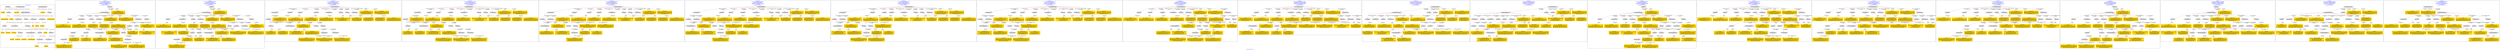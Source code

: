 digraph n0 {
fontcolor="blue"
remincross="true"
label="s04-ima-artworks.xml"
subgraph cluster_0 {
label="1-correct model"
n2[style="filled",color="white",fillcolor="lightgray",label="E12_Production1"];
n3[style="filled",color="white",fillcolor="lightgray",label="E21_Person1"];
n4[style="filled",color="white",fillcolor="lightgray",label="E55_Type1"];
n5[style="filled",color="white",fillcolor="lightgray",label="E52_Time-Span3"];
n6[style="filled",color="white",fillcolor="lightgray",label="E69_Death1"];
n7[style="filled",color="white",fillcolor="lightgray",label="E74_Group1"];
n8[style="filled",color="white",fillcolor="lightgray",label="E82_Actor_Appellation1"];
n9[style="filled",color="white",fillcolor="lightgray",label="E67_Birth1"];
n10[shape="plaintext",style="filled",fillcolor="gold",label="artistURI"];
n11[style="filled",color="white",fillcolor="lightgray",label="E22_Man-Made_Object1"];
n12[style="filled",color="white",fillcolor="lightgray",label="E35_Title1"];
n13[style="filled",color="white",fillcolor="lightgray",label="E8_Acquisition1"];
n14[style="filled",color="white",fillcolor="lightgray",label="E54_Dimension1"];
n15[shape="plaintext",style="filled",fillcolor="gold",label="sourceURL"];
n16[style="filled",color="white",fillcolor="lightgray",label="E33_Linguistic_Object1"];
n17[style="filled",color="white",fillcolor="lightgray",label="E55_Type2"];
n18[shape="plaintext",style="filled",fillcolor="gold",label="provenance"];
n19[style="filled",color="white",fillcolor="lightgray",label="E33_Linguistic_Object2"];
n20[style="filled",color="white",fillcolor="lightgray",label="E55_Type3"];
n21[shape="plaintext",style="filled",fillcolor="gold",label="galleryLabel"];
n22[shape="plaintext",style="filled",fillcolor="gold",label="title"];
n23[style="filled",color="white",fillcolor="lightgray",label="E38_Image1"];
n24[shape="plaintext",style="filled",fillcolor="gold",label="imageURL"];
n25[style="filled",color="white",fillcolor="lightgray",label="E52_Time-Span1"];
n26[shape="plaintext",style="filled",fillcolor="gold",label="birthDate"];
n27[style="filled",color="white",fillcolor="lightgray",label="E52_Time-Span2"];
n28[shape="plaintext",style="filled",fillcolor="gold",label="deathDate"];
n29[shape="plaintext",style="filled",fillcolor="gold",label="creationDate"];
n30[shape="plaintext",style="filled",fillcolor="gold",label="dimensions"];
n31[shape="plaintext",style="filled",fillcolor="gold",label="materialsURI"];
n32[shape="plaintext",style="filled",fillcolor="gold",label="materials"];
n33[shape="plaintext",style="filled",fillcolor="gold",label="provenanceTypeURI"];
n34[shape="plaintext",style="filled",fillcolor="gold",label="galleryLabelTypeURI"];
n35[shape="plaintext",style="filled",fillcolor="gold",label="nationalityURI"];
n36[shape="plaintext",style="filled",fillcolor="gold",label="nationality"];
n37[shape="plaintext",style="filled",fillcolor="gold",label="artistAppellationURI"];
n38[shape="plaintext",style="filled",fillcolor="gold",label="artistFirstLast"];
n39[shape="plaintext",style="filled",fillcolor="gold",label="creditLine"];
}
subgraph cluster_1 {
label="candidate 0\nlink coherence:0.9117647058823529\nnode coherence:0.90625\nconfidence:0.43669790663472724\nmapping score:0.5002808811589442\ncost:132.99825\n-precision:0.74-recall:0.68"
n41[style="filled",color="white",fillcolor="lightgray",label="E12_Production1"];
n42[style="filled",color="white",fillcolor="lightgray",label="E21_Person1"];
n43[style="filled",color="white",fillcolor="lightgray",label="E55_Type1"];
n44[style="filled",color="white",fillcolor="lightgray",label="E67_Birth1"];
n45[style="filled",color="white",fillcolor="lightgray",label="E69_Death1"];
n46[style="filled",color="white",fillcolor="lightgray",label="E74_Group1"];
n47[style="filled",color="white",fillcolor="lightgray",label="E82_Actor_Appellation1"];
n48[style="filled",color="white",fillcolor="lightgray",label="E22_Man-Made_Object1"];
n49[style="filled",color="white",fillcolor="lightgray",label="E30_Right1"];
n50[style="filled",color="white",fillcolor="lightgray",label="E35_Title1"];
n51[style="filled",color="white",fillcolor="lightgray",label="E54_Dimension1"];
n52[style="filled",color="white",fillcolor="lightgray",label="E55_Type2"];
n53[style="filled",color="white",fillcolor="lightgray",label="E8_Acquisition1"];
n54[style="filled",color="white",fillcolor="lightgray",label="E38_Image1"];
n55[style="filled",color="white",fillcolor="lightgray",label="E52_Time-Span1"];
n56[style="filled",color="white",fillcolor="lightgray",label="E52_Time-Span3"];
n57[shape="plaintext",style="filled",fillcolor="gold",label="imageURL\n[E38_Image,classLink,0.826]\n[E78_Collection,classLink,0.082]\n[E22_Man-Made_Object,classLink,0.059]\n[E21_Person,classLink,0.034]"];
n58[shape="plaintext",style="filled",fillcolor="gold",label="artistURI\n[E21_Person,classLink,0.42]\n[E82_Actor_Appellation,classLink,0.335]\n[E39_Actor,classLink,0.218]\n[E21_Person,P3_has_note,0.026]"];
n59[shape="plaintext",style="filled",fillcolor="gold",label="materials\n[E29_Design_or_Procedure,P3_has_note,0.328]\n[E57_Material,label,0.259]\n[E55_Type,label,0.242]\n[E57_Material,classLink,0.171]"];
n60[shape="plaintext",style="filled",fillcolor="gold",label="artistAppellationURI\n[E82_Actor_Appellation,classLink,0.577]\n[E21_Person,classLink,0.399]\n[E39_Actor,classLink,0.019]\n[E22_Man-Made_Object,P3_has_note,0.004]"];
n61[shape="plaintext",style="filled",fillcolor="gold",label="birthDate\n[E52_Time-Span,P82a_begin_of_the_begin,0.53]\n[E52_Time-Span,P82_at_some_time_within,0.278]\n[E52_Time-Span,P82b_end_of_the_end,0.148]\n[E52_Time-Span,label,0.043]"];
n62[shape="plaintext",style="filled",fillcolor="gold",label="creditLine\n[E8_Acquisition,P3_has_note,0.539]\n[E30_Right,P3_has_note,0.219]\n[E33_Linguistic_Object,P3_has_note,0.129]\n[E35_Title,label,0.113]"];
n63[shape="plaintext",style="filled",fillcolor="gold",label="dimensions\n[E54_Dimension,P3_has_note,0.626]\n[E22_Man-Made_Object,classLink,0.128]\n[E34_Inscription,P3_has_note,0.124]\n[E22_Man-Made_Object,P3_has_note,0.121]"];
n64[shape="plaintext",style="filled",fillcolor="gold",label="provenanceTypeURI\n[E55_Type,classLink,0.688]\n[E74_Group,classLink,0.146]\n[E57_Material,classLink,0.144]\n[E55_Type,label,0.022]"];
n65[shape="plaintext",style="filled",fillcolor="gold",label="materialsURI\n[E57_Material,classLink,0.414]\n[E55_Type,classLink,0.394]\n[E74_Group,classLink,0.165]\n[E55_Type,label,0.028]"];
n66[shape="plaintext",style="filled",fillcolor="gold",label="sourceURL\n[E38_Image,classLink,0.36]\n[E22_Man-Made_Object,classLink,0.289]\n[E78_Collection,classLink,0.279]\n[E21_Person,classLink,0.072]"];
n67[shape="plaintext",style="filled",fillcolor="gold",label="provenance\n[E8_Acquisition,P3_has_note,0.301]\n[E33_Linguistic_Object,P3_has_note,0.289]\n[E22_Man-Made_Object,P3_has_note,0.22]\n[E73_Information_Object,P3_has_note,0.19]"];
n68[shape="plaintext",style="filled",fillcolor="gold",label="artistFirstLast\n[E82_Actor_Appellation,label,0.541]\n[E22_Man-Made_Object,classLink,0.223]\n[E33_Linguistic_Object,P3_has_note,0.119]\n[E8_Acquisition,P3_has_note,0.117]"];
n69[shape="plaintext",style="filled",fillcolor="gold",label="title\n[E35_Title,label,0.379]\n[E22_Man-Made_Object,P3_has_note,0.241]\n[E73_Information_Object,P3_has_note,0.206]\n[E33_Linguistic_Object,P3_has_note,0.174]"];
n70[shape="plaintext",style="filled",fillcolor="gold",label="nationality\n[E74_Group,label,0.502]\n[E74_Group,classLink,0.292]\n[E55_Type,label,0.13]\n[E21_Person,P3_has_note,0.077]"];
n71[shape="plaintext",style="filled",fillcolor="gold",label="nationalityURI\n[E74_Group,classLink,0.657]\n[E55_Type,classLink,0.191]\n[E57_Material,classLink,0.105]\n[E55_Type,label,0.047]"];
n72[shape="plaintext",style="filled",fillcolor="gold",label="galleryLabelTypeURI\n[E55_Type,classLink,0.702]\n[E74_Group,classLink,0.14]\n[E57_Material,classLink,0.137]\n[E55_Type,label,0.021]"];
n73[shape="plaintext",style="filled",fillcolor="gold",label="creationDate\n[E52_Time-Span,P82_at_some_time_within,0.473]\n[E52_Time-Span,P82b_end_of_the_end,0.2]\n[E33_Linguistic_Object,P3_has_note,0.196]\n[E22_Man-Made_Object,P3_has_note,0.131]"];
n74[shape="plaintext",style="filled",fillcolor="gold",label="galleryLabel\n[E33_Linguistic_Object,P3_has_note,0.311]\n[E22_Man-Made_Object,P3_has_note,0.295]\n[E73_Information_Object,P3_has_note,0.28]\n[E35_Title,label,0.114]"];
n75[shape="plaintext",style="filled",fillcolor="gold",label="deathDate\n[E52_Time-Span,P82b_end_of_the_end,0.537]\n[E52_Time-Span,P82_at_some_time_within,0.317]\n[E52_Time-Span,P82a_begin_of_the_begin,0.095]\n[E12_Production,P3_has_note,0.052]"];
}
subgraph cluster_2 {
label="candidate 1\nlink coherence:0.9090909090909091\nnode coherence:0.90625\nconfidence:0.43669790663472724\nmapping score:0.5002808811589442\ncost:32.99832\n-precision:0.73-recall:0.65"
n77[style="filled",color="white",fillcolor="lightgray",label="E12_Production1"];
n78[style="filled",color="white",fillcolor="lightgray",label="E21_Person1"];
n79[style="filled",color="white",fillcolor="lightgray",label="E52_Time-Span2"];
n80[style="filled",color="white",fillcolor="lightgray",label="E55_Type1"];
n81[style="filled",color="white",fillcolor="lightgray",label="E67_Birth1"];
n82[style="filled",color="white",fillcolor="lightgray",label="E74_Group1"];
n83[style="filled",color="white",fillcolor="lightgray",label="E82_Actor_Appellation1"];
n84[style="filled",color="white",fillcolor="lightgray",label="E22_Man-Made_Object1"];
n85[style="filled",color="white",fillcolor="lightgray",label="E30_Right1"];
n86[style="filled",color="white",fillcolor="lightgray",label="E35_Title1"];
n87[style="filled",color="white",fillcolor="lightgray",label="E54_Dimension1"];
n88[style="filled",color="white",fillcolor="lightgray",label="E55_Type2"];
n89[style="filled",color="white",fillcolor="lightgray",label="E8_Acquisition1"];
n90[style="filled",color="white",fillcolor="lightgray",label="E38_Image1"];
n91[style="filled",color="white",fillcolor="lightgray",label="E52_Time-Span1"];
n92[shape="plaintext",style="filled",fillcolor="gold",label="imageURL\n[E38_Image,classLink,0.826]\n[E78_Collection,classLink,0.082]\n[E22_Man-Made_Object,classLink,0.059]\n[E21_Person,classLink,0.034]"];
n93[shape="plaintext",style="filled",fillcolor="gold",label="artistURI\n[E21_Person,classLink,0.42]\n[E82_Actor_Appellation,classLink,0.335]\n[E39_Actor,classLink,0.218]\n[E21_Person,P3_has_note,0.026]"];
n94[shape="plaintext",style="filled",fillcolor="gold",label="materials\n[E29_Design_or_Procedure,P3_has_note,0.328]\n[E57_Material,label,0.259]\n[E55_Type,label,0.242]\n[E57_Material,classLink,0.171]"];
n95[shape="plaintext",style="filled",fillcolor="gold",label="artistAppellationURI\n[E82_Actor_Appellation,classLink,0.577]\n[E21_Person,classLink,0.399]\n[E39_Actor,classLink,0.019]\n[E22_Man-Made_Object,P3_has_note,0.004]"];
n96[shape="plaintext",style="filled",fillcolor="gold",label="birthDate\n[E52_Time-Span,P82a_begin_of_the_begin,0.53]\n[E52_Time-Span,P82_at_some_time_within,0.278]\n[E52_Time-Span,P82b_end_of_the_end,0.148]\n[E52_Time-Span,label,0.043]"];
n97[shape="plaintext",style="filled",fillcolor="gold",label="creditLine\n[E8_Acquisition,P3_has_note,0.539]\n[E30_Right,P3_has_note,0.219]\n[E33_Linguistic_Object,P3_has_note,0.129]\n[E35_Title,label,0.113]"];
n98[shape="plaintext",style="filled",fillcolor="gold",label="dimensions\n[E54_Dimension,P3_has_note,0.626]\n[E22_Man-Made_Object,classLink,0.128]\n[E34_Inscription,P3_has_note,0.124]\n[E22_Man-Made_Object,P3_has_note,0.121]"];
n99[shape="plaintext",style="filled",fillcolor="gold",label="provenanceTypeURI\n[E55_Type,classLink,0.688]\n[E74_Group,classLink,0.146]\n[E57_Material,classLink,0.144]\n[E55_Type,label,0.022]"];
n100[shape="plaintext",style="filled",fillcolor="gold",label="materialsURI\n[E57_Material,classLink,0.414]\n[E55_Type,classLink,0.394]\n[E74_Group,classLink,0.165]\n[E55_Type,label,0.028]"];
n101[shape="plaintext",style="filled",fillcolor="gold",label="sourceURL\n[E38_Image,classLink,0.36]\n[E22_Man-Made_Object,classLink,0.289]\n[E78_Collection,classLink,0.279]\n[E21_Person,classLink,0.072]"];
n102[shape="plaintext",style="filled",fillcolor="gold",label="deathDate\n[E52_Time-Span,P82b_end_of_the_end,0.537]\n[E52_Time-Span,P82_at_some_time_within,0.317]\n[E52_Time-Span,P82a_begin_of_the_begin,0.095]\n[E12_Production,P3_has_note,0.052]"];
n103[shape="plaintext",style="filled",fillcolor="gold",label="provenance\n[E8_Acquisition,P3_has_note,0.301]\n[E33_Linguistic_Object,P3_has_note,0.289]\n[E22_Man-Made_Object,P3_has_note,0.22]\n[E73_Information_Object,P3_has_note,0.19]"];
n104[shape="plaintext",style="filled",fillcolor="gold",label="artistFirstLast\n[E82_Actor_Appellation,label,0.541]\n[E22_Man-Made_Object,classLink,0.223]\n[E33_Linguistic_Object,P3_has_note,0.119]\n[E8_Acquisition,P3_has_note,0.117]"];
n105[shape="plaintext",style="filled",fillcolor="gold",label="title\n[E35_Title,label,0.379]\n[E22_Man-Made_Object,P3_has_note,0.241]\n[E73_Information_Object,P3_has_note,0.206]\n[E33_Linguistic_Object,P3_has_note,0.174]"];
n106[shape="plaintext",style="filled",fillcolor="gold",label="nationality\n[E74_Group,label,0.502]\n[E74_Group,classLink,0.292]\n[E55_Type,label,0.13]\n[E21_Person,P3_has_note,0.077]"];
n107[shape="plaintext",style="filled",fillcolor="gold",label="nationalityURI\n[E74_Group,classLink,0.657]\n[E55_Type,classLink,0.191]\n[E57_Material,classLink,0.105]\n[E55_Type,label,0.047]"];
n108[shape="plaintext",style="filled",fillcolor="gold",label="galleryLabelTypeURI\n[E55_Type,classLink,0.702]\n[E74_Group,classLink,0.14]\n[E57_Material,classLink,0.137]\n[E55_Type,label,0.021]"];
n109[shape="plaintext",style="filled",fillcolor="gold",label="galleryLabel\n[E33_Linguistic_Object,P3_has_note,0.311]\n[E22_Man-Made_Object,P3_has_note,0.295]\n[E73_Information_Object,P3_has_note,0.28]\n[E35_Title,label,0.114]"];
n110[shape="plaintext",style="filled",fillcolor="gold",label="creationDate\n[E52_Time-Span,P82_at_some_time_within,0.473]\n[E52_Time-Span,P82b_end_of_the_end,0.2]\n[E33_Linguistic_Object,P3_has_note,0.196]\n[E22_Man-Made_Object,P3_has_note,0.131]"];
}
subgraph cluster_3 {
label="candidate 10\nlink coherence:0.8529411764705882\nnode coherence:0.90625\nconfidence:0.43669790663472724\nmapping score:0.5002808811589442\ncost:132.99846\n-precision:0.68-recall:0.62"
n112[style="filled",color="white",fillcolor="lightgray",label="E12_Production1"];
n113[style="filled",color="white",fillcolor="lightgray",label="E21_Person1"];
n114[style="filled",color="white",fillcolor="lightgray",label="E67_Birth1"];
n115[style="filled",color="white",fillcolor="lightgray",label="E69_Death1"];
n116[style="filled",color="white",fillcolor="lightgray",label="E74_Group1"];
n117[style="filled",color="white",fillcolor="lightgray",label="E82_Actor_Appellation1"];
n118[style="filled",color="white",fillcolor="lightgray",label="E22_Man-Made_Object1"];
n119[style="filled",color="white",fillcolor="lightgray",label="E30_Right1"];
n120[style="filled",color="white",fillcolor="lightgray",label="E35_Title1"];
n121[style="filled",color="white",fillcolor="lightgray",label="E38_Image1"];
n122[style="filled",color="white",fillcolor="lightgray",label="E54_Dimension1"];
n123[style="filled",color="white",fillcolor="lightgray",label="E55_Type1"];
n124[style="filled",color="white",fillcolor="lightgray",label="E55_Type2"];
n125[style="filled",color="white",fillcolor="lightgray",label="E8_Acquisition1"];
n126[style="filled",color="white",fillcolor="lightgray",label="E52_Time-Span1"];
n127[style="filled",color="white",fillcolor="lightgray",label="E52_Time-Span3"];
n128[shape="plaintext",style="filled",fillcolor="gold",label="imageURL\n[E38_Image,classLink,0.826]\n[E78_Collection,classLink,0.082]\n[E22_Man-Made_Object,classLink,0.059]\n[E21_Person,classLink,0.034]"];
n129[shape="plaintext",style="filled",fillcolor="gold",label="artistURI\n[E21_Person,classLink,0.42]\n[E82_Actor_Appellation,classLink,0.335]\n[E39_Actor,classLink,0.218]\n[E21_Person,P3_has_note,0.026]"];
n130[shape="plaintext",style="filled",fillcolor="gold",label="materials\n[E29_Design_or_Procedure,P3_has_note,0.328]\n[E57_Material,label,0.259]\n[E55_Type,label,0.242]\n[E57_Material,classLink,0.171]"];
n131[shape="plaintext",style="filled",fillcolor="gold",label="artistAppellationURI\n[E82_Actor_Appellation,classLink,0.577]\n[E21_Person,classLink,0.399]\n[E39_Actor,classLink,0.019]\n[E22_Man-Made_Object,P3_has_note,0.004]"];
n132[shape="plaintext",style="filled",fillcolor="gold",label="birthDate\n[E52_Time-Span,P82a_begin_of_the_begin,0.53]\n[E52_Time-Span,P82_at_some_time_within,0.278]\n[E52_Time-Span,P82b_end_of_the_end,0.148]\n[E52_Time-Span,label,0.043]"];
n133[shape="plaintext",style="filled",fillcolor="gold",label="creditLine\n[E8_Acquisition,P3_has_note,0.539]\n[E30_Right,P3_has_note,0.219]\n[E33_Linguistic_Object,P3_has_note,0.129]\n[E35_Title,label,0.113]"];
n134[shape="plaintext",style="filled",fillcolor="gold",label="dimensions\n[E54_Dimension,P3_has_note,0.626]\n[E22_Man-Made_Object,classLink,0.128]\n[E34_Inscription,P3_has_note,0.124]\n[E22_Man-Made_Object,P3_has_note,0.121]"];
n135[shape="plaintext",style="filled",fillcolor="gold",label="provenanceTypeURI\n[E55_Type,classLink,0.688]\n[E74_Group,classLink,0.146]\n[E57_Material,classLink,0.144]\n[E55_Type,label,0.022]"];
n136[shape="plaintext",style="filled",fillcolor="gold",label="materialsURI\n[E57_Material,classLink,0.414]\n[E55_Type,classLink,0.394]\n[E74_Group,classLink,0.165]\n[E55_Type,label,0.028]"];
n137[shape="plaintext",style="filled",fillcolor="gold",label="sourceURL\n[E38_Image,classLink,0.36]\n[E22_Man-Made_Object,classLink,0.289]\n[E78_Collection,classLink,0.279]\n[E21_Person,classLink,0.072]"];
n138[shape="plaintext",style="filled",fillcolor="gold",label="provenance\n[E8_Acquisition,P3_has_note,0.301]\n[E33_Linguistic_Object,P3_has_note,0.289]\n[E22_Man-Made_Object,P3_has_note,0.22]\n[E73_Information_Object,P3_has_note,0.19]"];
n139[shape="plaintext",style="filled",fillcolor="gold",label="artistFirstLast\n[E82_Actor_Appellation,label,0.541]\n[E22_Man-Made_Object,classLink,0.223]\n[E33_Linguistic_Object,P3_has_note,0.119]\n[E8_Acquisition,P3_has_note,0.117]"];
n140[shape="plaintext",style="filled",fillcolor="gold",label="title\n[E35_Title,label,0.379]\n[E22_Man-Made_Object,P3_has_note,0.241]\n[E73_Information_Object,P3_has_note,0.206]\n[E33_Linguistic_Object,P3_has_note,0.174]"];
n141[shape="plaintext",style="filled",fillcolor="gold",label="nationality\n[E74_Group,label,0.502]\n[E74_Group,classLink,0.292]\n[E55_Type,label,0.13]\n[E21_Person,P3_has_note,0.077]"];
n142[shape="plaintext",style="filled",fillcolor="gold",label="nationalityURI\n[E74_Group,classLink,0.657]\n[E55_Type,classLink,0.191]\n[E57_Material,classLink,0.105]\n[E55_Type,label,0.047]"];
n143[shape="plaintext",style="filled",fillcolor="gold",label="galleryLabelTypeURI\n[E55_Type,classLink,0.702]\n[E74_Group,classLink,0.14]\n[E57_Material,classLink,0.137]\n[E55_Type,label,0.021]"];
n144[shape="plaintext",style="filled",fillcolor="gold",label="creationDate\n[E52_Time-Span,P82_at_some_time_within,0.473]\n[E52_Time-Span,P82b_end_of_the_end,0.2]\n[E33_Linguistic_Object,P3_has_note,0.196]\n[E22_Man-Made_Object,P3_has_note,0.131]"];
n145[shape="plaintext",style="filled",fillcolor="gold",label="galleryLabel\n[E33_Linguistic_Object,P3_has_note,0.311]\n[E22_Man-Made_Object,P3_has_note,0.295]\n[E73_Information_Object,P3_has_note,0.28]\n[E35_Title,label,0.114]"];
n146[shape="plaintext",style="filled",fillcolor="gold",label="deathDate\n[E52_Time-Span,P82b_end_of_the_end,0.537]\n[E52_Time-Span,P82_at_some_time_within,0.317]\n[E52_Time-Span,P82a_begin_of_the_begin,0.095]\n[E12_Production,P3_has_note,0.052]"];
}
subgraph cluster_4 {
label="candidate 11\nlink coherence:0.8529411764705882\nnode coherence:0.90625\nconfidence:0.43669790663472724\nmapping score:0.5002808811589442\ncost:132.99848\n-precision:0.68-recall:0.62"
n148[style="filled",color="white",fillcolor="lightgray",label="E12_Production1"];
n149[style="filled",color="white",fillcolor="lightgray",label="E21_Person1"];
n150[style="filled",color="white",fillcolor="lightgray",label="E67_Birth1"];
n151[style="filled",color="white",fillcolor="lightgray",label="E69_Death1"];
n152[style="filled",color="white",fillcolor="lightgray",label="E74_Group1"];
n153[style="filled",color="white",fillcolor="lightgray",label="E82_Actor_Appellation1"];
n154[style="filled",color="white",fillcolor="lightgray",label="E22_Man-Made_Object1"];
n155[style="filled",color="white",fillcolor="lightgray",label="E30_Right1"];
n156[style="filled",color="white",fillcolor="lightgray",label="E35_Title1"];
n157[style="filled",color="white",fillcolor="lightgray",label="E38_Image1"];
n158[style="filled",color="white",fillcolor="lightgray",label="E54_Dimension1"];
n159[style="filled",color="white",fillcolor="lightgray",label="E55_Type1"];
n160[style="filled",color="white",fillcolor="lightgray",label="E55_Type2"];
n161[style="filled",color="white",fillcolor="lightgray",label="E8_Acquisition1"];
n162[style="filled",color="white",fillcolor="lightgray",label="E52_Time-Span1"];
n163[style="filled",color="white",fillcolor="lightgray",label="E52_Time-Span3"];
n164[shape="plaintext",style="filled",fillcolor="gold",label="imageURL\n[E38_Image,classLink,0.826]\n[E78_Collection,classLink,0.082]\n[E22_Man-Made_Object,classLink,0.059]\n[E21_Person,classLink,0.034]"];
n165[shape="plaintext",style="filled",fillcolor="gold",label="artistURI\n[E21_Person,classLink,0.42]\n[E82_Actor_Appellation,classLink,0.335]\n[E39_Actor,classLink,0.218]\n[E21_Person,P3_has_note,0.026]"];
n166[shape="plaintext",style="filled",fillcolor="gold",label="materials\n[E29_Design_or_Procedure,P3_has_note,0.328]\n[E57_Material,label,0.259]\n[E55_Type,label,0.242]\n[E57_Material,classLink,0.171]"];
n167[shape="plaintext",style="filled",fillcolor="gold",label="artistAppellationURI\n[E82_Actor_Appellation,classLink,0.577]\n[E21_Person,classLink,0.399]\n[E39_Actor,classLink,0.019]\n[E22_Man-Made_Object,P3_has_note,0.004]"];
n168[shape="plaintext",style="filled",fillcolor="gold",label="birthDate\n[E52_Time-Span,P82a_begin_of_the_begin,0.53]\n[E52_Time-Span,P82_at_some_time_within,0.278]\n[E52_Time-Span,P82b_end_of_the_end,0.148]\n[E52_Time-Span,label,0.043]"];
n169[shape="plaintext",style="filled",fillcolor="gold",label="creditLine\n[E8_Acquisition,P3_has_note,0.539]\n[E30_Right,P3_has_note,0.219]\n[E33_Linguistic_Object,P3_has_note,0.129]\n[E35_Title,label,0.113]"];
n170[shape="plaintext",style="filled",fillcolor="gold",label="dimensions\n[E54_Dimension,P3_has_note,0.626]\n[E22_Man-Made_Object,classLink,0.128]\n[E34_Inscription,P3_has_note,0.124]\n[E22_Man-Made_Object,P3_has_note,0.121]"];
n171[shape="plaintext",style="filled",fillcolor="gold",label="provenanceTypeURI\n[E55_Type,classLink,0.688]\n[E74_Group,classLink,0.146]\n[E57_Material,classLink,0.144]\n[E55_Type,label,0.022]"];
n172[shape="plaintext",style="filled",fillcolor="gold",label="materialsURI\n[E57_Material,classLink,0.414]\n[E55_Type,classLink,0.394]\n[E74_Group,classLink,0.165]\n[E55_Type,label,0.028]"];
n173[shape="plaintext",style="filled",fillcolor="gold",label="sourceURL\n[E38_Image,classLink,0.36]\n[E22_Man-Made_Object,classLink,0.289]\n[E78_Collection,classLink,0.279]\n[E21_Person,classLink,0.072]"];
n174[shape="plaintext",style="filled",fillcolor="gold",label="provenance\n[E8_Acquisition,P3_has_note,0.301]\n[E33_Linguistic_Object,P3_has_note,0.289]\n[E22_Man-Made_Object,P3_has_note,0.22]\n[E73_Information_Object,P3_has_note,0.19]"];
n175[shape="plaintext",style="filled",fillcolor="gold",label="artistFirstLast\n[E82_Actor_Appellation,label,0.541]\n[E22_Man-Made_Object,classLink,0.223]\n[E33_Linguistic_Object,P3_has_note,0.119]\n[E8_Acquisition,P3_has_note,0.117]"];
n176[shape="plaintext",style="filled",fillcolor="gold",label="title\n[E35_Title,label,0.379]\n[E22_Man-Made_Object,P3_has_note,0.241]\n[E73_Information_Object,P3_has_note,0.206]\n[E33_Linguistic_Object,P3_has_note,0.174]"];
n177[shape="plaintext",style="filled",fillcolor="gold",label="nationality\n[E74_Group,label,0.502]\n[E74_Group,classLink,0.292]\n[E55_Type,label,0.13]\n[E21_Person,P3_has_note,0.077]"];
n178[shape="plaintext",style="filled",fillcolor="gold",label="nationalityURI\n[E74_Group,classLink,0.657]\n[E55_Type,classLink,0.191]\n[E57_Material,classLink,0.105]\n[E55_Type,label,0.047]"];
n179[shape="plaintext",style="filled",fillcolor="gold",label="galleryLabelTypeURI\n[E55_Type,classLink,0.702]\n[E74_Group,classLink,0.14]\n[E57_Material,classLink,0.137]\n[E55_Type,label,0.021]"];
n180[shape="plaintext",style="filled",fillcolor="gold",label="creationDate\n[E52_Time-Span,P82_at_some_time_within,0.473]\n[E52_Time-Span,P82b_end_of_the_end,0.2]\n[E33_Linguistic_Object,P3_has_note,0.196]\n[E22_Man-Made_Object,P3_has_note,0.131]"];
n181[shape="plaintext",style="filled",fillcolor="gold",label="galleryLabel\n[E33_Linguistic_Object,P3_has_note,0.311]\n[E22_Man-Made_Object,P3_has_note,0.295]\n[E73_Information_Object,P3_has_note,0.28]\n[E35_Title,label,0.114]"];
n182[shape="plaintext",style="filled",fillcolor="gold",label="deathDate\n[E52_Time-Span,P82b_end_of_the_end,0.537]\n[E52_Time-Span,P82_at_some_time_within,0.317]\n[E52_Time-Span,P82a_begin_of_the_begin,0.095]\n[E12_Production,P3_has_note,0.052]"];
}
subgraph cluster_5 {
label="candidate 12\nlink coherence:0.8484848484848485\nnode coherence:0.90625\nconfidence:0.43669790663472724\nmapping score:0.5002808811589442\ncost:32.99853\n-precision:0.67-recall:0.59"
n184[style="filled",color="white",fillcolor="lightgray",label="E12_Production1"];
n185[style="filled",color="white",fillcolor="lightgray",label="E21_Person1"];
n186[style="filled",color="white",fillcolor="lightgray",label="E52_Time-Span2"];
n187[style="filled",color="white",fillcolor="lightgray",label="E67_Birth1"];
n188[style="filled",color="white",fillcolor="lightgray",label="E74_Group1"];
n189[style="filled",color="white",fillcolor="lightgray",label="E82_Actor_Appellation1"];
n190[style="filled",color="white",fillcolor="lightgray",label="E22_Man-Made_Object1"];
n191[style="filled",color="white",fillcolor="lightgray",label="E30_Right1"];
n192[style="filled",color="white",fillcolor="lightgray",label="E35_Title1"];
n193[style="filled",color="white",fillcolor="lightgray",label="E38_Image1"];
n194[style="filled",color="white",fillcolor="lightgray",label="E54_Dimension1"];
n195[style="filled",color="white",fillcolor="lightgray",label="E55_Type1"];
n196[style="filled",color="white",fillcolor="lightgray",label="E55_Type2"];
n197[style="filled",color="white",fillcolor="lightgray",label="E8_Acquisition1"];
n198[style="filled",color="white",fillcolor="lightgray",label="E52_Time-Span1"];
n199[shape="plaintext",style="filled",fillcolor="gold",label="imageURL\n[E38_Image,classLink,0.826]\n[E78_Collection,classLink,0.082]\n[E22_Man-Made_Object,classLink,0.059]\n[E21_Person,classLink,0.034]"];
n200[shape="plaintext",style="filled",fillcolor="gold",label="artistURI\n[E21_Person,classLink,0.42]\n[E82_Actor_Appellation,classLink,0.335]\n[E39_Actor,classLink,0.218]\n[E21_Person,P3_has_note,0.026]"];
n201[shape="plaintext",style="filled",fillcolor="gold",label="materials\n[E29_Design_or_Procedure,P3_has_note,0.328]\n[E57_Material,label,0.259]\n[E55_Type,label,0.242]\n[E57_Material,classLink,0.171]"];
n202[shape="plaintext",style="filled",fillcolor="gold",label="artistAppellationURI\n[E82_Actor_Appellation,classLink,0.577]\n[E21_Person,classLink,0.399]\n[E39_Actor,classLink,0.019]\n[E22_Man-Made_Object,P3_has_note,0.004]"];
n203[shape="plaintext",style="filled",fillcolor="gold",label="birthDate\n[E52_Time-Span,P82a_begin_of_the_begin,0.53]\n[E52_Time-Span,P82_at_some_time_within,0.278]\n[E52_Time-Span,P82b_end_of_the_end,0.148]\n[E52_Time-Span,label,0.043]"];
n204[shape="plaintext",style="filled",fillcolor="gold",label="creditLine\n[E8_Acquisition,P3_has_note,0.539]\n[E30_Right,P3_has_note,0.219]\n[E33_Linguistic_Object,P3_has_note,0.129]\n[E35_Title,label,0.113]"];
n205[shape="plaintext",style="filled",fillcolor="gold",label="dimensions\n[E54_Dimension,P3_has_note,0.626]\n[E22_Man-Made_Object,classLink,0.128]\n[E34_Inscription,P3_has_note,0.124]\n[E22_Man-Made_Object,P3_has_note,0.121]"];
n206[shape="plaintext",style="filled",fillcolor="gold",label="provenanceTypeURI\n[E55_Type,classLink,0.688]\n[E74_Group,classLink,0.146]\n[E57_Material,classLink,0.144]\n[E55_Type,label,0.022]"];
n207[shape="plaintext",style="filled",fillcolor="gold",label="materialsURI\n[E57_Material,classLink,0.414]\n[E55_Type,classLink,0.394]\n[E74_Group,classLink,0.165]\n[E55_Type,label,0.028]"];
n208[shape="plaintext",style="filled",fillcolor="gold",label="sourceURL\n[E38_Image,classLink,0.36]\n[E22_Man-Made_Object,classLink,0.289]\n[E78_Collection,classLink,0.279]\n[E21_Person,classLink,0.072]"];
n209[shape="plaintext",style="filled",fillcolor="gold",label="deathDate\n[E52_Time-Span,P82b_end_of_the_end,0.537]\n[E52_Time-Span,P82_at_some_time_within,0.317]\n[E52_Time-Span,P82a_begin_of_the_begin,0.095]\n[E12_Production,P3_has_note,0.052]"];
n210[shape="plaintext",style="filled",fillcolor="gold",label="provenance\n[E8_Acquisition,P3_has_note,0.301]\n[E33_Linguistic_Object,P3_has_note,0.289]\n[E22_Man-Made_Object,P3_has_note,0.22]\n[E73_Information_Object,P3_has_note,0.19]"];
n211[shape="plaintext",style="filled",fillcolor="gold",label="artistFirstLast\n[E82_Actor_Appellation,label,0.541]\n[E22_Man-Made_Object,classLink,0.223]\n[E33_Linguistic_Object,P3_has_note,0.119]\n[E8_Acquisition,P3_has_note,0.117]"];
n212[shape="plaintext",style="filled",fillcolor="gold",label="title\n[E35_Title,label,0.379]\n[E22_Man-Made_Object,P3_has_note,0.241]\n[E73_Information_Object,P3_has_note,0.206]\n[E33_Linguistic_Object,P3_has_note,0.174]"];
n213[shape="plaintext",style="filled",fillcolor="gold",label="nationality\n[E74_Group,label,0.502]\n[E74_Group,classLink,0.292]\n[E55_Type,label,0.13]\n[E21_Person,P3_has_note,0.077]"];
n214[shape="plaintext",style="filled",fillcolor="gold",label="nationalityURI\n[E74_Group,classLink,0.657]\n[E55_Type,classLink,0.191]\n[E57_Material,classLink,0.105]\n[E55_Type,label,0.047]"];
n215[shape="plaintext",style="filled",fillcolor="gold",label="galleryLabelTypeURI\n[E55_Type,classLink,0.702]\n[E74_Group,classLink,0.14]\n[E57_Material,classLink,0.137]\n[E55_Type,label,0.021]"];
n216[shape="plaintext",style="filled",fillcolor="gold",label="galleryLabel\n[E33_Linguistic_Object,P3_has_note,0.311]\n[E22_Man-Made_Object,P3_has_note,0.295]\n[E73_Information_Object,P3_has_note,0.28]\n[E35_Title,label,0.114]"];
n217[shape="plaintext",style="filled",fillcolor="gold",label="creationDate\n[E52_Time-Span,P82_at_some_time_within,0.473]\n[E52_Time-Span,P82b_end_of_the_end,0.2]\n[E33_Linguistic_Object,P3_has_note,0.196]\n[E22_Man-Made_Object,P3_has_note,0.131]"];
}
subgraph cluster_6 {
label="candidate 13\nlink coherence:0.8484848484848485\nnode coherence:0.90625\nconfidence:0.43669790663472724\nmapping score:0.5002808811589442\ncost:32.99855\n-precision:0.67-recall:0.59"
n219[style="filled",color="white",fillcolor="lightgray",label="E12_Production1"];
n220[style="filled",color="white",fillcolor="lightgray",label="E21_Person1"];
n221[style="filled",color="white",fillcolor="lightgray",label="E52_Time-Span2"];
n222[style="filled",color="white",fillcolor="lightgray",label="E67_Birth1"];
n223[style="filled",color="white",fillcolor="lightgray",label="E74_Group1"];
n224[style="filled",color="white",fillcolor="lightgray",label="E82_Actor_Appellation1"];
n225[style="filled",color="white",fillcolor="lightgray",label="E22_Man-Made_Object1"];
n226[style="filled",color="white",fillcolor="lightgray",label="E30_Right1"];
n227[style="filled",color="white",fillcolor="lightgray",label="E35_Title1"];
n228[style="filled",color="white",fillcolor="lightgray",label="E38_Image1"];
n229[style="filled",color="white",fillcolor="lightgray",label="E54_Dimension1"];
n230[style="filled",color="white",fillcolor="lightgray",label="E55_Type1"];
n231[style="filled",color="white",fillcolor="lightgray",label="E55_Type2"];
n232[style="filled",color="white",fillcolor="lightgray",label="E8_Acquisition1"];
n233[style="filled",color="white",fillcolor="lightgray",label="E52_Time-Span1"];
n234[shape="plaintext",style="filled",fillcolor="gold",label="imageURL\n[E38_Image,classLink,0.826]\n[E78_Collection,classLink,0.082]\n[E22_Man-Made_Object,classLink,0.059]\n[E21_Person,classLink,0.034]"];
n235[shape="plaintext",style="filled",fillcolor="gold",label="artistURI\n[E21_Person,classLink,0.42]\n[E82_Actor_Appellation,classLink,0.335]\n[E39_Actor,classLink,0.218]\n[E21_Person,P3_has_note,0.026]"];
n236[shape="plaintext",style="filled",fillcolor="gold",label="materials\n[E29_Design_or_Procedure,P3_has_note,0.328]\n[E57_Material,label,0.259]\n[E55_Type,label,0.242]\n[E57_Material,classLink,0.171]"];
n237[shape="plaintext",style="filled",fillcolor="gold",label="artistAppellationURI\n[E82_Actor_Appellation,classLink,0.577]\n[E21_Person,classLink,0.399]\n[E39_Actor,classLink,0.019]\n[E22_Man-Made_Object,P3_has_note,0.004]"];
n238[shape="plaintext",style="filled",fillcolor="gold",label="birthDate\n[E52_Time-Span,P82a_begin_of_the_begin,0.53]\n[E52_Time-Span,P82_at_some_time_within,0.278]\n[E52_Time-Span,P82b_end_of_the_end,0.148]\n[E52_Time-Span,label,0.043]"];
n239[shape="plaintext",style="filled",fillcolor="gold",label="creditLine\n[E8_Acquisition,P3_has_note,0.539]\n[E30_Right,P3_has_note,0.219]\n[E33_Linguistic_Object,P3_has_note,0.129]\n[E35_Title,label,0.113]"];
n240[shape="plaintext",style="filled",fillcolor="gold",label="dimensions\n[E54_Dimension,P3_has_note,0.626]\n[E22_Man-Made_Object,classLink,0.128]\n[E34_Inscription,P3_has_note,0.124]\n[E22_Man-Made_Object,P3_has_note,0.121]"];
n241[shape="plaintext",style="filled",fillcolor="gold",label="provenanceTypeURI\n[E55_Type,classLink,0.688]\n[E74_Group,classLink,0.146]\n[E57_Material,classLink,0.144]\n[E55_Type,label,0.022]"];
n242[shape="plaintext",style="filled",fillcolor="gold",label="materialsURI\n[E57_Material,classLink,0.414]\n[E55_Type,classLink,0.394]\n[E74_Group,classLink,0.165]\n[E55_Type,label,0.028]"];
n243[shape="plaintext",style="filled",fillcolor="gold",label="sourceURL\n[E38_Image,classLink,0.36]\n[E22_Man-Made_Object,classLink,0.289]\n[E78_Collection,classLink,0.279]\n[E21_Person,classLink,0.072]"];
n244[shape="plaintext",style="filled",fillcolor="gold",label="deathDate\n[E52_Time-Span,P82b_end_of_the_end,0.537]\n[E52_Time-Span,P82_at_some_time_within,0.317]\n[E52_Time-Span,P82a_begin_of_the_begin,0.095]\n[E12_Production,P3_has_note,0.052]"];
n245[shape="plaintext",style="filled",fillcolor="gold",label="provenance\n[E8_Acquisition,P3_has_note,0.301]\n[E33_Linguistic_Object,P3_has_note,0.289]\n[E22_Man-Made_Object,P3_has_note,0.22]\n[E73_Information_Object,P3_has_note,0.19]"];
n246[shape="plaintext",style="filled",fillcolor="gold",label="artistFirstLast\n[E82_Actor_Appellation,label,0.541]\n[E22_Man-Made_Object,classLink,0.223]\n[E33_Linguistic_Object,P3_has_note,0.119]\n[E8_Acquisition,P3_has_note,0.117]"];
n247[shape="plaintext",style="filled",fillcolor="gold",label="title\n[E35_Title,label,0.379]\n[E22_Man-Made_Object,P3_has_note,0.241]\n[E73_Information_Object,P3_has_note,0.206]\n[E33_Linguistic_Object,P3_has_note,0.174]"];
n248[shape="plaintext",style="filled",fillcolor="gold",label="nationality\n[E74_Group,label,0.502]\n[E74_Group,classLink,0.292]\n[E55_Type,label,0.13]\n[E21_Person,P3_has_note,0.077]"];
n249[shape="plaintext",style="filled",fillcolor="gold",label="nationalityURI\n[E74_Group,classLink,0.657]\n[E55_Type,classLink,0.191]\n[E57_Material,classLink,0.105]\n[E55_Type,label,0.047]"];
n250[shape="plaintext",style="filled",fillcolor="gold",label="galleryLabelTypeURI\n[E55_Type,classLink,0.702]\n[E74_Group,classLink,0.14]\n[E57_Material,classLink,0.137]\n[E55_Type,label,0.021]"];
n251[shape="plaintext",style="filled",fillcolor="gold",label="galleryLabel\n[E33_Linguistic_Object,P3_has_note,0.311]\n[E22_Man-Made_Object,P3_has_note,0.295]\n[E73_Information_Object,P3_has_note,0.28]\n[E35_Title,label,0.114]"];
n252[shape="plaintext",style="filled",fillcolor="gold",label="creationDate\n[E52_Time-Span,P82_at_some_time_within,0.473]\n[E52_Time-Span,P82b_end_of_the_end,0.2]\n[E33_Linguistic_Object,P3_has_note,0.196]\n[E22_Man-Made_Object,P3_has_note,0.131]"];
}
subgraph cluster_7 {
label="candidate 14\nlink coherence:0.8484848484848485\nnode coherence:0.90625\nconfidence:0.43669790663472724\nmapping score:0.5002808811589442\ncost:131.99853\n-precision:0.7-recall:0.62"
n254[style="filled",color="white",fillcolor="lightgray",label="E12_Production1"];
n255[style="filled",color="white",fillcolor="lightgray",label="E21_Person1"];
n256[style="filled",color="white",fillcolor="lightgray",label="E52_Time-Span2"];
n257[style="filled",color="white",fillcolor="lightgray",label="E67_Birth1"];
n258[style="filled",color="white",fillcolor="lightgray",label="E74_Group1"];
n259[style="filled",color="white",fillcolor="lightgray",label="E82_Actor_Appellation1"];
n260[style="filled",color="white",fillcolor="lightgray",label="E22_Man-Made_Object1"];
n261[style="filled",color="white",fillcolor="lightgray",label="E30_Right1"];
n262[style="filled",color="white",fillcolor="lightgray",label="E35_Title1"];
n263[style="filled",color="white",fillcolor="lightgray",label="E38_Image1"];
n264[style="filled",color="white",fillcolor="lightgray",label="E54_Dimension1"];
n265[style="filled",color="white",fillcolor="lightgray",label="E55_Type1"];
n266[style="filled",color="white",fillcolor="lightgray",label="E55_Type2"];
n267[style="filled",color="white",fillcolor="lightgray",label="E8_Acquisition1"];
n268[style="filled",color="white",fillcolor="lightgray",label="E52_Time-Span1"];
n269[shape="plaintext",style="filled",fillcolor="gold",label="imageURL\n[E38_Image,classLink,0.826]\n[E78_Collection,classLink,0.082]\n[E22_Man-Made_Object,classLink,0.059]\n[E21_Person,classLink,0.034]"];
n270[shape="plaintext",style="filled",fillcolor="gold",label="artistURI\n[E21_Person,classLink,0.42]\n[E82_Actor_Appellation,classLink,0.335]\n[E39_Actor,classLink,0.218]\n[E21_Person,P3_has_note,0.026]"];
n271[shape="plaintext",style="filled",fillcolor="gold",label="materials\n[E29_Design_or_Procedure,P3_has_note,0.328]\n[E57_Material,label,0.259]\n[E55_Type,label,0.242]\n[E57_Material,classLink,0.171]"];
n272[shape="plaintext",style="filled",fillcolor="gold",label="artistAppellationURI\n[E82_Actor_Appellation,classLink,0.577]\n[E21_Person,classLink,0.399]\n[E39_Actor,classLink,0.019]\n[E22_Man-Made_Object,P3_has_note,0.004]"];
n273[shape="plaintext",style="filled",fillcolor="gold",label="birthDate\n[E52_Time-Span,P82a_begin_of_the_begin,0.53]\n[E52_Time-Span,P82_at_some_time_within,0.278]\n[E52_Time-Span,P82b_end_of_the_end,0.148]\n[E52_Time-Span,label,0.043]"];
n274[shape="plaintext",style="filled",fillcolor="gold",label="creditLine\n[E8_Acquisition,P3_has_note,0.539]\n[E30_Right,P3_has_note,0.219]\n[E33_Linguistic_Object,P3_has_note,0.129]\n[E35_Title,label,0.113]"];
n275[shape="plaintext",style="filled",fillcolor="gold",label="dimensions\n[E54_Dimension,P3_has_note,0.626]\n[E22_Man-Made_Object,classLink,0.128]\n[E34_Inscription,P3_has_note,0.124]\n[E22_Man-Made_Object,P3_has_note,0.121]"];
n276[shape="plaintext",style="filled",fillcolor="gold",label="provenanceTypeURI\n[E55_Type,classLink,0.688]\n[E74_Group,classLink,0.146]\n[E57_Material,classLink,0.144]\n[E55_Type,label,0.022]"];
n277[shape="plaintext",style="filled",fillcolor="gold",label="materialsURI\n[E57_Material,classLink,0.414]\n[E55_Type,classLink,0.394]\n[E74_Group,classLink,0.165]\n[E55_Type,label,0.028]"];
n278[shape="plaintext",style="filled",fillcolor="gold",label="creationDate\n[E52_Time-Span,P82_at_some_time_within,0.473]\n[E52_Time-Span,P82b_end_of_the_end,0.2]\n[E33_Linguistic_Object,P3_has_note,0.196]\n[E22_Man-Made_Object,P3_has_note,0.131]"];
n279[shape="plaintext",style="filled",fillcolor="gold",label="sourceURL\n[E38_Image,classLink,0.36]\n[E22_Man-Made_Object,classLink,0.289]\n[E78_Collection,classLink,0.279]\n[E21_Person,classLink,0.072]"];
n280[shape="plaintext",style="filled",fillcolor="gold",label="provenance\n[E8_Acquisition,P3_has_note,0.301]\n[E33_Linguistic_Object,P3_has_note,0.289]\n[E22_Man-Made_Object,P3_has_note,0.22]\n[E73_Information_Object,P3_has_note,0.19]"];
n281[shape="plaintext",style="filled",fillcolor="gold",label="artistFirstLast\n[E82_Actor_Appellation,label,0.541]\n[E22_Man-Made_Object,classLink,0.223]\n[E33_Linguistic_Object,P3_has_note,0.119]\n[E8_Acquisition,P3_has_note,0.117]"];
n282[shape="plaintext",style="filled",fillcolor="gold",label="title\n[E35_Title,label,0.379]\n[E22_Man-Made_Object,P3_has_note,0.241]\n[E73_Information_Object,P3_has_note,0.206]\n[E33_Linguistic_Object,P3_has_note,0.174]"];
n283[shape="plaintext",style="filled",fillcolor="gold",label="nationality\n[E74_Group,label,0.502]\n[E74_Group,classLink,0.292]\n[E55_Type,label,0.13]\n[E21_Person,P3_has_note,0.077]"];
n284[shape="plaintext",style="filled",fillcolor="gold",label="nationalityURI\n[E74_Group,classLink,0.657]\n[E55_Type,classLink,0.191]\n[E57_Material,classLink,0.105]\n[E55_Type,label,0.047]"];
n285[shape="plaintext",style="filled",fillcolor="gold",label="galleryLabelTypeURI\n[E55_Type,classLink,0.702]\n[E74_Group,classLink,0.14]\n[E57_Material,classLink,0.137]\n[E55_Type,label,0.021]"];
n286[shape="plaintext",style="filled",fillcolor="gold",label="galleryLabel\n[E33_Linguistic_Object,P3_has_note,0.311]\n[E22_Man-Made_Object,P3_has_note,0.295]\n[E73_Information_Object,P3_has_note,0.28]\n[E35_Title,label,0.114]"];
n287[shape="plaintext",style="filled",fillcolor="gold",label="deathDate\n[E52_Time-Span,P82b_end_of_the_end,0.537]\n[E52_Time-Span,P82_at_some_time_within,0.317]\n[E52_Time-Span,P82a_begin_of_the_begin,0.095]\n[E12_Production,P3_has_note,0.052]"];
}
subgraph cluster_8 {
label="candidate 15\nlink coherence:0.8484848484848485\nnode coherence:0.90625\nconfidence:0.43669790663472724\nmapping score:0.5002808811589442\ncost:131.99855\n-precision:0.7-recall:0.62"
n289[style="filled",color="white",fillcolor="lightgray",label="E12_Production1"];
n290[style="filled",color="white",fillcolor="lightgray",label="E21_Person1"];
n291[style="filled",color="white",fillcolor="lightgray",label="E52_Time-Span2"];
n292[style="filled",color="white",fillcolor="lightgray",label="E67_Birth1"];
n293[style="filled",color="white",fillcolor="lightgray",label="E74_Group1"];
n294[style="filled",color="white",fillcolor="lightgray",label="E82_Actor_Appellation1"];
n295[style="filled",color="white",fillcolor="lightgray",label="E22_Man-Made_Object1"];
n296[style="filled",color="white",fillcolor="lightgray",label="E30_Right1"];
n297[style="filled",color="white",fillcolor="lightgray",label="E35_Title1"];
n298[style="filled",color="white",fillcolor="lightgray",label="E38_Image1"];
n299[style="filled",color="white",fillcolor="lightgray",label="E54_Dimension1"];
n300[style="filled",color="white",fillcolor="lightgray",label="E55_Type1"];
n301[style="filled",color="white",fillcolor="lightgray",label="E55_Type2"];
n302[style="filled",color="white",fillcolor="lightgray",label="E8_Acquisition1"];
n303[style="filled",color="white",fillcolor="lightgray",label="E52_Time-Span1"];
n304[shape="plaintext",style="filled",fillcolor="gold",label="imageURL\n[E38_Image,classLink,0.826]\n[E78_Collection,classLink,0.082]\n[E22_Man-Made_Object,classLink,0.059]\n[E21_Person,classLink,0.034]"];
n305[shape="plaintext",style="filled",fillcolor="gold",label="artistURI\n[E21_Person,classLink,0.42]\n[E82_Actor_Appellation,classLink,0.335]\n[E39_Actor,classLink,0.218]\n[E21_Person,P3_has_note,0.026]"];
n306[shape="plaintext",style="filled",fillcolor="gold",label="materials\n[E29_Design_or_Procedure,P3_has_note,0.328]\n[E57_Material,label,0.259]\n[E55_Type,label,0.242]\n[E57_Material,classLink,0.171]"];
n307[shape="plaintext",style="filled",fillcolor="gold",label="artistAppellationURI\n[E82_Actor_Appellation,classLink,0.577]\n[E21_Person,classLink,0.399]\n[E39_Actor,classLink,0.019]\n[E22_Man-Made_Object,P3_has_note,0.004]"];
n308[shape="plaintext",style="filled",fillcolor="gold",label="birthDate\n[E52_Time-Span,P82a_begin_of_the_begin,0.53]\n[E52_Time-Span,P82_at_some_time_within,0.278]\n[E52_Time-Span,P82b_end_of_the_end,0.148]\n[E52_Time-Span,label,0.043]"];
n309[shape="plaintext",style="filled",fillcolor="gold",label="creditLine\n[E8_Acquisition,P3_has_note,0.539]\n[E30_Right,P3_has_note,0.219]\n[E33_Linguistic_Object,P3_has_note,0.129]\n[E35_Title,label,0.113]"];
n310[shape="plaintext",style="filled",fillcolor="gold",label="dimensions\n[E54_Dimension,P3_has_note,0.626]\n[E22_Man-Made_Object,classLink,0.128]\n[E34_Inscription,P3_has_note,0.124]\n[E22_Man-Made_Object,P3_has_note,0.121]"];
n311[shape="plaintext",style="filled",fillcolor="gold",label="provenanceTypeURI\n[E55_Type,classLink,0.688]\n[E74_Group,classLink,0.146]\n[E57_Material,classLink,0.144]\n[E55_Type,label,0.022]"];
n312[shape="plaintext",style="filled",fillcolor="gold",label="materialsURI\n[E57_Material,classLink,0.414]\n[E55_Type,classLink,0.394]\n[E74_Group,classLink,0.165]\n[E55_Type,label,0.028]"];
n313[shape="plaintext",style="filled",fillcolor="gold",label="creationDate\n[E52_Time-Span,P82_at_some_time_within,0.473]\n[E52_Time-Span,P82b_end_of_the_end,0.2]\n[E33_Linguistic_Object,P3_has_note,0.196]\n[E22_Man-Made_Object,P3_has_note,0.131]"];
n314[shape="plaintext",style="filled",fillcolor="gold",label="sourceURL\n[E38_Image,classLink,0.36]\n[E22_Man-Made_Object,classLink,0.289]\n[E78_Collection,classLink,0.279]\n[E21_Person,classLink,0.072]"];
n315[shape="plaintext",style="filled",fillcolor="gold",label="provenance\n[E8_Acquisition,P3_has_note,0.301]\n[E33_Linguistic_Object,P3_has_note,0.289]\n[E22_Man-Made_Object,P3_has_note,0.22]\n[E73_Information_Object,P3_has_note,0.19]"];
n316[shape="plaintext",style="filled",fillcolor="gold",label="artistFirstLast\n[E82_Actor_Appellation,label,0.541]\n[E22_Man-Made_Object,classLink,0.223]\n[E33_Linguistic_Object,P3_has_note,0.119]\n[E8_Acquisition,P3_has_note,0.117]"];
n317[shape="plaintext",style="filled",fillcolor="gold",label="title\n[E35_Title,label,0.379]\n[E22_Man-Made_Object,P3_has_note,0.241]\n[E73_Information_Object,P3_has_note,0.206]\n[E33_Linguistic_Object,P3_has_note,0.174]"];
n318[shape="plaintext",style="filled",fillcolor="gold",label="nationality\n[E74_Group,label,0.502]\n[E74_Group,classLink,0.292]\n[E55_Type,label,0.13]\n[E21_Person,P3_has_note,0.077]"];
n319[shape="plaintext",style="filled",fillcolor="gold",label="nationalityURI\n[E74_Group,classLink,0.657]\n[E55_Type,classLink,0.191]\n[E57_Material,classLink,0.105]\n[E55_Type,label,0.047]"];
n320[shape="plaintext",style="filled",fillcolor="gold",label="galleryLabelTypeURI\n[E55_Type,classLink,0.702]\n[E74_Group,classLink,0.14]\n[E57_Material,classLink,0.137]\n[E55_Type,label,0.021]"];
n321[shape="plaintext",style="filled",fillcolor="gold",label="galleryLabel\n[E33_Linguistic_Object,P3_has_note,0.311]\n[E22_Man-Made_Object,P3_has_note,0.295]\n[E73_Information_Object,P3_has_note,0.28]\n[E35_Title,label,0.114]"];
n322[shape="plaintext",style="filled",fillcolor="gold",label="deathDate\n[E52_Time-Span,P82b_end_of_the_end,0.537]\n[E52_Time-Span,P82_at_some_time_within,0.317]\n[E52_Time-Span,P82a_begin_of_the_begin,0.095]\n[E12_Production,P3_has_note,0.052]"];
}
subgraph cluster_9 {
label="candidate 16\nlink coherence:0.84375\nnode coherence:0.8709677419354839\nconfidence:0.4482805480067984\nmapping score:0.5011529387526905\ncost:229.99858\n-precision:0.69-recall:0.59"
n324[style="filled",color="white",fillcolor="lightgray",label="E12_Production1"];
n325[style="filled",color="white",fillcolor="lightgray",label="E21_Person1"];
n326[style="filled",color="white",fillcolor="lightgray",label="E55_Type1"];
n327[style="filled",color="white",fillcolor="lightgray",label="E67_Birth1"];
n328[style="filled",color="white",fillcolor="lightgray",label="E74_Group1"];
n329[style="filled",color="white",fillcolor="lightgray",label="E82_Actor_Appellation1"];
n330[style="filled",color="white",fillcolor="lightgray",label="E22_Man-Made_Object1"];
n331[style="filled",color="white",fillcolor="lightgray",label="E30_Right1"];
n332[style="filled",color="white",fillcolor="lightgray",label="E35_Title1"];
n333[style="filled",color="white",fillcolor="lightgray",label="E38_Image1"];
n334[style="filled",color="white",fillcolor="lightgray",label="E54_Dimension1"];
n335[style="filled",color="white",fillcolor="lightgray",label="E55_Type2"];
n336[style="filled",color="white",fillcolor="lightgray",label="E8_Acquisition1"];
n337[style="filled",color="white",fillcolor="lightgray",label="E52_Time-Span1"];
n338[shape="plaintext",style="filled",fillcolor="gold",label="imageURL\n[E38_Image,classLink,0.826]\n[E78_Collection,classLink,0.082]\n[E22_Man-Made_Object,classLink,0.059]\n[E21_Person,classLink,0.034]"];
n339[shape="plaintext",style="filled",fillcolor="gold",label="artistURI\n[E21_Person,classLink,0.42]\n[E82_Actor_Appellation,classLink,0.335]\n[E39_Actor,classLink,0.218]\n[E21_Person,P3_has_note,0.026]"];
n340[shape="plaintext",style="filled",fillcolor="gold",label="materials\n[E29_Design_or_Procedure,P3_has_note,0.328]\n[E57_Material,label,0.259]\n[E55_Type,label,0.242]\n[E57_Material,classLink,0.171]"];
n341[shape="plaintext",style="filled",fillcolor="gold",label="artistAppellationURI\n[E82_Actor_Appellation,classLink,0.577]\n[E21_Person,classLink,0.399]\n[E39_Actor,classLink,0.019]\n[E22_Man-Made_Object,P3_has_note,0.004]"];
n342[shape="plaintext",style="filled",fillcolor="gold",label="birthDate\n[E52_Time-Span,P82a_begin_of_the_begin,0.53]\n[E52_Time-Span,P82_at_some_time_within,0.278]\n[E52_Time-Span,P82b_end_of_the_end,0.148]\n[E52_Time-Span,label,0.043]"];
n343[shape="plaintext",style="filled",fillcolor="gold",label="creditLine\n[E8_Acquisition,P3_has_note,0.539]\n[E30_Right,P3_has_note,0.219]\n[E33_Linguistic_Object,P3_has_note,0.129]\n[E35_Title,label,0.113]"];
n344[shape="plaintext",style="filled",fillcolor="gold",label="dimensions\n[E54_Dimension,P3_has_note,0.626]\n[E22_Man-Made_Object,classLink,0.128]\n[E34_Inscription,P3_has_note,0.124]\n[E22_Man-Made_Object,P3_has_note,0.121]"];
n345[shape="plaintext",style="filled",fillcolor="gold",label="provenanceTypeURI\n[E55_Type,classLink,0.688]\n[E74_Group,classLink,0.146]\n[E57_Material,classLink,0.144]\n[E55_Type,label,0.022]"];
n346[shape="plaintext",style="filled",fillcolor="gold",label="materialsURI\n[E57_Material,classLink,0.414]\n[E55_Type,classLink,0.394]\n[E74_Group,classLink,0.165]\n[E55_Type,label,0.028]"];
n347[shape="plaintext",style="filled",fillcolor="gold",label="deathDate\n[E52_Time-Span,P82b_end_of_the_end,0.537]\n[E52_Time-Span,P82_at_some_time_within,0.317]\n[E52_Time-Span,P82a_begin_of_the_begin,0.095]\n[E12_Production,P3_has_note,0.052]"];
n348[shape="plaintext",style="filled",fillcolor="gold",label="sourceURL\n[E38_Image,classLink,0.36]\n[E22_Man-Made_Object,classLink,0.289]\n[E78_Collection,classLink,0.279]\n[E21_Person,classLink,0.072]"];
n349[shape="plaintext",style="filled",fillcolor="gold",label="provenance\n[E8_Acquisition,P3_has_note,0.301]\n[E33_Linguistic_Object,P3_has_note,0.289]\n[E22_Man-Made_Object,P3_has_note,0.22]\n[E73_Information_Object,P3_has_note,0.19]"];
n350[shape="plaintext",style="filled",fillcolor="gold",label="artistFirstLast\n[E82_Actor_Appellation,label,0.541]\n[E22_Man-Made_Object,classLink,0.223]\n[E33_Linguistic_Object,P3_has_note,0.119]\n[E8_Acquisition,P3_has_note,0.117]"];
n351[shape="plaintext",style="filled",fillcolor="gold",label="title\n[E35_Title,label,0.379]\n[E22_Man-Made_Object,P3_has_note,0.241]\n[E73_Information_Object,P3_has_note,0.206]\n[E33_Linguistic_Object,P3_has_note,0.174]"];
n352[shape="plaintext",style="filled",fillcolor="gold",label="nationality\n[E74_Group,label,0.502]\n[E74_Group,classLink,0.292]\n[E55_Type,label,0.13]\n[E21_Person,P3_has_note,0.077]"];
n353[shape="plaintext",style="filled",fillcolor="gold",label="nationalityURI\n[E74_Group,classLink,0.657]\n[E55_Type,classLink,0.191]\n[E57_Material,classLink,0.105]\n[E55_Type,label,0.047]"];
n354[shape="plaintext",style="filled",fillcolor="gold",label="galleryLabelTypeURI\n[E55_Type,classLink,0.702]\n[E74_Group,classLink,0.14]\n[E57_Material,classLink,0.137]\n[E55_Type,label,0.021]"];
n355[shape="plaintext",style="filled",fillcolor="gold",label="galleryLabel\n[E33_Linguistic_Object,P3_has_note,0.311]\n[E22_Man-Made_Object,P3_has_note,0.295]\n[E73_Information_Object,P3_has_note,0.28]\n[E35_Title,label,0.114]"];
n356[shape="plaintext",style="filled",fillcolor="gold",label="creationDate\n[E52_Time-Span,P82_at_some_time_within,0.473]\n[E52_Time-Span,P82b_end_of_the_end,0.2]\n[E33_Linguistic_Object,P3_has_note,0.196]\n[E22_Man-Made_Object,P3_has_note,0.131]"];
}
subgraph cluster_10 {
label="candidate 17\nlink coherence:0.8387096774193549\nnode coherence:0.8709677419354839\nconfidence:0.4482805480067984\nmapping score:0.5011529387526905\ncost:30.99865\n-precision:0.71-recall:0.59"
n358[style="filled",color="white",fillcolor="lightgray",label="E12_Production1"];
n359[style="filled",color="white",fillcolor="lightgray",label="E21_Person1"];
n360[style="filled",color="white",fillcolor="lightgray",label="E52_Time-Span2"];
n361[style="filled",color="white",fillcolor="lightgray",label="E55_Type1"];
n362[style="filled",color="white",fillcolor="lightgray",label="E74_Group1"];
n363[style="filled",color="white",fillcolor="lightgray",label="E82_Actor_Appellation1"];
n364[style="filled",color="white",fillcolor="lightgray",label="E22_Man-Made_Object1"];
n365[style="filled",color="white",fillcolor="lightgray",label="E30_Right1"];
n366[style="filled",color="white",fillcolor="lightgray",label="E35_Title1"];
n367[style="filled",color="white",fillcolor="lightgray",label="E38_Image1"];
n368[style="filled",color="white",fillcolor="lightgray",label="E54_Dimension1"];
n369[style="filled",color="white",fillcolor="lightgray",label="E55_Type2"];
n370[style="filled",color="white",fillcolor="lightgray",label="E8_Acquisition1"];
n371[shape="plaintext",style="filled",fillcolor="gold",label="imageURL\n[E38_Image,classLink,0.826]\n[E78_Collection,classLink,0.082]\n[E22_Man-Made_Object,classLink,0.059]\n[E21_Person,classLink,0.034]"];
n372[shape="plaintext",style="filled",fillcolor="gold",label="artistURI\n[E21_Person,classLink,0.42]\n[E82_Actor_Appellation,classLink,0.335]\n[E39_Actor,classLink,0.218]\n[E21_Person,P3_has_note,0.026]"];
n373[shape="plaintext",style="filled",fillcolor="gold",label="materials\n[E29_Design_or_Procedure,P3_has_note,0.328]\n[E57_Material,label,0.259]\n[E55_Type,label,0.242]\n[E57_Material,classLink,0.171]"];
n374[shape="plaintext",style="filled",fillcolor="gold",label="artistAppellationURI\n[E82_Actor_Appellation,classLink,0.577]\n[E21_Person,classLink,0.399]\n[E39_Actor,classLink,0.019]\n[E22_Man-Made_Object,P3_has_note,0.004]"];
n375[shape="plaintext",style="filled",fillcolor="gold",label="birthDate\n[E52_Time-Span,P82a_begin_of_the_begin,0.53]\n[E52_Time-Span,P82_at_some_time_within,0.278]\n[E52_Time-Span,P82b_end_of_the_end,0.148]\n[E52_Time-Span,label,0.043]"];
n376[shape="plaintext",style="filled",fillcolor="gold",label="creditLine\n[E8_Acquisition,P3_has_note,0.539]\n[E30_Right,P3_has_note,0.219]\n[E33_Linguistic_Object,P3_has_note,0.129]\n[E35_Title,label,0.113]"];
n377[shape="plaintext",style="filled",fillcolor="gold",label="dimensions\n[E54_Dimension,P3_has_note,0.626]\n[E22_Man-Made_Object,classLink,0.128]\n[E34_Inscription,P3_has_note,0.124]\n[E22_Man-Made_Object,P3_has_note,0.121]"];
n378[shape="plaintext",style="filled",fillcolor="gold",label="provenanceTypeURI\n[E55_Type,classLink,0.688]\n[E74_Group,classLink,0.146]\n[E57_Material,classLink,0.144]\n[E55_Type,label,0.022]"];
n379[shape="plaintext",style="filled",fillcolor="gold",label="materialsURI\n[E57_Material,classLink,0.414]\n[E55_Type,classLink,0.394]\n[E74_Group,classLink,0.165]\n[E55_Type,label,0.028]"];
n380[shape="plaintext",style="filled",fillcolor="gold",label="creationDate\n[E52_Time-Span,P82_at_some_time_within,0.473]\n[E52_Time-Span,P82b_end_of_the_end,0.2]\n[E33_Linguistic_Object,P3_has_note,0.196]\n[E22_Man-Made_Object,P3_has_note,0.131]"];
n381[shape="plaintext",style="filled",fillcolor="gold",label="sourceURL\n[E38_Image,classLink,0.36]\n[E22_Man-Made_Object,classLink,0.289]\n[E78_Collection,classLink,0.279]\n[E21_Person,classLink,0.072]"];
n382[shape="plaintext",style="filled",fillcolor="gold",label="provenance\n[E8_Acquisition,P3_has_note,0.301]\n[E33_Linguistic_Object,P3_has_note,0.289]\n[E22_Man-Made_Object,P3_has_note,0.22]\n[E73_Information_Object,P3_has_note,0.19]"];
n383[shape="plaintext",style="filled",fillcolor="gold",label="artistFirstLast\n[E82_Actor_Appellation,label,0.541]\n[E22_Man-Made_Object,classLink,0.223]\n[E33_Linguistic_Object,P3_has_note,0.119]\n[E8_Acquisition,P3_has_note,0.117]"];
n384[shape="plaintext",style="filled",fillcolor="gold",label="title\n[E35_Title,label,0.379]\n[E22_Man-Made_Object,P3_has_note,0.241]\n[E73_Information_Object,P3_has_note,0.206]\n[E33_Linguistic_Object,P3_has_note,0.174]"];
n385[shape="plaintext",style="filled",fillcolor="gold",label="nationality\n[E74_Group,label,0.502]\n[E74_Group,classLink,0.292]\n[E55_Type,label,0.13]\n[E21_Person,P3_has_note,0.077]"];
n386[shape="plaintext",style="filled",fillcolor="gold",label="nationalityURI\n[E74_Group,classLink,0.657]\n[E55_Type,classLink,0.191]\n[E57_Material,classLink,0.105]\n[E55_Type,label,0.047]"];
n387[shape="plaintext",style="filled",fillcolor="gold",label="galleryLabelTypeURI\n[E55_Type,classLink,0.702]\n[E74_Group,classLink,0.14]\n[E57_Material,classLink,0.137]\n[E55_Type,label,0.021]"];
n388[shape="plaintext",style="filled",fillcolor="gold",label="deathDate\n[E52_Time-Span,P82b_end_of_the_end,0.537]\n[E52_Time-Span,P82_at_some_time_within,0.317]\n[E52_Time-Span,P82a_begin_of_the_begin,0.095]\n[E12_Production,P3_has_note,0.052]"];
n389[shape="plaintext",style="filled",fillcolor="gold",label="galleryLabel\n[E33_Linguistic_Object,P3_has_note,0.311]\n[E22_Man-Made_Object,P3_has_note,0.295]\n[E73_Information_Object,P3_has_note,0.28]\n[E35_Title,label,0.114]"];
}
subgraph cluster_11 {
label="candidate 18\nlink coherence:0.8387096774193549\nnode coherence:0.9032258064516129\nconfidence:0.421342455783557\nmapping score:0.5029262628503197\ncost:30.99894\n-precision:0.65-recall:0.54"
n391[style="filled",color="white",fillcolor="lightgray",label="E12_Production1"];
n392[style="filled",color="white",fillcolor="lightgray",label="E21_Person1"];
n393[style="filled",color="white",fillcolor="lightgray",label="E52_Time-Span2"];
n394[style="filled",color="white",fillcolor="lightgray",label="E55_Type1"];
n395[style="filled",color="white",fillcolor="lightgray",label="E82_Actor_Appellation1"];
n396[style="filled",color="white",fillcolor="lightgray",label="E22_Man-Made_Object1"];
n397[style="filled",color="white",fillcolor="lightgray",label="E38_Image1"];
n398[style="filled",color="white",fillcolor="lightgray",label="E54_Dimension1"];
n399[style="filled",color="white",fillcolor="lightgray",label="E55_Type3"];
n400[style="filled",color="white",fillcolor="lightgray",label="E8_Acquisition1"];
n401[style="filled",color="white",fillcolor="lightgray",label="E33_Linguistic_Object1"];
n402[style="filled",color="white",fillcolor="lightgray",label="E55_Type2"];
n403[style="filled",color="white",fillcolor="lightgray",label="E55_Type4"];
n404[shape="plaintext",style="filled",fillcolor="gold",label="imageURL\n[E38_Image,classLink,0.826]\n[E78_Collection,classLink,0.082]\n[E22_Man-Made_Object,classLink,0.059]\n[E21_Person,classLink,0.034]"];
n405[shape="plaintext",style="filled",fillcolor="gold",label="artistURI\n[E21_Person,classLink,0.42]\n[E82_Actor_Appellation,classLink,0.335]\n[E39_Actor,classLink,0.218]\n[E21_Person,P3_has_note,0.026]"];
n406[shape="plaintext",style="filled",fillcolor="gold",label="materials\n[E29_Design_or_Procedure,P3_has_note,0.328]\n[E57_Material,label,0.259]\n[E55_Type,label,0.242]\n[E57_Material,classLink,0.171]"];
n407[shape="plaintext",style="filled",fillcolor="gold",label="artistAppellationURI\n[E82_Actor_Appellation,classLink,0.577]\n[E21_Person,classLink,0.399]\n[E39_Actor,classLink,0.019]\n[E22_Man-Made_Object,P3_has_note,0.004]"];
n408[shape="plaintext",style="filled",fillcolor="gold",label="birthDate\n[E52_Time-Span,P82a_begin_of_the_begin,0.53]\n[E52_Time-Span,P82_at_some_time_within,0.278]\n[E52_Time-Span,P82b_end_of_the_end,0.148]\n[E52_Time-Span,label,0.043]"];
n409[shape="plaintext",style="filled",fillcolor="gold",label="creditLine\n[E8_Acquisition,P3_has_note,0.539]\n[E30_Right,P3_has_note,0.219]\n[E33_Linguistic_Object,P3_has_note,0.129]\n[E35_Title,label,0.113]"];
n410[shape="plaintext",style="filled",fillcolor="gold",label="dimensions\n[E54_Dimension,P3_has_note,0.626]\n[E22_Man-Made_Object,classLink,0.128]\n[E34_Inscription,P3_has_note,0.124]\n[E22_Man-Made_Object,P3_has_note,0.121]"];
n411[shape="plaintext",style="filled",fillcolor="gold",label="provenanceTypeURI\n[E55_Type,classLink,0.688]\n[E74_Group,classLink,0.146]\n[E57_Material,classLink,0.144]\n[E55_Type,label,0.022]"];
n412[shape="plaintext",style="filled",fillcolor="gold",label="materialsURI\n[E57_Material,classLink,0.414]\n[E55_Type,classLink,0.394]\n[E74_Group,classLink,0.165]\n[E55_Type,label,0.028]"];
n413[shape="plaintext",style="filled",fillcolor="gold",label="creationDate\n[E52_Time-Span,P82_at_some_time_within,0.473]\n[E52_Time-Span,P82b_end_of_the_end,0.2]\n[E33_Linguistic_Object,P3_has_note,0.196]\n[E22_Man-Made_Object,P3_has_note,0.131]"];
n414[shape="plaintext",style="filled",fillcolor="gold",label="sourceURL\n[E38_Image,classLink,0.36]\n[E22_Man-Made_Object,classLink,0.289]\n[E78_Collection,classLink,0.279]\n[E21_Person,classLink,0.072]"];
n415[shape="plaintext",style="filled",fillcolor="gold",label="provenance\n[E8_Acquisition,P3_has_note,0.301]\n[E33_Linguistic_Object,P3_has_note,0.289]\n[E22_Man-Made_Object,P3_has_note,0.22]\n[E73_Information_Object,P3_has_note,0.19]"];
n416[shape="plaintext",style="filled",fillcolor="gold",label="artistFirstLast\n[E82_Actor_Appellation,label,0.541]\n[E22_Man-Made_Object,classLink,0.223]\n[E33_Linguistic_Object,P3_has_note,0.119]\n[E8_Acquisition,P3_has_note,0.117]"];
n417[shape="plaintext",style="filled",fillcolor="gold",label="galleryLabel\n[E33_Linguistic_Object,P3_has_note,0.311]\n[E22_Man-Made_Object,P3_has_note,0.295]\n[E73_Information_Object,P3_has_note,0.28]\n[E35_Title,label,0.114]"];
n418[shape="plaintext",style="filled",fillcolor="gold",label="nationalityURI\n[E74_Group,classLink,0.657]\n[E55_Type,classLink,0.191]\n[E57_Material,classLink,0.105]\n[E55_Type,label,0.047]"];
n419[shape="plaintext",style="filled",fillcolor="gold",label="galleryLabelTypeURI\n[E55_Type,classLink,0.702]\n[E74_Group,classLink,0.14]\n[E57_Material,classLink,0.137]\n[E55_Type,label,0.021]"];
n420[shape="plaintext",style="filled",fillcolor="gold",label="nationality\n[E74_Group,label,0.502]\n[E74_Group,classLink,0.292]\n[E55_Type,label,0.13]\n[E21_Person,P3_has_note,0.077]"];
n421[shape="plaintext",style="filled",fillcolor="gold",label="deathDate\n[E52_Time-Span,P82b_end_of_the_end,0.537]\n[E52_Time-Span,P82_at_some_time_within,0.317]\n[E52_Time-Span,P82a_begin_of_the_begin,0.095]\n[E12_Production,P3_has_note,0.052]"];
n422[shape="plaintext",style="filled",fillcolor="gold",label="title\n[E35_Title,label,0.379]\n[E22_Man-Made_Object,P3_has_note,0.241]\n[E73_Information_Object,P3_has_note,0.206]\n[E33_Linguistic_Object,P3_has_note,0.174]"];
}
subgraph cluster_12 {
label="candidate 19\nlink coherence:0.8387096774193549\nnode coherence:0.9032258064516129\nconfidence:0.421342455783557\nmapping score:0.5029262628503197\ncost:30.99899\n-precision:0.58-recall:0.49"
n424[style="filled",color="white",fillcolor="lightgray",label="E12_Production1"];
n425[style="filled",color="white",fillcolor="lightgray",label="E21_Person1"];
n426[style="filled",color="white",fillcolor="lightgray",label="E52_Time-Span2"];
n427[style="filled",color="white",fillcolor="lightgray",label="E82_Actor_Appellation1"];
n428[style="filled",color="white",fillcolor="lightgray",label="E22_Man-Made_Object1"];
n429[style="filled",color="white",fillcolor="lightgray",label="E38_Image1"];
n430[style="filled",color="white",fillcolor="lightgray",label="E54_Dimension1"];
n431[style="filled",color="white",fillcolor="lightgray",label="E55_Type2"];
n432[style="filled",color="white",fillcolor="lightgray",label="E55_Type3"];
n433[style="filled",color="white",fillcolor="lightgray",label="E8_Acquisition1"];
n434[style="filled",color="white",fillcolor="lightgray",label="E33_Linguistic_Object1"];
n435[style="filled",color="white",fillcolor="lightgray",label="E55_Type1"];
n436[style="filled",color="white",fillcolor="lightgray",label="E55_Type4"];
n437[shape="plaintext",style="filled",fillcolor="gold",label="imageURL\n[E38_Image,classLink,0.826]\n[E78_Collection,classLink,0.082]\n[E22_Man-Made_Object,classLink,0.059]\n[E21_Person,classLink,0.034]"];
n438[shape="plaintext",style="filled",fillcolor="gold",label="artistURI\n[E21_Person,classLink,0.42]\n[E82_Actor_Appellation,classLink,0.335]\n[E39_Actor,classLink,0.218]\n[E21_Person,P3_has_note,0.026]"];
n439[shape="plaintext",style="filled",fillcolor="gold",label="materials\n[E29_Design_or_Procedure,P3_has_note,0.328]\n[E57_Material,label,0.259]\n[E55_Type,label,0.242]\n[E57_Material,classLink,0.171]"];
n440[shape="plaintext",style="filled",fillcolor="gold",label="artistAppellationURI\n[E82_Actor_Appellation,classLink,0.577]\n[E21_Person,classLink,0.399]\n[E39_Actor,classLink,0.019]\n[E22_Man-Made_Object,P3_has_note,0.004]"];
n441[shape="plaintext",style="filled",fillcolor="gold",label="birthDate\n[E52_Time-Span,P82a_begin_of_the_begin,0.53]\n[E52_Time-Span,P82_at_some_time_within,0.278]\n[E52_Time-Span,P82b_end_of_the_end,0.148]\n[E52_Time-Span,label,0.043]"];
n442[shape="plaintext",style="filled",fillcolor="gold",label="creditLine\n[E8_Acquisition,P3_has_note,0.539]\n[E30_Right,P3_has_note,0.219]\n[E33_Linguistic_Object,P3_has_note,0.129]\n[E35_Title,label,0.113]"];
n443[shape="plaintext",style="filled",fillcolor="gold",label="dimensions\n[E54_Dimension,P3_has_note,0.626]\n[E22_Man-Made_Object,classLink,0.128]\n[E34_Inscription,P3_has_note,0.124]\n[E22_Man-Made_Object,P3_has_note,0.121]"];
n444[shape="plaintext",style="filled",fillcolor="gold",label="provenanceTypeURI\n[E55_Type,classLink,0.688]\n[E74_Group,classLink,0.146]\n[E57_Material,classLink,0.144]\n[E55_Type,label,0.022]"];
n445[shape="plaintext",style="filled",fillcolor="gold",label="materialsURI\n[E57_Material,classLink,0.414]\n[E55_Type,classLink,0.394]\n[E74_Group,classLink,0.165]\n[E55_Type,label,0.028]"];
n446[shape="plaintext",style="filled",fillcolor="gold",label="creationDate\n[E52_Time-Span,P82_at_some_time_within,0.473]\n[E52_Time-Span,P82b_end_of_the_end,0.2]\n[E33_Linguistic_Object,P3_has_note,0.196]\n[E22_Man-Made_Object,P3_has_note,0.131]"];
n447[shape="plaintext",style="filled",fillcolor="gold",label="sourceURL\n[E38_Image,classLink,0.36]\n[E22_Man-Made_Object,classLink,0.289]\n[E78_Collection,classLink,0.279]\n[E21_Person,classLink,0.072]"];
n448[shape="plaintext",style="filled",fillcolor="gold",label="provenance\n[E8_Acquisition,P3_has_note,0.301]\n[E33_Linguistic_Object,P3_has_note,0.289]\n[E22_Man-Made_Object,P3_has_note,0.22]\n[E73_Information_Object,P3_has_note,0.19]"];
n449[shape="plaintext",style="filled",fillcolor="gold",label="artistFirstLast\n[E82_Actor_Appellation,label,0.541]\n[E22_Man-Made_Object,classLink,0.223]\n[E33_Linguistic_Object,P3_has_note,0.119]\n[E8_Acquisition,P3_has_note,0.117]"];
n450[shape="plaintext",style="filled",fillcolor="gold",label="galleryLabel\n[E33_Linguistic_Object,P3_has_note,0.311]\n[E22_Man-Made_Object,P3_has_note,0.295]\n[E73_Information_Object,P3_has_note,0.28]\n[E35_Title,label,0.114]"];
n451[shape="plaintext",style="filled",fillcolor="gold",label="nationalityURI\n[E74_Group,classLink,0.657]\n[E55_Type,classLink,0.191]\n[E57_Material,classLink,0.105]\n[E55_Type,label,0.047]"];
n452[shape="plaintext",style="filled",fillcolor="gold",label="galleryLabelTypeURI\n[E55_Type,classLink,0.702]\n[E74_Group,classLink,0.14]\n[E57_Material,classLink,0.137]\n[E55_Type,label,0.021]"];
n453[shape="plaintext",style="filled",fillcolor="gold",label="nationality\n[E74_Group,label,0.502]\n[E74_Group,classLink,0.292]\n[E55_Type,label,0.13]\n[E21_Person,P3_has_note,0.077]"];
n454[shape="plaintext",style="filled",fillcolor="gold",label="deathDate\n[E52_Time-Span,P82b_end_of_the_end,0.537]\n[E52_Time-Span,P82_at_some_time_within,0.317]\n[E52_Time-Span,P82a_begin_of_the_begin,0.095]\n[E12_Production,P3_has_note,0.052]"];
n455[shape="plaintext",style="filled",fillcolor="gold",label="title\n[E35_Title,label,0.379]\n[E22_Man-Made_Object,P3_has_note,0.241]\n[E73_Information_Object,P3_has_note,0.206]\n[E33_Linguistic_Object,P3_has_note,0.174]"];
}
subgraph cluster_13 {
label="candidate 2\nlink coherence:0.9090909090909091\nnode coherence:0.90625\nconfidence:0.43669790663472724\nmapping score:0.5002808811589442\ncost:131.99832\n-precision:0.76-recall:0.68"
n457[style="filled",color="white",fillcolor="lightgray",label="E12_Production1"];
n458[style="filled",color="white",fillcolor="lightgray",label="E21_Person1"];
n459[style="filled",color="white",fillcolor="lightgray",label="E52_Time-Span2"];
n460[style="filled",color="white",fillcolor="lightgray",label="E55_Type1"];
n461[style="filled",color="white",fillcolor="lightgray",label="E67_Birth1"];
n462[style="filled",color="white",fillcolor="lightgray",label="E74_Group1"];
n463[style="filled",color="white",fillcolor="lightgray",label="E82_Actor_Appellation1"];
n464[style="filled",color="white",fillcolor="lightgray",label="E22_Man-Made_Object1"];
n465[style="filled",color="white",fillcolor="lightgray",label="E30_Right1"];
n466[style="filled",color="white",fillcolor="lightgray",label="E35_Title1"];
n467[style="filled",color="white",fillcolor="lightgray",label="E54_Dimension1"];
n468[style="filled",color="white",fillcolor="lightgray",label="E55_Type2"];
n469[style="filled",color="white",fillcolor="lightgray",label="E8_Acquisition1"];
n470[style="filled",color="white",fillcolor="lightgray",label="E38_Image1"];
n471[style="filled",color="white",fillcolor="lightgray",label="E52_Time-Span1"];
n472[shape="plaintext",style="filled",fillcolor="gold",label="imageURL\n[E38_Image,classLink,0.826]\n[E78_Collection,classLink,0.082]\n[E22_Man-Made_Object,classLink,0.059]\n[E21_Person,classLink,0.034]"];
n473[shape="plaintext",style="filled",fillcolor="gold",label="artistURI\n[E21_Person,classLink,0.42]\n[E82_Actor_Appellation,classLink,0.335]\n[E39_Actor,classLink,0.218]\n[E21_Person,P3_has_note,0.026]"];
n474[shape="plaintext",style="filled",fillcolor="gold",label="materials\n[E29_Design_or_Procedure,P3_has_note,0.328]\n[E57_Material,label,0.259]\n[E55_Type,label,0.242]\n[E57_Material,classLink,0.171]"];
n475[shape="plaintext",style="filled",fillcolor="gold",label="artistAppellationURI\n[E82_Actor_Appellation,classLink,0.577]\n[E21_Person,classLink,0.399]\n[E39_Actor,classLink,0.019]\n[E22_Man-Made_Object,P3_has_note,0.004]"];
n476[shape="plaintext",style="filled",fillcolor="gold",label="birthDate\n[E52_Time-Span,P82a_begin_of_the_begin,0.53]\n[E52_Time-Span,P82_at_some_time_within,0.278]\n[E52_Time-Span,P82b_end_of_the_end,0.148]\n[E52_Time-Span,label,0.043]"];
n477[shape="plaintext",style="filled",fillcolor="gold",label="creditLine\n[E8_Acquisition,P3_has_note,0.539]\n[E30_Right,P3_has_note,0.219]\n[E33_Linguistic_Object,P3_has_note,0.129]\n[E35_Title,label,0.113]"];
n478[shape="plaintext",style="filled",fillcolor="gold",label="dimensions\n[E54_Dimension,P3_has_note,0.626]\n[E22_Man-Made_Object,classLink,0.128]\n[E34_Inscription,P3_has_note,0.124]\n[E22_Man-Made_Object,P3_has_note,0.121]"];
n479[shape="plaintext",style="filled",fillcolor="gold",label="provenanceTypeURI\n[E55_Type,classLink,0.688]\n[E74_Group,classLink,0.146]\n[E57_Material,classLink,0.144]\n[E55_Type,label,0.022]"];
n480[shape="plaintext",style="filled",fillcolor="gold",label="materialsURI\n[E57_Material,classLink,0.414]\n[E55_Type,classLink,0.394]\n[E74_Group,classLink,0.165]\n[E55_Type,label,0.028]"];
n481[shape="plaintext",style="filled",fillcolor="gold",label="creationDate\n[E52_Time-Span,P82_at_some_time_within,0.473]\n[E52_Time-Span,P82b_end_of_the_end,0.2]\n[E33_Linguistic_Object,P3_has_note,0.196]\n[E22_Man-Made_Object,P3_has_note,0.131]"];
n482[shape="plaintext",style="filled",fillcolor="gold",label="sourceURL\n[E38_Image,classLink,0.36]\n[E22_Man-Made_Object,classLink,0.289]\n[E78_Collection,classLink,0.279]\n[E21_Person,classLink,0.072]"];
n483[shape="plaintext",style="filled",fillcolor="gold",label="provenance\n[E8_Acquisition,P3_has_note,0.301]\n[E33_Linguistic_Object,P3_has_note,0.289]\n[E22_Man-Made_Object,P3_has_note,0.22]\n[E73_Information_Object,P3_has_note,0.19]"];
n484[shape="plaintext",style="filled",fillcolor="gold",label="artistFirstLast\n[E82_Actor_Appellation,label,0.541]\n[E22_Man-Made_Object,classLink,0.223]\n[E33_Linguistic_Object,P3_has_note,0.119]\n[E8_Acquisition,P3_has_note,0.117]"];
n485[shape="plaintext",style="filled",fillcolor="gold",label="title\n[E35_Title,label,0.379]\n[E22_Man-Made_Object,P3_has_note,0.241]\n[E73_Information_Object,P3_has_note,0.206]\n[E33_Linguistic_Object,P3_has_note,0.174]"];
n486[shape="plaintext",style="filled",fillcolor="gold",label="nationality\n[E74_Group,label,0.502]\n[E74_Group,classLink,0.292]\n[E55_Type,label,0.13]\n[E21_Person,P3_has_note,0.077]"];
n487[shape="plaintext",style="filled",fillcolor="gold",label="nationalityURI\n[E74_Group,classLink,0.657]\n[E55_Type,classLink,0.191]\n[E57_Material,classLink,0.105]\n[E55_Type,label,0.047]"];
n488[shape="plaintext",style="filled",fillcolor="gold",label="galleryLabelTypeURI\n[E55_Type,classLink,0.702]\n[E74_Group,classLink,0.14]\n[E57_Material,classLink,0.137]\n[E55_Type,label,0.021]"];
n489[shape="plaintext",style="filled",fillcolor="gold",label="galleryLabel\n[E33_Linguistic_Object,P3_has_note,0.311]\n[E22_Man-Made_Object,P3_has_note,0.295]\n[E73_Information_Object,P3_has_note,0.28]\n[E35_Title,label,0.114]"];
n490[shape="plaintext",style="filled",fillcolor="gold",label="deathDate\n[E52_Time-Span,P82b_end_of_the_end,0.537]\n[E52_Time-Span,P82_at_some_time_within,0.317]\n[E52_Time-Span,P82a_begin_of_the_begin,0.095]\n[E12_Production,P3_has_note,0.052]"];
}
subgraph cluster_14 {
label="candidate 3\nlink coherence:0.8823529411764706\nnode coherence:0.90625\nconfidence:0.43669790663472724\nmapping score:0.5002808811589442\ncost:132.99838\n-precision:0.71-recall:0.65"
n492[style="filled",color="white",fillcolor="lightgray",label="E12_Production1"];
n493[style="filled",color="white",fillcolor="lightgray",label="E21_Person1"];
n494[style="filled",color="white",fillcolor="lightgray",label="E55_Type1"];
n495[style="filled",color="white",fillcolor="lightgray",label="E67_Birth1"];
n496[style="filled",color="white",fillcolor="lightgray",label="E69_Death1"];
n497[style="filled",color="white",fillcolor="lightgray",label="E74_Group1"];
n498[style="filled",color="white",fillcolor="lightgray",label="E82_Actor_Appellation1"];
n499[style="filled",color="white",fillcolor="lightgray",label="E22_Man-Made_Object1"];
n500[style="filled",color="white",fillcolor="lightgray",label="E30_Right1"];
n501[style="filled",color="white",fillcolor="lightgray",label="E35_Title1"];
n502[style="filled",color="white",fillcolor="lightgray",label="E38_Image1"];
n503[style="filled",color="white",fillcolor="lightgray",label="E54_Dimension1"];
n504[style="filled",color="white",fillcolor="lightgray",label="E55_Type2"];
n505[style="filled",color="white",fillcolor="lightgray",label="E8_Acquisition1"];
n506[style="filled",color="white",fillcolor="lightgray",label="E52_Time-Span1"];
n507[style="filled",color="white",fillcolor="lightgray",label="E52_Time-Span3"];
n508[shape="plaintext",style="filled",fillcolor="gold",label="imageURL\n[E38_Image,classLink,0.826]\n[E78_Collection,classLink,0.082]\n[E22_Man-Made_Object,classLink,0.059]\n[E21_Person,classLink,0.034]"];
n509[shape="plaintext",style="filled",fillcolor="gold",label="artistURI\n[E21_Person,classLink,0.42]\n[E82_Actor_Appellation,classLink,0.335]\n[E39_Actor,classLink,0.218]\n[E21_Person,P3_has_note,0.026]"];
n510[shape="plaintext",style="filled",fillcolor="gold",label="materials\n[E29_Design_or_Procedure,P3_has_note,0.328]\n[E57_Material,label,0.259]\n[E55_Type,label,0.242]\n[E57_Material,classLink,0.171]"];
n511[shape="plaintext",style="filled",fillcolor="gold",label="artistAppellationURI\n[E82_Actor_Appellation,classLink,0.577]\n[E21_Person,classLink,0.399]\n[E39_Actor,classLink,0.019]\n[E22_Man-Made_Object,P3_has_note,0.004]"];
n512[shape="plaintext",style="filled",fillcolor="gold",label="birthDate\n[E52_Time-Span,P82a_begin_of_the_begin,0.53]\n[E52_Time-Span,P82_at_some_time_within,0.278]\n[E52_Time-Span,P82b_end_of_the_end,0.148]\n[E52_Time-Span,label,0.043]"];
n513[shape="plaintext",style="filled",fillcolor="gold",label="creditLine\n[E8_Acquisition,P3_has_note,0.539]\n[E30_Right,P3_has_note,0.219]\n[E33_Linguistic_Object,P3_has_note,0.129]\n[E35_Title,label,0.113]"];
n514[shape="plaintext",style="filled",fillcolor="gold",label="dimensions\n[E54_Dimension,P3_has_note,0.626]\n[E22_Man-Made_Object,classLink,0.128]\n[E34_Inscription,P3_has_note,0.124]\n[E22_Man-Made_Object,P3_has_note,0.121]"];
n515[shape="plaintext",style="filled",fillcolor="gold",label="provenanceTypeURI\n[E55_Type,classLink,0.688]\n[E74_Group,classLink,0.146]\n[E57_Material,classLink,0.144]\n[E55_Type,label,0.022]"];
n516[shape="plaintext",style="filled",fillcolor="gold",label="materialsURI\n[E57_Material,classLink,0.414]\n[E55_Type,classLink,0.394]\n[E74_Group,classLink,0.165]\n[E55_Type,label,0.028]"];
n517[shape="plaintext",style="filled",fillcolor="gold",label="sourceURL\n[E38_Image,classLink,0.36]\n[E22_Man-Made_Object,classLink,0.289]\n[E78_Collection,classLink,0.279]\n[E21_Person,classLink,0.072]"];
n518[shape="plaintext",style="filled",fillcolor="gold",label="provenance\n[E8_Acquisition,P3_has_note,0.301]\n[E33_Linguistic_Object,P3_has_note,0.289]\n[E22_Man-Made_Object,P3_has_note,0.22]\n[E73_Information_Object,P3_has_note,0.19]"];
n519[shape="plaintext",style="filled",fillcolor="gold",label="artistFirstLast\n[E82_Actor_Appellation,label,0.541]\n[E22_Man-Made_Object,classLink,0.223]\n[E33_Linguistic_Object,P3_has_note,0.119]\n[E8_Acquisition,P3_has_note,0.117]"];
n520[shape="plaintext",style="filled",fillcolor="gold",label="title\n[E35_Title,label,0.379]\n[E22_Man-Made_Object,P3_has_note,0.241]\n[E73_Information_Object,P3_has_note,0.206]\n[E33_Linguistic_Object,P3_has_note,0.174]"];
n521[shape="plaintext",style="filled",fillcolor="gold",label="nationality\n[E74_Group,label,0.502]\n[E74_Group,classLink,0.292]\n[E55_Type,label,0.13]\n[E21_Person,P3_has_note,0.077]"];
n522[shape="plaintext",style="filled",fillcolor="gold",label="nationalityURI\n[E74_Group,classLink,0.657]\n[E55_Type,classLink,0.191]\n[E57_Material,classLink,0.105]\n[E55_Type,label,0.047]"];
n523[shape="plaintext",style="filled",fillcolor="gold",label="galleryLabelTypeURI\n[E55_Type,classLink,0.702]\n[E74_Group,classLink,0.14]\n[E57_Material,classLink,0.137]\n[E55_Type,label,0.021]"];
n524[shape="plaintext",style="filled",fillcolor="gold",label="creationDate\n[E52_Time-Span,P82_at_some_time_within,0.473]\n[E52_Time-Span,P82b_end_of_the_end,0.2]\n[E33_Linguistic_Object,P3_has_note,0.196]\n[E22_Man-Made_Object,P3_has_note,0.131]"];
n525[shape="plaintext",style="filled",fillcolor="gold",label="galleryLabel\n[E33_Linguistic_Object,P3_has_note,0.311]\n[E22_Man-Made_Object,P3_has_note,0.295]\n[E73_Information_Object,P3_has_note,0.28]\n[E35_Title,label,0.114]"];
n526[shape="plaintext",style="filled",fillcolor="gold",label="deathDate\n[E52_Time-Span,P82b_end_of_the_end,0.537]\n[E52_Time-Span,P82_at_some_time_within,0.317]\n[E52_Time-Span,P82a_begin_of_the_begin,0.095]\n[E12_Production,P3_has_note,0.052]"];
}
subgraph cluster_15 {
label="candidate 4\nlink coherence:0.8787878787878788\nnode coherence:0.90625\nconfidence:0.43669790663472724\nmapping score:0.5002808811589442\ncost:32.99845\n-precision:0.7-recall:0.62"
n528[style="filled",color="white",fillcolor="lightgray",label="E12_Production1"];
n529[style="filled",color="white",fillcolor="lightgray",label="E21_Person1"];
n530[style="filled",color="white",fillcolor="lightgray",label="E52_Time-Span2"];
n531[style="filled",color="white",fillcolor="lightgray",label="E55_Type1"];
n532[style="filled",color="white",fillcolor="lightgray",label="E67_Birth1"];
n533[style="filled",color="white",fillcolor="lightgray",label="E74_Group1"];
n534[style="filled",color="white",fillcolor="lightgray",label="E82_Actor_Appellation1"];
n535[style="filled",color="white",fillcolor="lightgray",label="E22_Man-Made_Object1"];
n536[style="filled",color="white",fillcolor="lightgray",label="E30_Right1"];
n537[style="filled",color="white",fillcolor="lightgray",label="E35_Title1"];
n538[style="filled",color="white",fillcolor="lightgray",label="E38_Image1"];
n539[style="filled",color="white",fillcolor="lightgray",label="E54_Dimension1"];
n540[style="filled",color="white",fillcolor="lightgray",label="E55_Type2"];
n541[style="filled",color="white",fillcolor="lightgray",label="E8_Acquisition1"];
n542[style="filled",color="white",fillcolor="lightgray",label="E52_Time-Span1"];
n543[shape="plaintext",style="filled",fillcolor="gold",label="imageURL\n[E38_Image,classLink,0.826]\n[E78_Collection,classLink,0.082]\n[E22_Man-Made_Object,classLink,0.059]\n[E21_Person,classLink,0.034]"];
n544[shape="plaintext",style="filled",fillcolor="gold",label="artistURI\n[E21_Person,classLink,0.42]\n[E82_Actor_Appellation,classLink,0.335]\n[E39_Actor,classLink,0.218]\n[E21_Person,P3_has_note,0.026]"];
n545[shape="plaintext",style="filled",fillcolor="gold",label="materials\n[E29_Design_or_Procedure,P3_has_note,0.328]\n[E57_Material,label,0.259]\n[E55_Type,label,0.242]\n[E57_Material,classLink,0.171]"];
n546[shape="plaintext",style="filled",fillcolor="gold",label="artistAppellationURI\n[E82_Actor_Appellation,classLink,0.577]\n[E21_Person,classLink,0.399]\n[E39_Actor,classLink,0.019]\n[E22_Man-Made_Object,P3_has_note,0.004]"];
n547[shape="plaintext",style="filled",fillcolor="gold",label="birthDate\n[E52_Time-Span,P82a_begin_of_the_begin,0.53]\n[E52_Time-Span,P82_at_some_time_within,0.278]\n[E52_Time-Span,P82b_end_of_the_end,0.148]\n[E52_Time-Span,label,0.043]"];
n548[shape="plaintext",style="filled",fillcolor="gold",label="creditLine\n[E8_Acquisition,P3_has_note,0.539]\n[E30_Right,P3_has_note,0.219]\n[E33_Linguistic_Object,P3_has_note,0.129]\n[E35_Title,label,0.113]"];
n549[shape="plaintext",style="filled",fillcolor="gold",label="dimensions\n[E54_Dimension,P3_has_note,0.626]\n[E22_Man-Made_Object,classLink,0.128]\n[E34_Inscription,P3_has_note,0.124]\n[E22_Man-Made_Object,P3_has_note,0.121]"];
n550[shape="plaintext",style="filled",fillcolor="gold",label="provenanceTypeURI\n[E55_Type,classLink,0.688]\n[E74_Group,classLink,0.146]\n[E57_Material,classLink,0.144]\n[E55_Type,label,0.022]"];
n551[shape="plaintext",style="filled",fillcolor="gold",label="materialsURI\n[E57_Material,classLink,0.414]\n[E55_Type,classLink,0.394]\n[E74_Group,classLink,0.165]\n[E55_Type,label,0.028]"];
n552[shape="plaintext",style="filled",fillcolor="gold",label="sourceURL\n[E38_Image,classLink,0.36]\n[E22_Man-Made_Object,classLink,0.289]\n[E78_Collection,classLink,0.279]\n[E21_Person,classLink,0.072]"];
n553[shape="plaintext",style="filled",fillcolor="gold",label="deathDate\n[E52_Time-Span,P82b_end_of_the_end,0.537]\n[E52_Time-Span,P82_at_some_time_within,0.317]\n[E52_Time-Span,P82a_begin_of_the_begin,0.095]\n[E12_Production,P3_has_note,0.052]"];
n554[shape="plaintext",style="filled",fillcolor="gold",label="provenance\n[E8_Acquisition,P3_has_note,0.301]\n[E33_Linguistic_Object,P3_has_note,0.289]\n[E22_Man-Made_Object,P3_has_note,0.22]\n[E73_Information_Object,P3_has_note,0.19]"];
n555[shape="plaintext",style="filled",fillcolor="gold",label="artistFirstLast\n[E82_Actor_Appellation,label,0.541]\n[E22_Man-Made_Object,classLink,0.223]\n[E33_Linguistic_Object,P3_has_note,0.119]\n[E8_Acquisition,P3_has_note,0.117]"];
n556[shape="plaintext",style="filled",fillcolor="gold",label="title\n[E35_Title,label,0.379]\n[E22_Man-Made_Object,P3_has_note,0.241]\n[E73_Information_Object,P3_has_note,0.206]\n[E33_Linguistic_Object,P3_has_note,0.174]"];
n557[shape="plaintext",style="filled",fillcolor="gold",label="nationality\n[E74_Group,label,0.502]\n[E74_Group,classLink,0.292]\n[E55_Type,label,0.13]\n[E21_Person,P3_has_note,0.077]"];
n558[shape="plaintext",style="filled",fillcolor="gold",label="nationalityURI\n[E74_Group,classLink,0.657]\n[E55_Type,classLink,0.191]\n[E57_Material,classLink,0.105]\n[E55_Type,label,0.047]"];
n559[shape="plaintext",style="filled",fillcolor="gold",label="galleryLabelTypeURI\n[E55_Type,classLink,0.702]\n[E74_Group,classLink,0.14]\n[E57_Material,classLink,0.137]\n[E55_Type,label,0.021]"];
n560[shape="plaintext",style="filled",fillcolor="gold",label="galleryLabel\n[E33_Linguistic_Object,P3_has_note,0.311]\n[E22_Man-Made_Object,P3_has_note,0.295]\n[E73_Information_Object,P3_has_note,0.28]\n[E35_Title,label,0.114]"];
n561[shape="plaintext",style="filled",fillcolor="gold",label="creationDate\n[E52_Time-Span,P82_at_some_time_within,0.473]\n[E52_Time-Span,P82b_end_of_the_end,0.2]\n[E33_Linguistic_Object,P3_has_note,0.196]\n[E22_Man-Made_Object,P3_has_note,0.131]"];
}
subgraph cluster_16 {
label="candidate 5\nlink coherence:0.8787878787878788\nnode coherence:0.90625\nconfidence:0.43669790663472724\nmapping score:0.5002808811589442\ncost:131.99845\n-precision:0.73-recall:0.65"
n563[style="filled",color="white",fillcolor="lightgray",label="E12_Production1"];
n564[style="filled",color="white",fillcolor="lightgray",label="E21_Person1"];
n565[style="filled",color="white",fillcolor="lightgray",label="E52_Time-Span2"];
n566[style="filled",color="white",fillcolor="lightgray",label="E55_Type1"];
n567[style="filled",color="white",fillcolor="lightgray",label="E67_Birth1"];
n568[style="filled",color="white",fillcolor="lightgray",label="E74_Group1"];
n569[style="filled",color="white",fillcolor="lightgray",label="E82_Actor_Appellation1"];
n570[style="filled",color="white",fillcolor="lightgray",label="E22_Man-Made_Object1"];
n571[style="filled",color="white",fillcolor="lightgray",label="E30_Right1"];
n572[style="filled",color="white",fillcolor="lightgray",label="E35_Title1"];
n573[style="filled",color="white",fillcolor="lightgray",label="E38_Image1"];
n574[style="filled",color="white",fillcolor="lightgray",label="E54_Dimension1"];
n575[style="filled",color="white",fillcolor="lightgray",label="E55_Type2"];
n576[style="filled",color="white",fillcolor="lightgray",label="E8_Acquisition1"];
n577[style="filled",color="white",fillcolor="lightgray",label="E52_Time-Span1"];
n578[shape="plaintext",style="filled",fillcolor="gold",label="imageURL\n[E38_Image,classLink,0.826]\n[E78_Collection,classLink,0.082]\n[E22_Man-Made_Object,classLink,0.059]\n[E21_Person,classLink,0.034]"];
n579[shape="plaintext",style="filled",fillcolor="gold",label="artistURI\n[E21_Person,classLink,0.42]\n[E82_Actor_Appellation,classLink,0.335]\n[E39_Actor,classLink,0.218]\n[E21_Person,P3_has_note,0.026]"];
n580[shape="plaintext",style="filled",fillcolor="gold",label="materials\n[E29_Design_or_Procedure,P3_has_note,0.328]\n[E57_Material,label,0.259]\n[E55_Type,label,0.242]\n[E57_Material,classLink,0.171]"];
n581[shape="plaintext",style="filled",fillcolor="gold",label="artistAppellationURI\n[E82_Actor_Appellation,classLink,0.577]\n[E21_Person,classLink,0.399]\n[E39_Actor,classLink,0.019]\n[E22_Man-Made_Object,P3_has_note,0.004]"];
n582[shape="plaintext",style="filled",fillcolor="gold",label="birthDate\n[E52_Time-Span,P82a_begin_of_the_begin,0.53]\n[E52_Time-Span,P82_at_some_time_within,0.278]\n[E52_Time-Span,P82b_end_of_the_end,0.148]\n[E52_Time-Span,label,0.043]"];
n583[shape="plaintext",style="filled",fillcolor="gold",label="creditLine\n[E8_Acquisition,P3_has_note,0.539]\n[E30_Right,P3_has_note,0.219]\n[E33_Linguistic_Object,P3_has_note,0.129]\n[E35_Title,label,0.113]"];
n584[shape="plaintext",style="filled",fillcolor="gold",label="dimensions\n[E54_Dimension,P3_has_note,0.626]\n[E22_Man-Made_Object,classLink,0.128]\n[E34_Inscription,P3_has_note,0.124]\n[E22_Man-Made_Object,P3_has_note,0.121]"];
n585[shape="plaintext",style="filled",fillcolor="gold",label="provenanceTypeURI\n[E55_Type,classLink,0.688]\n[E74_Group,classLink,0.146]\n[E57_Material,classLink,0.144]\n[E55_Type,label,0.022]"];
n586[shape="plaintext",style="filled",fillcolor="gold",label="materialsURI\n[E57_Material,classLink,0.414]\n[E55_Type,classLink,0.394]\n[E74_Group,classLink,0.165]\n[E55_Type,label,0.028]"];
n587[shape="plaintext",style="filled",fillcolor="gold",label="creationDate\n[E52_Time-Span,P82_at_some_time_within,0.473]\n[E52_Time-Span,P82b_end_of_the_end,0.2]\n[E33_Linguistic_Object,P3_has_note,0.196]\n[E22_Man-Made_Object,P3_has_note,0.131]"];
n588[shape="plaintext",style="filled",fillcolor="gold",label="sourceURL\n[E38_Image,classLink,0.36]\n[E22_Man-Made_Object,classLink,0.289]\n[E78_Collection,classLink,0.279]\n[E21_Person,classLink,0.072]"];
n589[shape="plaintext",style="filled",fillcolor="gold",label="provenance\n[E8_Acquisition,P3_has_note,0.301]\n[E33_Linguistic_Object,P3_has_note,0.289]\n[E22_Man-Made_Object,P3_has_note,0.22]\n[E73_Information_Object,P3_has_note,0.19]"];
n590[shape="plaintext",style="filled",fillcolor="gold",label="artistFirstLast\n[E82_Actor_Appellation,label,0.541]\n[E22_Man-Made_Object,classLink,0.223]\n[E33_Linguistic_Object,P3_has_note,0.119]\n[E8_Acquisition,P3_has_note,0.117]"];
n591[shape="plaintext",style="filled",fillcolor="gold",label="title\n[E35_Title,label,0.379]\n[E22_Man-Made_Object,P3_has_note,0.241]\n[E73_Information_Object,P3_has_note,0.206]\n[E33_Linguistic_Object,P3_has_note,0.174]"];
n592[shape="plaintext",style="filled",fillcolor="gold",label="nationality\n[E74_Group,label,0.502]\n[E74_Group,classLink,0.292]\n[E55_Type,label,0.13]\n[E21_Person,P3_has_note,0.077]"];
n593[shape="plaintext",style="filled",fillcolor="gold",label="nationalityURI\n[E74_Group,classLink,0.657]\n[E55_Type,classLink,0.191]\n[E57_Material,classLink,0.105]\n[E55_Type,label,0.047]"];
n594[shape="plaintext",style="filled",fillcolor="gold",label="galleryLabelTypeURI\n[E55_Type,classLink,0.702]\n[E74_Group,classLink,0.14]\n[E57_Material,classLink,0.137]\n[E55_Type,label,0.021]"];
n595[shape="plaintext",style="filled",fillcolor="gold",label="galleryLabel\n[E33_Linguistic_Object,P3_has_note,0.311]\n[E22_Man-Made_Object,P3_has_note,0.295]\n[E73_Information_Object,P3_has_note,0.28]\n[E35_Title,label,0.114]"];
n596[shape="plaintext",style="filled",fillcolor="gold",label="deathDate\n[E52_Time-Span,P82b_end_of_the_end,0.537]\n[E52_Time-Span,P82_at_some_time_within,0.317]\n[E52_Time-Span,P82a_begin_of_the_begin,0.095]\n[E12_Production,P3_has_note,0.052]"];
}
subgraph cluster_17 {
label="candidate 6\nlink coherence:0.875\nnode coherence:0.8709677419354839\nconfidence:0.4482805480067984\nmapping score:0.5011529387526905\ncost:229.99845\n-precision:0.72-recall:0.62"
n598[style="filled",color="white",fillcolor="lightgray",label="E12_Production1"];
n599[style="filled",color="white",fillcolor="lightgray",label="E21_Person1"];
n600[style="filled",color="white",fillcolor="lightgray",label="E55_Type1"];
n601[style="filled",color="white",fillcolor="lightgray",label="E67_Birth1"];
n602[style="filled",color="white",fillcolor="lightgray",label="E74_Group1"];
n603[style="filled",color="white",fillcolor="lightgray",label="E82_Actor_Appellation1"];
n604[style="filled",color="white",fillcolor="lightgray",label="E22_Man-Made_Object1"];
n605[style="filled",color="white",fillcolor="lightgray",label="E30_Right1"];
n606[style="filled",color="white",fillcolor="lightgray",label="E35_Title1"];
n607[style="filled",color="white",fillcolor="lightgray",label="E54_Dimension1"];
n608[style="filled",color="white",fillcolor="lightgray",label="E55_Type2"];
n609[style="filled",color="white",fillcolor="lightgray",label="E8_Acquisition1"];
n610[style="filled",color="white",fillcolor="lightgray",label="E38_Image1"];
n611[style="filled",color="white",fillcolor="lightgray",label="E52_Time-Span1"];
n612[shape="plaintext",style="filled",fillcolor="gold",label="imageURL\n[E38_Image,classLink,0.826]\n[E78_Collection,classLink,0.082]\n[E22_Man-Made_Object,classLink,0.059]\n[E21_Person,classLink,0.034]"];
n613[shape="plaintext",style="filled",fillcolor="gold",label="artistURI\n[E21_Person,classLink,0.42]\n[E82_Actor_Appellation,classLink,0.335]\n[E39_Actor,classLink,0.218]\n[E21_Person,P3_has_note,0.026]"];
n614[shape="plaintext",style="filled",fillcolor="gold",label="materials\n[E29_Design_or_Procedure,P3_has_note,0.328]\n[E57_Material,label,0.259]\n[E55_Type,label,0.242]\n[E57_Material,classLink,0.171]"];
n615[shape="plaintext",style="filled",fillcolor="gold",label="artistAppellationURI\n[E82_Actor_Appellation,classLink,0.577]\n[E21_Person,classLink,0.399]\n[E39_Actor,classLink,0.019]\n[E22_Man-Made_Object,P3_has_note,0.004]"];
n616[shape="plaintext",style="filled",fillcolor="gold",label="birthDate\n[E52_Time-Span,P82a_begin_of_the_begin,0.53]\n[E52_Time-Span,P82_at_some_time_within,0.278]\n[E52_Time-Span,P82b_end_of_the_end,0.148]\n[E52_Time-Span,label,0.043]"];
n617[shape="plaintext",style="filled",fillcolor="gold",label="creditLine\n[E8_Acquisition,P3_has_note,0.539]\n[E30_Right,P3_has_note,0.219]\n[E33_Linguistic_Object,P3_has_note,0.129]\n[E35_Title,label,0.113]"];
n618[shape="plaintext",style="filled",fillcolor="gold",label="dimensions\n[E54_Dimension,P3_has_note,0.626]\n[E22_Man-Made_Object,classLink,0.128]\n[E34_Inscription,P3_has_note,0.124]\n[E22_Man-Made_Object,P3_has_note,0.121]"];
n619[shape="plaintext",style="filled",fillcolor="gold",label="provenanceTypeURI\n[E55_Type,classLink,0.688]\n[E74_Group,classLink,0.146]\n[E57_Material,classLink,0.144]\n[E55_Type,label,0.022]"];
n620[shape="plaintext",style="filled",fillcolor="gold",label="materialsURI\n[E57_Material,classLink,0.414]\n[E55_Type,classLink,0.394]\n[E74_Group,classLink,0.165]\n[E55_Type,label,0.028]"];
n621[shape="plaintext",style="filled",fillcolor="gold",label="deathDate\n[E52_Time-Span,P82b_end_of_the_end,0.537]\n[E52_Time-Span,P82_at_some_time_within,0.317]\n[E52_Time-Span,P82a_begin_of_the_begin,0.095]\n[E12_Production,P3_has_note,0.052]"];
n622[shape="plaintext",style="filled",fillcolor="gold",label="sourceURL\n[E38_Image,classLink,0.36]\n[E22_Man-Made_Object,classLink,0.289]\n[E78_Collection,classLink,0.279]\n[E21_Person,classLink,0.072]"];
n623[shape="plaintext",style="filled",fillcolor="gold",label="provenance\n[E8_Acquisition,P3_has_note,0.301]\n[E33_Linguistic_Object,P3_has_note,0.289]\n[E22_Man-Made_Object,P3_has_note,0.22]\n[E73_Information_Object,P3_has_note,0.19]"];
n624[shape="plaintext",style="filled",fillcolor="gold",label="artistFirstLast\n[E82_Actor_Appellation,label,0.541]\n[E22_Man-Made_Object,classLink,0.223]\n[E33_Linguistic_Object,P3_has_note,0.119]\n[E8_Acquisition,P3_has_note,0.117]"];
n625[shape="plaintext",style="filled",fillcolor="gold",label="title\n[E35_Title,label,0.379]\n[E22_Man-Made_Object,P3_has_note,0.241]\n[E73_Information_Object,P3_has_note,0.206]\n[E33_Linguistic_Object,P3_has_note,0.174]"];
n626[shape="plaintext",style="filled",fillcolor="gold",label="nationality\n[E74_Group,label,0.502]\n[E74_Group,classLink,0.292]\n[E55_Type,label,0.13]\n[E21_Person,P3_has_note,0.077]"];
n627[shape="plaintext",style="filled",fillcolor="gold",label="nationalityURI\n[E74_Group,classLink,0.657]\n[E55_Type,classLink,0.191]\n[E57_Material,classLink,0.105]\n[E55_Type,label,0.047]"];
n628[shape="plaintext",style="filled",fillcolor="gold",label="galleryLabelTypeURI\n[E55_Type,classLink,0.702]\n[E74_Group,classLink,0.14]\n[E57_Material,classLink,0.137]\n[E55_Type,label,0.021]"];
n629[shape="plaintext",style="filled",fillcolor="gold",label="galleryLabel\n[E33_Linguistic_Object,P3_has_note,0.311]\n[E22_Man-Made_Object,P3_has_note,0.295]\n[E73_Information_Object,P3_has_note,0.28]\n[E35_Title,label,0.114]"];
n630[shape="plaintext",style="filled",fillcolor="gold",label="creationDate\n[E52_Time-Span,P82_at_some_time_within,0.473]\n[E52_Time-Span,P82b_end_of_the_end,0.2]\n[E33_Linguistic_Object,P3_has_note,0.196]\n[E22_Man-Made_Object,P3_has_note,0.131]"];
}
subgraph cluster_18 {
label="candidate 7\nlink coherence:0.8709677419354839\nnode coherence:0.8709677419354839\nconfidence:0.4482805480067984\nmapping score:0.5011529387526905\ncost:30.99852\n-precision:0.74-recall:0.62"
n632[style="filled",color="white",fillcolor="lightgray",label="E12_Production1"];
n633[style="filled",color="white",fillcolor="lightgray",label="E21_Person1"];
n634[style="filled",color="white",fillcolor="lightgray",label="E52_Time-Span2"];
n635[style="filled",color="white",fillcolor="lightgray",label="E55_Type1"];
n636[style="filled",color="white",fillcolor="lightgray",label="E74_Group1"];
n637[style="filled",color="white",fillcolor="lightgray",label="E82_Actor_Appellation1"];
n638[style="filled",color="white",fillcolor="lightgray",label="E22_Man-Made_Object1"];
n639[style="filled",color="white",fillcolor="lightgray",label="E30_Right1"];
n640[style="filled",color="white",fillcolor="lightgray",label="E35_Title1"];
n641[style="filled",color="white",fillcolor="lightgray",label="E54_Dimension1"];
n642[style="filled",color="white",fillcolor="lightgray",label="E55_Type2"];
n643[style="filled",color="white",fillcolor="lightgray",label="E8_Acquisition1"];
n644[style="filled",color="white",fillcolor="lightgray",label="E38_Image1"];
n645[shape="plaintext",style="filled",fillcolor="gold",label="imageURL\n[E38_Image,classLink,0.826]\n[E78_Collection,classLink,0.082]\n[E22_Man-Made_Object,classLink,0.059]\n[E21_Person,classLink,0.034]"];
n646[shape="plaintext",style="filled",fillcolor="gold",label="artistURI\n[E21_Person,classLink,0.42]\n[E82_Actor_Appellation,classLink,0.335]\n[E39_Actor,classLink,0.218]\n[E21_Person,P3_has_note,0.026]"];
n647[shape="plaintext",style="filled",fillcolor="gold",label="materials\n[E29_Design_or_Procedure,P3_has_note,0.328]\n[E57_Material,label,0.259]\n[E55_Type,label,0.242]\n[E57_Material,classLink,0.171]"];
n648[shape="plaintext",style="filled",fillcolor="gold",label="artistAppellationURI\n[E82_Actor_Appellation,classLink,0.577]\n[E21_Person,classLink,0.399]\n[E39_Actor,classLink,0.019]\n[E22_Man-Made_Object,P3_has_note,0.004]"];
n649[shape="plaintext",style="filled",fillcolor="gold",label="birthDate\n[E52_Time-Span,P82a_begin_of_the_begin,0.53]\n[E52_Time-Span,P82_at_some_time_within,0.278]\n[E52_Time-Span,P82b_end_of_the_end,0.148]\n[E52_Time-Span,label,0.043]"];
n650[shape="plaintext",style="filled",fillcolor="gold",label="creditLine\n[E8_Acquisition,P3_has_note,0.539]\n[E30_Right,P3_has_note,0.219]\n[E33_Linguistic_Object,P3_has_note,0.129]\n[E35_Title,label,0.113]"];
n651[shape="plaintext",style="filled",fillcolor="gold",label="dimensions\n[E54_Dimension,P3_has_note,0.626]\n[E22_Man-Made_Object,classLink,0.128]\n[E34_Inscription,P3_has_note,0.124]\n[E22_Man-Made_Object,P3_has_note,0.121]"];
n652[shape="plaintext",style="filled",fillcolor="gold",label="provenanceTypeURI\n[E55_Type,classLink,0.688]\n[E74_Group,classLink,0.146]\n[E57_Material,classLink,0.144]\n[E55_Type,label,0.022]"];
n653[shape="plaintext",style="filled",fillcolor="gold",label="materialsURI\n[E57_Material,classLink,0.414]\n[E55_Type,classLink,0.394]\n[E74_Group,classLink,0.165]\n[E55_Type,label,0.028]"];
n654[shape="plaintext",style="filled",fillcolor="gold",label="creationDate\n[E52_Time-Span,P82_at_some_time_within,0.473]\n[E52_Time-Span,P82b_end_of_the_end,0.2]\n[E33_Linguistic_Object,P3_has_note,0.196]\n[E22_Man-Made_Object,P3_has_note,0.131]"];
n655[shape="plaintext",style="filled",fillcolor="gold",label="sourceURL\n[E38_Image,classLink,0.36]\n[E22_Man-Made_Object,classLink,0.289]\n[E78_Collection,classLink,0.279]\n[E21_Person,classLink,0.072]"];
n656[shape="plaintext",style="filled",fillcolor="gold",label="provenance\n[E8_Acquisition,P3_has_note,0.301]\n[E33_Linguistic_Object,P3_has_note,0.289]\n[E22_Man-Made_Object,P3_has_note,0.22]\n[E73_Information_Object,P3_has_note,0.19]"];
n657[shape="plaintext",style="filled",fillcolor="gold",label="artistFirstLast\n[E82_Actor_Appellation,label,0.541]\n[E22_Man-Made_Object,classLink,0.223]\n[E33_Linguistic_Object,P3_has_note,0.119]\n[E8_Acquisition,P3_has_note,0.117]"];
n658[shape="plaintext",style="filled",fillcolor="gold",label="title\n[E35_Title,label,0.379]\n[E22_Man-Made_Object,P3_has_note,0.241]\n[E73_Information_Object,P3_has_note,0.206]\n[E33_Linguistic_Object,P3_has_note,0.174]"];
n659[shape="plaintext",style="filled",fillcolor="gold",label="nationality\n[E74_Group,label,0.502]\n[E74_Group,classLink,0.292]\n[E55_Type,label,0.13]\n[E21_Person,P3_has_note,0.077]"];
n660[shape="plaintext",style="filled",fillcolor="gold",label="nationalityURI\n[E74_Group,classLink,0.657]\n[E55_Type,classLink,0.191]\n[E57_Material,classLink,0.105]\n[E55_Type,label,0.047]"];
n661[shape="plaintext",style="filled",fillcolor="gold",label="galleryLabelTypeURI\n[E55_Type,classLink,0.702]\n[E74_Group,classLink,0.14]\n[E57_Material,classLink,0.137]\n[E55_Type,label,0.021]"];
n662[shape="plaintext",style="filled",fillcolor="gold",label="deathDate\n[E52_Time-Span,P82b_end_of_the_end,0.537]\n[E52_Time-Span,P82_at_some_time_within,0.317]\n[E52_Time-Span,P82a_begin_of_the_begin,0.095]\n[E12_Production,P3_has_note,0.052]"];
n663[shape="plaintext",style="filled",fillcolor="gold",label="galleryLabel\n[E33_Linguistic_Object,P3_has_note,0.311]\n[E22_Man-Made_Object,P3_has_note,0.295]\n[E73_Information_Object,P3_has_note,0.28]\n[E35_Title,label,0.114]"];
}
subgraph cluster_19 {
label="candidate 8\nlink coherence:0.8709677419354839\nnode coherence:0.9032258064516129\nconfidence:0.421342455783557\nmapping score:0.5029262628503197\ncost:30.99889\n-precision:0.61-recall:0.51"
n665[style="filled",color="white",fillcolor="lightgray",label="E12_Production1"];
n666[style="filled",color="white",fillcolor="lightgray",label="E21_Person1"];
n667[style="filled",color="white",fillcolor="lightgray",label="E52_Time-Span2"];
n668[style="filled",color="white",fillcolor="lightgray",label="E55_Type1"];
n669[style="filled",color="white",fillcolor="lightgray",label="E82_Actor_Appellation1"];
n670[style="filled",color="white",fillcolor="lightgray",label="E22_Man-Made_Object1"];
n671[style="filled",color="white",fillcolor="lightgray",label="E38_Image1"];
n672[style="filled",color="white",fillcolor="lightgray",label="E54_Dimension1"];
n673[style="filled",color="white",fillcolor="lightgray",label="E55_Type2"];
n674[style="filled",color="white",fillcolor="lightgray",label="E55_Type3"];
n675[style="filled",color="white",fillcolor="lightgray",label="E8_Acquisition1"];
n676[style="filled",color="white",fillcolor="lightgray",label="E33_Linguistic_Object1"];
n677[style="filled",color="white",fillcolor="lightgray",label="E55_Type4"];
n678[shape="plaintext",style="filled",fillcolor="gold",label="imageURL\n[E38_Image,classLink,0.826]\n[E78_Collection,classLink,0.082]\n[E22_Man-Made_Object,classLink,0.059]\n[E21_Person,classLink,0.034]"];
n679[shape="plaintext",style="filled",fillcolor="gold",label="artistURI\n[E21_Person,classLink,0.42]\n[E82_Actor_Appellation,classLink,0.335]\n[E39_Actor,classLink,0.218]\n[E21_Person,P3_has_note,0.026]"];
n680[shape="plaintext",style="filled",fillcolor="gold",label="materials\n[E29_Design_or_Procedure,P3_has_note,0.328]\n[E57_Material,label,0.259]\n[E55_Type,label,0.242]\n[E57_Material,classLink,0.171]"];
n681[shape="plaintext",style="filled",fillcolor="gold",label="artistAppellationURI\n[E82_Actor_Appellation,classLink,0.577]\n[E21_Person,classLink,0.399]\n[E39_Actor,classLink,0.019]\n[E22_Man-Made_Object,P3_has_note,0.004]"];
n682[shape="plaintext",style="filled",fillcolor="gold",label="birthDate\n[E52_Time-Span,P82a_begin_of_the_begin,0.53]\n[E52_Time-Span,P82_at_some_time_within,0.278]\n[E52_Time-Span,P82b_end_of_the_end,0.148]\n[E52_Time-Span,label,0.043]"];
n683[shape="plaintext",style="filled",fillcolor="gold",label="creditLine\n[E8_Acquisition,P3_has_note,0.539]\n[E30_Right,P3_has_note,0.219]\n[E33_Linguistic_Object,P3_has_note,0.129]\n[E35_Title,label,0.113]"];
n684[shape="plaintext",style="filled",fillcolor="gold",label="dimensions\n[E54_Dimension,P3_has_note,0.626]\n[E22_Man-Made_Object,classLink,0.128]\n[E34_Inscription,P3_has_note,0.124]\n[E22_Man-Made_Object,P3_has_note,0.121]"];
n685[shape="plaintext",style="filled",fillcolor="gold",label="provenanceTypeURI\n[E55_Type,classLink,0.688]\n[E74_Group,classLink,0.146]\n[E57_Material,classLink,0.144]\n[E55_Type,label,0.022]"];
n686[shape="plaintext",style="filled",fillcolor="gold",label="materialsURI\n[E57_Material,classLink,0.414]\n[E55_Type,classLink,0.394]\n[E74_Group,classLink,0.165]\n[E55_Type,label,0.028]"];
n687[shape="plaintext",style="filled",fillcolor="gold",label="creationDate\n[E52_Time-Span,P82_at_some_time_within,0.473]\n[E52_Time-Span,P82b_end_of_the_end,0.2]\n[E33_Linguistic_Object,P3_has_note,0.196]\n[E22_Man-Made_Object,P3_has_note,0.131]"];
n688[shape="plaintext",style="filled",fillcolor="gold",label="sourceURL\n[E38_Image,classLink,0.36]\n[E22_Man-Made_Object,classLink,0.289]\n[E78_Collection,classLink,0.279]\n[E21_Person,classLink,0.072]"];
n689[shape="plaintext",style="filled",fillcolor="gold",label="provenance\n[E8_Acquisition,P3_has_note,0.301]\n[E33_Linguistic_Object,P3_has_note,0.289]\n[E22_Man-Made_Object,P3_has_note,0.22]\n[E73_Information_Object,P3_has_note,0.19]"];
n690[shape="plaintext",style="filled",fillcolor="gold",label="artistFirstLast\n[E82_Actor_Appellation,label,0.541]\n[E22_Man-Made_Object,classLink,0.223]\n[E33_Linguistic_Object,P3_has_note,0.119]\n[E8_Acquisition,P3_has_note,0.117]"];
n691[shape="plaintext",style="filled",fillcolor="gold",label="galleryLabel\n[E33_Linguistic_Object,P3_has_note,0.311]\n[E22_Man-Made_Object,P3_has_note,0.295]\n[E73_Information_Object,P3_has_note,0.28]\n[E35_Title,label,0.114]"];
n692[shape="plaintext",style="filled",fillcolor="gold",label="nationalityURI\n[E74_Group,classLink,0.657]\n[E55_Type,classLink,0.191]\n[E57_Material,classLink,0.105]\n[E55_Type,label,0.047]"];
n693[shape="plaintext",style="filled",fillcolor="gold",label="galleryLabelTypeURI\n[E55_Type,classLink,0.702]\n[E74_Group,classLink,0.14]\n[E57_Material,classLink,0.137]\n[E55_Type,label,0.021]"];
n694[shape="plaintext",style="filled",fillcolor="gold",label="nationality\n[E74_Group,label,0.502]\n[E74_Group,classLink,0.292]\n[E55_Type,label,0.13]\n[E21_Person,P3_has_note,0.077]"];
n695[shape="plaintext",style="filled",fillcolor="gold",label="deathDate\n[E52_Time-Span,P82b_end_of_the_end,0.537]\n[E52_Time-Span,P82_at_some_time_within,0.317]\n[E52_Time-Span,P82a_begin_of_the_begin,0.095]\n[E12_Production,P3_has_note,0.052]"];
n696[shape="plaintext",style="filled",fillcolor="gold",label="title\n[E35_Title,label,0.379]\n[E22_Man-Made_Object,P3_has_note,0.241]\n[E73_Information_Object,P3_has_note,0.206]\n[E33_Linguistic_Object,P3_has_note,0.174]"];
}
subgraph cluster_20 {
label="candidate 9\nlink coherence:0.8666666666666667\nnode coherence:0.9\nconfidence:0.421342455783557\nmapping score:0.5106229238576769\ncost:29.99889\n-precision:0.63-recall:0.51"
n698[style="filled",color="white",fillcolor="lightgray",label="E12_Production1"];
n699[style="filled",color="white",fillcolor="lightgray",label="E21_Person1"];
n700[style="filled",color="white",fillcolor="lightgray",label="E52_Time-Span2"];
n701[style="filled",color="white",fillcolor="lightgray",label="E55_Type1"];
n702[style="filled",color="white",fillcolor="lightgray",label="E82_Actor_Appellation1"];
n703[style="filled",color="white",fillcolor="lightgray",label="E22_Man-Made_Object1"];
n704[style="filled",color="white",fillcolor="lightgray",label="E38_Image1"];
n705[style="filled",color="white",fillcolor="lightgray",label="E54_Dimension1"];
n706[style="filled",color="white",fillcolor="lightgray",label="E55_Type2"];
n707[style="filled",color="white",fillcolor="lightgray",label="E55_Type3"];
n708[style="filled",color="white",fillcolor="lightgray",label="E8_Acquisition1"];
n709[style="filled",color="white",fillcolor="lightgray",label="E33_Linguistic_Object1"];
n710[shape="plaintext",style="filled",fillcolor="gold",label="imageURL\n[E38_Image,classLink,0.826]\n[E78_Collection,classLink,0.082]\n[E22_Man-Made_Object,classLink,0.059]\n[E21_Person,classLink,0.034]"];
n711[shape="plaintext",style="filled",fillcolor="gold",label="artistURI\n[E21_Person,classLink,0.42]\n[E82_Actor_Appellation,classLink,0.335]\n[E39_Actor,classLink,0.218]\n[E21_Person,P3_has_note,0.026]"];
n712[shape="plaintext",style="filled",fillcolor="gold",label="materials\n[E29_Design_or_Procedure,P3_has_note,0.328]\n[E57_Material,label,0.259]\n[E55_Type,label,0.242]\n[E57_Material,classLink,0.171]"];
n713[shape="plaintext",style="filled",fillcolor="gold",label="artistAppellationURI\n[E82_Actor_Appellation,classLink,0.577]\n[E21_Person,classLink,0.399]\n[E39_Actor,classLink,0.019]\n[E22_Man-Made_Object,P3_has_note,0.004]"];
n714[shape="plaintext",style="filled",fillcolor="gold",label="birthDate\n[E52_Time-Span,P82a_begin_of_the_begin,0.53]\n[E52_Time-Span,P82_at_some_time_within,0.278]\n[E52_Time-Span,P82b_end_of_the_end,0.148]\n[E52_Time-Span,label,0.043]"];
n715[shape="plaintext",style="filled",fillcolor="gold",label="creditLine\n[E8_Acquisition,P3_has_note,0.539]\n[E30_Right,P3_has_note,0.219]\n[E33_Linguistic_Object,P3_has_note,0.129]\n[E35_Title,label,0.113]"];
n716[shape="plaintext",style="filled",fillcolor="gold",label="dimensions\n[E54_Dimension,P3_has_note,0.626]\n[E22_Man-Made_Object,classLink,0.128]\n[E34_Inscription,P3_has_note,0.124]\n[E22_Man-Made_Object,P3_has_note,0.121]"];
n717[shape="plaintext",style="filled",fillcolor="gold",label="provenanceTypeURI\n[E55_Type,classLink,0.688]\n[E74_Group,classLink,0.146]\n[E57_Material,classLink,0.144]\n[E55_Type,label,0.022]"];
n718[shape="plaintext",style="filled",fillcolor="gold",label="materialsURI\n[E57_Material,classLink,0.414]\n[E55_Type,classLink,0.394]\n[E74_Group,classLink,0.165]\n[E55_Type,label,0.028]"];
n719[shape="plaintext",style="filled",fillcolor="gold",label="creationDate\n[E52_Time-Span,P82_at_some_time_within,0.473]\n[E52_Time-Span,P82b_end_of_the_end,0.2]\n[E33_Linguistic_Object,P3_has_note,0.196]\n[E22_Man-Made_Object,P3_has_note,0.131]"];
n720[shape="plaintext",style="filled",fillcolor="gold",label="sourceURL\n[E38_Image,classLink,0.36]\n[E22_Man-Made_Object,classLink,0.289]\n[E78_Collection,classLink,0.279]\n[E21_Person,classLink,0.072]"];
n721[shape="plaintext",style="filled",fillcolor="gold",label="provenance\n[E8_Acquisition,P3_has_note,0.301]\n[E33_Linguistic_Object,P3_has_note,0.289]\n[E22_Man-Made_Object,P3_has_note,0.22]\n[E73_Information_Object,P3_has_note,0.19]"];
n722[shape="plaintext",style="filled",fillcolor="gold",label="artistFirstLast\n[E82_Actor_Appellation,label,0.541]\n[E22_Man-Made_Object,classLink,0.223]\n[E33_Linguistic_Object,P3_has_note,0.119]\n[E8_Acquisition,P3_has_note,0.117]"];
n723[shape="plaintext",style="filled",fillcolor="gold",label="galleryLabelTypeURI\n[E55_Type,classLink,0.702]\n[E74_Group,classLink,0.14]\n[E57_Material,classLink,0.137]\n[E55_Type,label,0.021]"];
n724[shape="plaintext",style="filled",fillcolor="gold",label="galleryLabel\n[E33_Linguistic_Object,P3_has_note,0.311]\n[E22_Man-Made_Object,P3_has_note,0.295]\n[E73_Information_Object,P3_has_note,0.28]\n[E35_Title,label,0.114]"];
n725[shape="plaintext",style="filled",fillcolor="gold",label="nationalityURI\n[E74_Group,classLink,0.657]\n[E55_Type,classLink,0.191]\n[E57_Material,classLink,0.105]\n[E55_Type,label,0.047]"];
n726[shape="plaintext",style="filled",fillcolor="gold",label="nationality\n[E74_Group,label,0.502]\n[E74_Group,classLink,0.292]\n[E55_Type,label,0.13]\n[E21_Person,P3_has_note,0.077]"];
n727[shape="plaintext",style="filled",fillcolor="gold",label="deathDate\n[E52_Time-Span,P82b_end_of_the_end,0.537]\n[E52_Time-Span,P82_at_some_time_within,0.317]\n[E52_Time-Span,P82a_begin_of_the_begin,0.095]\n[E12_Production,P3_has_note,0.052]"];
n728[shape="plaintext",style="filled",fillcolor="gold",label="title\n[E35_Title,label,0.379]\n[E22_Man-Made_Object,P3_has_note,0.241]\n[E73_Information_Object,P3_has_note,0.206]\n[E33_Linguistic_Object,P3_has_note,0.174]"];
}
n2 -> n3[color="brown",fontcolor="black",label="P14_carried_out_by"]
n2 -> n4[color="brown",fontcolor="black",label="P32_used_general_technique"]
n2 -> n5[color="brown",fontcolor="black",label="P4_has_time-span"]
n3 -> n6[color="brown",fontcolor="black",label="P100i_died_in"]
n3 -> n7[color="brown",fontcolor="black",label="P107i_is_current_or_former_member_of"]
n3 -> n8[color="brown",fontcolor="black",label="P131_is_identified_by"]
n3 -> n9[color="brown",fontcolor="black",label="P98i_was_born"]
n3 -> n10[color="brown",fontcolor="black",label="classLink"]
n11 -> n12[color="brown",fontcolor="black",label="P102_has_title"]
n11 -> n2[color="brown",fontcolor="black",label="P108i_was_produced_by"]
n11 -> n13[color="brown",fontcolor="black",label="P24i_changed_ownership_through"]
n11 -> n14[color="brown",fontcolor="black",label="P43_has_dimension"]
n11 -> n15[color="brown",fontcolor="black",label="classLink"]
n16 -> n11[color="brown",fontcolor="black",label="P129_is_about"]
n16 -> n17[color="brown",fontcolor="black",label="P2_has_type"]
n16 -> n18[color="brown",fontcolor="black",label="P3_has_note"]
n19 -> n11[color="brown",fontcolor="black",label="P129_is_about"]
n19 -> n20[color="brown",fontcolor="black",label="P2_has_type"]
n19 -> n21[color="brown",fontcolor="black",label="P3_has_note"]
n12 -> n22[color="brown",fontcolor="black",label="label"]
n23 -> n11[color="brown",fontcolor="black",label="P138_represents"]
n23 -> n24[color="brown",fontcolor="black",label="classLink"]
n25 -> n26[color="brown",fontcolor="black",label="P82_at_some_time_within"]
n27 -> n28[color="brown",fontcolor="black",label="P82_at_some_time_within"]
n5 -> n29[color="brown",fontcolor="black",label="P82_at_some_time_within"]
n14 -> n30[color="brown",fontcolor="black",label="P3_has_note"]
n4 -> n31[color="brown",fontcolor="black",label="classLink"]
n4 -> n32[color="brown",fontcolor="black",label="label"]
n17 -> n33[color="brown",fontcolor="black",label="classLink"]
n20 -> n34[color="brown",fontcolor="black",label="classLink"]
n9 -> n25[color="brown",fontcolor="black",label="P4_has_time-span"]
n6 -> n27[color="brown",fontcolor="black",label="P4_has_time-span"]
n7 -> n35[color="brown",fontcolor="black",label="classLink"]
n7 -> n36[color="brown",fontcolor="black",label="label"]
n8 -> n37[color="brown",fontcolor="black",label="classLink"]
n8 -> n38[color="brown",fontcolor="black",label="label"]
n13 -> n39[color="brown",fontcolor="black",label="P3_has_note"]
n41 -> n42[color="brown",fontcolor="black",label="P14_carried_out_by\nw=0.99982"]
n41 -> n43[color="brown",fontcolor="black",label="P32_used_general_technique\nw=0.9999"]
n42 -> n44[color="brown",fontcolor="black",label="P98i_was_born\nw=0.99988"]
n42 -> n45[color="brown",fontcolor="black",label="P100i_died_in\nw=0.99988"]
n42 -> n46[color="brown",fontcolor="black",label="P107i_is_current_or_former_member_of\nw=0.9999"]
n42 -> n47[color="brown",fontcolor="black",label="P131_is_identified_by\nw=0.99982"]
n48 -> n41[color="brown",fontcolor="black",label="P108i_was_produced_by\nw=0.99981"]
n48 -> n49[color="brown",fontcolor="black",label="P104_is_subject_to\nw=1.0"]
n48 -> n50[color="brown",fontcolor="black",label="P102_has_title\nw=0.99984"]
n48 -> n51[color="brown",fontcolor="black",label="P43_has_dimension\nw=0.99986"]
n48 -> n52[color="brown",fontcolor="black",label="P2_has_type\nw=0.99994"]
n48 -> n53[color="brown",fontcolor="black",label="P24i_changed_ownership_through\nw=0.99989"]
n54 -> n48[color="brown",fontcolor="black",label="P138_represents\nw=0.99987"]
n44 -> n55[color="brown",fontcolor="black",label="P4_has_time-span\nw=0.99992"]
n45 -> n56[color="brown",fontcolor="black",label="P4_has_time-span\nw=0.99992"]
n54 -> n57[color="brown",fontcolor="black",label="classLink\nw=1.0"]
n42 -> n58[color="brown",fontcolor="black",label="classLink\nw=1.0"]
n43 -> n59[color="brown",fontcolor="black",label="label\nw=1.0"]
n47 -> n60[color="brown",fontcolor="black",label="classLink\nw=1.0"]
n55 -> n61[color="brown",fontcolor="black",label="P82a_begin_of_the_begin\nw=100.0"]
n49 -> n62[color="brown",fontcolor="black",label="P3_has_note\nw=1.0"]
n51 -> n63[color="brown",fontcolor="black",label="P3_has_note\nw=1.0"]
n52 -> n64[color="brown",fontcolor="black",label="classLink\nw=1.0"]
n43 -> n65[color="brown",fontcolor="black",label="classLink\nw=1.0"]
n48 -> n66[color="brown",fontcolor="black",label="classLink\nw=1.0"]
n53 -> n67[color="brown",fontcolor="black",label="P3_has_note\nw=1.0"]
n47 -> n68[color="brown",fontcolor="black",label="label\nw=1.0"]
n50 -> n69[color="brown",fontcolor="black",label="label\nw=1.0"]
n46 -> n70[color="brown",fontcolor="black",label="label\nw=1.0"]
n46 -> n71[color="brown",fontcolor="black",label="classLink\nw=1.0"]
n52 -> n72[color="brown",fontcolor="black",label="label\nw=1.0"]
n56 -> n73[color="brown",fontcolor="black",label="P82_at_some_time_within\nw=1.0"]
n48 -> n74[color="brown",fontcolor="black",label="P3_has_note\nw=1.0"]
n55 -> n75[color="brown",fontcolor="black",label="P82_at_some_time_within\nw=1.0"]
n77 -> n78[color="brown",fontcolor="black",label="P14_carried_out_by\nw=0.99982"]
n77 -> n79[color="brown",fontcolor="black",label="P4_has_time-span\nw=0.99987"]
n77 -> n80[color="brown",fontcolor="black",label="P32_used_general_technique\nw=0.9999"]
n78 -> n81[color="brown",fontcolor="black",label="P98i_was_born\nw=0.99988"]
n78 -> n82[color="brown",fontcolor="black",label="P107i_is_current_or_former_member_of\nw=0.9999"]
n78 -> n83[color="brown",fontcolor="black",label="P131_is_identified_by\nw=0.99982"]
n84 -> n77[color="brown",fontcolor="black",label="P108i_was_produced_by\nw=0.99981"]
n84 -> n85[color="brown",fontcolor="black",label="P104_is_subject_to\nw=1.0"]
n84 -> n86[color="brown",fontcolor="black",label="P102_has_title\nw=0.99984"]
n84 -> n87[color="brown",fontcolor="black",label="P43_has_dimension\nw=0.99986"]
n84 -> n88[color="brown",fontcolor="black",label="P2_has_type\nw=0.99994"]
n84 -> n89[color="brown",fontcolor="black",label="P24i_changed_ownership_through\nw=0.99989"]
n90 -> n84[color="brown",fontcolor="black",label="P138_represents\nw=0.99987"]
n81 -> n91[color="brown",fontcolor="black",label="P4_has_time-span\nw=0.99992"]
n90 -> n92[color="brown",fontcolor="black",label="classLink\nw=1.0"]
n78 -> n93[color="brown",fontcolor="black",label="classLink\nw=1.0"]
n80 -> n94[color="brown",fontcolor="black",label="label\nw=1.0"]
n83 -> n95[color="brown",fontcolor="black",label="classLink\nw=1.0"]
n79 -> n96[color="brown",fontcolor="black",label="P82a_begin_of_the_begin\nw=1.0"]
n85 -> n97[color="brown",fontcolor="black",label="P3_has_note\nw=1.0"]
n87 -> n98[color="brown",fontcolor="black",label="P3_has_note\nw=1.0"]
n88 -> n99[color="brown",fontcolor="black",label="classLink\nw=1.0"]
n80 -> n100[color="brown",fontcolor="black",label="classLink\nw=1.0"]
n84 -> n101[color="brown",fontcolor="black",label="classLink\nw=1.0"]
n79 -> n102[color="brown",fontcolor="black",label="P82_at_some_time_within\nw=1.0"]
n89 -> n103[color="brown",fontcolor="black",label="P3_has_note\nw=1.0"]
n83 -> n104[color="brown",fontcolor="black",label="label\nw=1.0"]
n86 -> n105[color="brown",fontcolor="black",label="label\nw=1.0"]
n82 -> n106[color="brown",fontcolor="black",label="label\nw=1.0"]
n82 -> n107[color="brown",fontcolor="black",label="classLink\nw=1.0"]
n88 -> n108[color="brown",fontcolor="black",label="label\nw=1.0"]
n84 -> n109[color="brown",fontcolor="black",label="P3_has_note\nw=1.0"]
n91 -> n110[color="brown",fontcolor="black",label="P82_at_some_time_within\nw=1.0"]
n112 -> n113[color="brown",fontcolor="black",label="P14_carried_out_by\nw=0.99982"]
n113 -> n114[color="brown",fontcolor="black",label="P98i_was_born\nw=0.99988"]
n113 -> n115[color="brown",fontcolor="black",label="P100i_died_in\nw=0.99988"]
n113 -> n116[color="brown",fontcolor="black",label="P107i_is_current_or_former_member_of\nw=0.9999"]
n113 -> n117[color="brown",fontcolor="black",label="P131_is_identified_by\nw=0.99982"]
n118 -> n112[color="brown",fontcolor="black",label="P108i_was_produced_by\nw=0.99981"]
n118 -> n119[color="brown",fontcolor="black",label="P104_is_subject_to\nw=1.0"]
n118 -> n120[color="brown",fontcolor="black",label="P102_has_title\nw=0.99984"]
n118 -> n121[color="brown",fontcolor="black",label="P138i_has_representation\nw=1.0"]
n118 -> n122[color="brown",fontcolor="black",label="P43_has_dimension\nw=0.99986"]
n118 -> n123[color="brown",fontcolor="black",label="P2_has_type\nw=0.99998"]
n118 -> n124[color="brown",fontcolor="black",label="P2_has_type\nw=0.99994"]
n118 -> n125[color="brown",fontcolor="black",label="P24i_changed_ownership_through\nw=0.99989"]
n114 -> n126[color="brown",fontcolor="black",label="P4_has_time-span\nw=0.99992"]
n115 -> n127[color="brown",fontcolor="black",label="P4_has_time-span\nw=0.99992"]
n121 -> n128[color="brown",fontcolor="black",label="classLink\nw=1.0"]
n113 -> n129[color="brown",fontcolor="black",label="classLink\nw=1.0"]
n123 -> n130[color="brown",fontcolor="black",label="label\nw=1.0"]
n117 -> n131[color="brown",fontcolor="black",label="classLink\nw=1.0"]
n126 -> n132[color="brown",fontcolor="black",label="P82a_begin_of_the_begin\nw=100.0"]
n119 -> n133[color="brown",fontcolor="black",label="P3_has_note\nw=1.0"]
n122 -> n134[color="brown",fontcolor="black",label="P3_has_note\nw=1.0"]
n124 -> n135[color="brown",fontcolor="black",label="classLink\nw=1.0"]
n123 -> n136[color="brown",fontcolor="black",label="classLink\nw=1.0"]
n118 -> n137[color="brown",fontcolor="black",label="classLink\nw=1.0"]
n125 -> n138[color="brown",fontcolor="black",label="P3_has_note\nw=1.0"]
n117 -> n139[color="brown",fontcolor="black",label="label\nw=1.0"]
n120 -> n140[color="brown",fontcolor="black",label="label\nw=1.0"]
n116 -> n141[color="brown",fontcolor="black",label="label\nw=1.0"]
n116 -> n142[color="brown",fontcolor="black",label="classLink\nw=1.0"]
n124 -> n143[color="brown",fontcolor="black",label="label\nw=1.0"]
n127 -> n144[color="brown",fontcolor="black",label="P82_at_some_time_within\nw=1.0"]
n118 -> n145[color="brown",fontcolor="black",label="P3_has_note\nw=1.0"]
n126 -> n146[color="brown",fontcolor="black",label="P82_at_some_time_within\nw=1.0"]
n148 -> n149[color="brown",fontcolor="black",label="P14_carried_out_by\nw=0.99982"]
n149 -> n150[color="brown",fontcolor="black",label="P98i_was_born\nw=0.99988"]
n149 -> n151[color="brown",fontcolor="black",label="P100i_died_in\nw=0.99988"]
n149 -> n152[color="brown",fontcolor="black",label="P107i_is_current_or_former_member_of\nw=0.9999"]
n149 -> n153[color="brown",fontcolor="black",label="P131_is_identified_by\nw=0.99982"]
n154 -> n148[color="brown",fontcolor="black",label="P108i_was_produced_by\nw=0.99981"]
n154 -> n155[color="brown",fontcolor="black",label="P104_is_subject_to\nw=1.0"]
n154 -> n156[color="brown",fontcolor="black",label="P102_has_title\nw=0.99984"]
n154 -> n157[color="brown",fontcolor="black",label="P138i_has_representation\nw=1.0"]
n154 -> n158[color="brown",fontcolor="black",label="P43_has_dimension\nw=0.99986"]
n154 -> n159[color="brown",fontcolor="black",label="P32_used_general_technique\nw=1.0"]
n154 -> n160[color="brown",fontcolor="black",label="P2_has_type\nw=0.99994"]
n154 -> n161[color="brown",fontcolor="black",label="P24i_changed_ownership_through\nw=0.99989"]
n150 -> n162[color="brown",fontcolor="black",label="P4_has_time-span\nw=0.99992"]
n151 -> n163[color="brown",fontcolor="black",label="P4_has_time-span\nw=0.99992"]
n157 -> n164[color="brown",fontcolor="black",label="classLink\nw=1.0"]
n149 -> n165[color="brown",fontcolor="black",label="classLink\nw=1.0"]
n159 -> n166[color="brown",fontcolor="black",label="label\nw=1.0"]
n153 -> n167[color="brown",fontcolor="black",label="classLink\nw=1.0"]
n162 -> n168[color="brown",fontcolor="black",label="P82a_begin_of_the_begin\nw=100.0"]
n155 -> n169[color="brown",fontcolor="black",label="P3_has_note\nw=1.0"]
n158 -> n170[color="brown",fontcolor="black",label="P3_has_note\nw=1.0"]
n160 -> n171[color="brown",fontcolor="black",label="classLink\nw=1.0"]
n159 -> n172[color="brown",fontcolor="black",label="classLink\nw=1.0"]
n154 -> n173[color="brown",fontcolor="black",label="classLink\nw=1.0"]
n161 -> n174[color="brown",fontcolor="black",label="P3_has_note\nw=1.0"]
n153 -> n175[color="brown",fontcolor="black",label="label\nw=1.0"]
n156 -> n176[color="brown",fontcolor="black",label="label\nw=1.0"]
n152 -> n177[color="brown",fontcolor="black",label="label\nw=1.0"]
n152 -> n178[color="brown",fontcolor="black",label="classLink\nw=1.0"]
n160 -> n179[color="brown",fontcolor="black",label="label\nw=1.0"]
n163 -> n180[color="brown",fontcolor="black",label="P82_at_some_time_within\nw=1.0"]
n154 -> n181[color="brown",fontcolor="black",label="P3_has_note\nw=1.0"]
n162 -> n182[color="brown",fontcolor="black",label="P82_at_some_time_within\nw=1.0"]
n184 -> n185[color="brown",fontcolor="black",label="P14_carried_out_by\nw=0.99982"]
n184 -> n186[color="brown",fontcolor="black",label="P4_has_time-span\nw=0.99987"]
n185 -> n187[color="brown",fontcolor="black",label="P98i_was_born\nw=0.99988"]
n185 -> n188[color="brown",fontcolor="black",label="P107i_is_current_or_former_member_of\nw=0.9999"]
n185 -> n189[color="brown",fontcolor="black",label="P131_is_identified_by\nw=0.99982"]
n190 -> n184[color="brown",fontcolor="black",label="P108i_was_produced_by\nw=0.99981"]
n190 -> n191[color="brown",fontcolor="black",label="P104_is_subject_to\nw=1.0"]
n190 -> n192[color="brown",fontcolor="black",label="P102_has_title\nw=0.99984"]
n190 -> n193[color="brown",fontcolor="black",label="P138i_has_representation\nw=1.0"]
n190 -> n194[color="brown",fontcolor="black",label="P43_has_dimension\nw=0.99986"]
n190 -> n195[color="brown",fontcolor="black",label="P2_has_type\nw=0.99998"]
n190 -> n196[color="brown",fontcolor="black",label="P2_has_type\nw=0.99994"]
n190 -> n197[color="brown",fontcolor="black",label="P24i_changed_ownership_through\nw=0.99989"]
n187 -> n198[color="brown",fontcolor="black",label="P4_has_time-span\nw=0.99992"]
n193 -> n199[color="brown",fontcolor="black",label="classLink\nw=1.0"]
n185 -> n200[color="brown",fontcolor="black",label="classLink\nw=1.0"]
n195 -> n201[color="brown",fontcolor="black",label="label\nw=1.0"]
n189 -> n202[color="brown",fontcolor="black",label="classLink\nw=1.0"]
n186 -> n203[color="brown",fontcolor="black",label="P82a_begin_of_the_begin\nw=1.0"]
n191 -> n204[color="brown",fontcolor="black",label="P3_has_note\nw=1.0"]
n194 -> n205[color="brown",fontcolor="black",label="P3_has_note\nw=1.0"]
n196 -> n206[color="brown",fontcolor="black",label="classLink\nw=1.0"]
n195 -> n207[color="brown",fontcolor="black",label="classLink\nw=1.0"]
n190 -> n208[color="brown",fontcolor="black",label="classLink\nw=1.0"]
n186 -> n209[color="brown",fontcolor="black",label="P82_at_some_time_within\nw=1.0"]
n197 -> n210[color="brown",fontcolor="black",label="P3_has_note\nw=1.0"]
n189 -> n211[color="brown",fontcolor="black",label="label\nw=1.0"]
n192 -> n212[color="brown",fontcolor="black",label="label\nw=1.0"]
n188 -> n213[color="brown",fontcolor="black",label="label\nw=1.0"]
n188 -> n214[color="brown",fontcolor="black",label="classLink\nw=1.0"]
n196 -> n215[color="brown",fontcolor="black",label="label\nw=1.0"]
n190 -> n216[color="brown",fontcolor="black",label="P3_has_note\nw=1.0"]
n198 -> n217[color="brown",fontcolor="black",label="P82_at_some_time_within\nw=1.0"]
n219 -> n220[color="brown",fontcolor="black",label="P14_carried_out_by\nw=0.99982"]
n219 -> n221[color="brown",fontcolor="black",label="P4_has_time-span\nw=0.99987"]
n220 -> n222[color="brown",fontcolor="black",label="P98i_was_born\nw=0.99988"]
n220 -> n223[color="brown",fontcolor="black",label="P107i_is_current_or_former_member_of\nw=0.9999"]
n220 -> n224[color="brown",fontcolor="black",label="P131_is_identified_by\nw=0.99982"]
n225 -> n219[color="brown",fontcolor="black",label="P108i_was_produced_by\nw=0.99981"]
n225 -> n226[color="brown",fontcolor="black",label="P104_is_subject_to\nw=1.0"]
n225 -> n227[color="brown",fontcolor="black",label="P102_has_title\nw=0.99984"]
n225 -> n228[color="brown",fontcolor="black",label="P138i_has_representation\nw=1.0"]
n225 -> n229[color="brown",fontcolor="black",label="P43_has_dimension\nw=0.99986"]
n225 -> n230[color="brown",fontcolor="black",label="P32_used_general_technique\nw=1.0"]
n225 -> n231[color="brown",fontcolor="black",label="P2_has_type\nw=0.99994"]
n225 -> n232[color="brown",fontcolor="black",label="P24i_changed_ownership_through\nw=0.99989"]
n222 -> n233[color="brown",fontcolor="black",label="P4_has_time-span\nw=0.99992"]
n228 -> n234[color="brown",fontcolor="black",label="classLink\nw=1.0"]
n220 -> n235[color="brown",fontcolor="black",label="classLink\nw=1.0"]
n230 -> n236[color="brown",fontcolor="black",label="label\nw=1.0"]
n224 -> n237[color="brown",fontcolor="black",label="classLink\nw=1.0"]
n221 -> n238[color="brown",fontcolor="black",label="P82a_begin_of_the_begin\nw=1.0"]
n226 -> n239[color="brown",fontcolor="black",label="P3_has_note\nw=1.0"]
n229 -> n240[color="brown",fontcolor="black",label="P3_has_note\nw=1.0"]
n231 -> n241[color="brown",fontcolor="black",label="classLink\nw=1.0"]
n230 -> n242[color="brown",fontcolor="black",label="classLink\nw=1.0"]
n225 -> n243[color="brown",fontcolor="black",label="classLink\nw=1.0"]
n221 -> n244[color="brown",fontcolor="black",label="P82_at_some_time_within\nw=1.0"]
n232 -> n245[color="brown",fontcolor="black",label="P3_has_note\nw=1.0"]
n224 -> n246[color="brown",fontcolor="black",label="label\nw=1.0"]
n227 -> n247[color="brown",fontcolor="black",label="label\nw=1.0"]
n223 -> n248[color="brown",fontcolor="black",label="label\nw=1.0"]
n223 -> n249[color="brown",fontcolor="black",label="classLink\nw=1.0"]
n231 -> n250[color="brown",fontcolor="black",label="label\nw=1.0"]
n225 -> n251[color="brown",fontcolor="black",label="P3_has_note\nw=1.0"]
n233 -> n252[color="brown",fontcolor="black",label="P82_at_some_time_within\nw=1.0"]
n254 -> n255[color="brown",fontcolor="black",label="P14_carried_out_by\nw=0.99982"]
n254 -> n256[color="brown",fontcolor="black",label="P4_has_time-span\nw=0.99987"]
n255 -> n257[color="brown",fontcolor="black",label="P98i_was_born\nw=0.99988"]
n255 -> n258[color="brown",fontcolor="black",label="P107i_is_current_or_former_member_of\nw=0.9999"]
n255 -> n259[color="brown",fontcolor="black",label="P131_is_identified_by\nw=0.99982"]
n260 -> n254[color="brown",fontcolor="black",label="P108i_was_produced_by\nw=0.99981"]
n260 -> n261[color="brown",fontcolor="black",label="P104_is_subject_to\nw=1.0"]
n260 -> n262[color="brown",fontcolor="black",label="P102_has_title\nw=0.99984"]
n260 -> n263[color="brown",fontcolor="black",label="P138i_has_representation\nw=1.0"]
n260 -> n264[color="brown",fontcolor="black",label="P43_has_dimension\nw=0.99986"]
n260 -> n265[color="brown",fontcolor="black",label="P2_has_type\nw=0.99998"]
n260 -> n266[color="brown",fontcolor="black",label="P2_has_type\nw=0.99994"]
n260 -> n267[color="brown",fontcolor="black",label="P24i_changed_ownership_through\nw=0.99989"]
n257 -> n268[color="brown",fontcolor="black",label="P4_has_time-span\nw=0.99992"]
n263 -> n269[color="brown",fontcolor="black",label="classLink\nw=1.0"]
n255 -> n270[color="brown",fontcolor="black",label="classLink\nw=1.0"]
n265 -> n271[color="brown",fontcolor="black",label="label\nw=1.0"]
n259 -> n272[color="brown",fontcolor="black",label="classLink\nw=1.0"]
n268 -> n273[color="brown",fontcolor="black",label="P82a_begin_of_the_begin\nw=100.0"]
n261 -> n274[color="brown",fontcolor="black",label="P3_has_note\nw=1.0"]
n264 -> n275[color="brown",fontcolor="black",label="P3_has_note\nw=1.0"]
n266 -> n276[color="brown",fontcolor="black",label="classLink\nw=1.0"]
n265 -> n277[color="brown",fontcolor="black",label="classLink\nw=1.0"]
n256 -> n278[color="brown",fontcolor="black",label="P82_at_some_time_within\nw=1.0"]
n260 -> n279[color="brown",fontcolor="black",label="classLink\nw=1.0"]
n267 -> n280[color="brown",fontcolor="black",label="P3_has_note\nw=1.0"]
n259 -> n281[color="brown",fontcolor="black",label="label\nw=1.0"]
n262 -> n282[color="brown",fontcolor="black",label="label\nw=1.0"]
n258 -> n283[color="brown",fontcolor="black",label="label\nw=1.0"]
n258 -> n284[color="brown",fontcolor="black",label="classLink\nw=1.0"]
n266 -> n285[color="brown",fontcolor="black",label="label\nw=1.0"]
n260 -> n286[color="brown",fontcolor="black",label="P3_has_note\nw=1.0"]
n268 -> n287[color="brown",fontcolor="black",label="P82_at_some_time_within\nw=1.0"]
n289 -> n290[color="brown",fontcolor="black",label="P14_carried_out_by\nw=0.99982"]
n289 -> n291[color="brown",fontcolor="black",label="P4_has_time-span\nw=0.99987"]
n290 -> n292[color="brown",fontcolor="black",label="P98i_was_born\nw=0.99988"]
n290 -> n293[color="brown",fontcolor="black",label="P107i_is_current_or_former_member_of\nw=0.9999"]
n290 -> n294[color="brown",fontcolor="black",label="P131_is_identified_by\nw=0.99982"]
n295 -> n289[color="brown",fontcolor="black",label="P108i_was_produced_by\nw=0.99981"]
n295 -> n296[color="brown",fontcolor="black",label="P104_is_subject_to\nw=1.0"]
n295 -> n297[color="brown",fontcolor="black",label="P102_has_title\nw=0.99984"]
n295 -> n298[color="brown",fontcolor="black",label="P138i_has_representation\nw=1.0"]
n295 -> n299[color="brown",fontcolor="black",label="P43_has_dimension\nw=0.99986"]
n295 -> n300[color="brown",fontcolor="black",label="P32_used_general_technique\nw=1.0"]
n295 -> n301[color="brown",fontcolor="black",label="P2_has_type\nw=0.99994"]
n295 -> n302[color="brown",fontcolor="black",label="P24i_changed_ownership_through\nw=0.99989"]
n292 -> n303[color="brown",fontcolor="black",label="P4_has_time-span\nw=0.99992"]
n298 -> n304[color="brown",fontcolor="black",label="classLink\nw=1.0"]
n290 -> n305[color="brown",fontcolor="black",label="classLink\nw=1.0"]
n300 -> n306[color="brown",fontcolor="black",label="label\nw=1.0"]
n294 -> n307[color="brown",fontcolor="black",label="classLink\nw=1.0"]
n303 -> n308[color="brown",fontcolor="black",label="P82a_begin_of_the_begin\nw=100.0"]
n296 -> n309[color="brown",fontcolor="black",label="P3_has_note\nw=1.0"]
n299 -> n310[color="brown",fontcolor="black",label="P3_has_note\nw=1.0"]
n301 -> n311[color="brown",fontcolor="black",label="classLink\nw=1.0"]
n300 -> n312[color="brown",fontcolor="black",label="classLink\nw=1.0"]
n291 -> n313[color="brown",fontcolor="black",label="P82_at_some_time_within\nw=1.0"]
n295 -> n314[color="brown",fontcolor="black",label="classLink\nw=1.0"]
n302 -> n315[color="brown",fontcolor="black",label="P3_has_note\nw=1.0"]
n294 -> n316[color="brown",fontcolor="black",label="label\nw=1.0"]
n297 -> n317[color="brown",fontcolor="black",label="label\nw=1.0"]
n293 -> n318[color="brown",fontcolor="black",label="label\nw=1.0"]
n293 -> n319[color="brown",fontcolor="black",label="classLink\nw=1.0"]
n301 -> n320[color="brown",fontcolor="black",label="label\nw=1.0"]
n295 -> n321[color="brown",fontcolor="black",label="P3_has_note\nw=1.0"]
n303 -> n322[color="brown",fontcolor="black",label="P82_at_some_time_within\nw=1.0"]
n324 -> n325[color="brown",fontcolor="black",label="P14_carried_out_by\nw=0.99982"]
n324 -> n326[color="brown",fontcolor="black",label="P32_used_general_technique\nw=0.9999"]
n325 -> n327[color="brown",fontcolor="black",label="P98i_was_born\nw=0.99988"]
n325 -> n328[color="brown",fontcolor="black",label="P107i_is_current_or_former_member_of\nw=0.9999"]
n325 -> n329[color="brown",fontcolor="black",label="P131_is_identified_by\nw=0.99982"]
n330 -> n324[color="brown",fontcolor="black",label="P108i_was_produced_by\nw=0.99981"]
n330 -> n331[color="brown",fontcolor="black",label="P104_is_subject_to\nw=1.0"]
n330 -> n332[color="brown",fontcolor="black",label="P102_has_title\nw=0.99984"]
n330 -> n333[color="brown",fontcolor="black",label="P138i_has_representation\nw=1.0"]
n330 -> n334[color="brown",fontcolor="black",label="P43_has_dimension\nw=0.99986"]
n330 -> n335[color="brown",fontcolor="black",label="P2_has_type\nw=0.99994"]
n330 -> n336[color="brown",fontcolor="black",label="P24i_changed_ownership_through\nw=0.99989"]
n327 -> n337[color="brown",fontcolor="black",label="P4_has_time-span\nw=0.99992"]
n333 -> n338[color="brown",fontcolor="black",label="classLink\nw=1.0"]
n325 -> n339[color="brown",fontcolor="black",label="classLink\nw=1.0"]
n326 -> n340[color="brown",fontcolor="black",label="label\nw=1.0"]
n329 -> n341[color="brown",fontcolor="black",label="classLink\nw=1.0"]
n337 -> n342[color="brown",fontcolor="black",label="P82a_begin_of_the_begin\nw=100.0"]
n331 -> n343[color="brown",fontcolor="black",label="P3_has_note\nw=1.0"]
n334 -> n344[color="brown",fontcolor="black",label="P3_has_note\nw=1.0"]
n335 -> n345[color="brown",fontcolor="black",label="classLink\nw=1.0"]
n326 -> n346[color="brown",fontcolor="black",label="classLink\nw=1.0"]
n337 -> n347[color="brown",fontcolor="black",label="P82b_end_of_the_end\nw=100.0"]
n330 -> n348[color="brown",fontcolor="black",label="classLink\nw=1.0"]
n336 -> n349[color="brown",fontcolor="black",label="P3_has_note\nw=1.0"]
n329 -> n350[color="brown",fontcolor="black",label="label\nw=1.0"]
n332 -> n351[color="brown",fontcolor="black",label="label\nw=1.0"]
n328 -> n352[color="brown",fontcolor="black",label="label\nw=1.0"]
n328 -> n353[color="brown",fontcolor="black",label="classLink\nw=1.0"]
n335 -> n354[color="brown",fontcolor="black",label="label\nw=1.0"]
n330 -> n355[color="brown",fontcolor="black",label="P3_has_note\nw=1.0"]
n337 -> n356[color="brown",fontcolor="black",label="P82_at_some_time_within\nw=1.0"]
n358 -> n359[color="brown",fontcolor="black",label="P14_carried_out_by\nw=0.99982"]
n358 -> n360[color="brown",fontcolor="black",label="P4_has_time-span\nw=0.99987"]
n358 -> n361[color="brown",fontcolor="black",label="P32_used_general_technique\nw=0.9999"]
n359 -> n362[color="brown",fontcolor="black",label="P107i_is_current_or_former_member_of\nw=0.9999"]
n359 -> n363[color="brown",fontcolor="black",label="P131_is_identified_by\nw=0.99982"]
n364 -> n358[color="brown",fontcolor="black",label="P108i_was_produced_by\nw=0.99981"]
n364 -> n365[color="brown",fontcolor="black",label="P104_is_subject_to\nw=1.0"]
n364 -> n366[color="brown",fontcolor="black",label="P102_has_title\nw=0.99984"]
n364 -> n367[color="brown",fontcolor="black",label="P138i_has_representation\nw=1.0"]
n364 -> n368[color="brown",fontcolor="black",label="P43_has_dimension\nw=0.99986"]
n364 -> n369[color="brown",fontcolor="black",label="P2_has_type\nw=0.99994"]
n364 -> n370[color="brown",fontcolor="black",label="P24i_changed_ownership_through\nw=0.99989"]
n367 -> n371[color="brown",fontcolor="black",label="classLink\nw=1.0"]
n359 -> n372[color="brown",fontcolor="black",label="classLink\nw=1.0"]
n361 -> n373[color="brown",fontcolor="black",label="label\nw=1.0"]
n363 -> n374[color="brown",fontcolor="black",label="classLink\nw=1.0"]
n360 -> n375[color="brown",fontcolor="black",label="P82a_begin_of_the_begin\nw=1.0"]
n365 -> n376[color="brown",fontcolor="black",label="P3_has_note\nw=1.0"]
n368 -> n377[color="brown",fontcolor="black",label="P3_has_note\nw=1.0"]
n369 -> n378[color="brown",fontcolor="black",label="classLink\nw=1.0"]
n361 -> n379[color="brown",fontcolor="black",label="classLink\nw=1.0"]
n360 -> n380[color="brown",fontcolor="black",label="P82_at_some_time_within\nw=1.0"]
n364 -> n381[color="brown",fontcolor="black",label="classLink\nw=1.0"]
n370 -> n382[color="brown",fontcolor="black",label="P3_has_note\nw=1.0"]
n363 -> n383[color="brown",fontcolor="black",label="label\nw=1.0"]
n366 -> n384[color="brown",fontcolor="black",label="label\nw=1.0"]
n362 -> n385[color="brown",fontcolor="black",label="label\nw=1.0"]
n362 -> n386[color="brown",fontcolor="black",label="classLink\nw=1.0"]
n369 -> n387[color="brown",fontcolor="black",label="label\nw=1.0"]
n360 -> n388[color="brown",fontcolor="black",label="P82b_end_of_the_end\nw=1.0"]
n364 -> n389[color="brown",fontcolor="black",label="P3_has_note\nw=1.0"]
n391 -> n392[color="brown",fontcolor="black",label="P14_carried_out_by\nw=0.99982"]
n391 -> n393[color="brown",fontcolor="black",label="P4_has_time-span\nw=0.99987"]
n391 -> n394[color="brown",fontcolor="black",label="P32_used_general_technique\nw=0.9999"]
n392 -> n395[color="brown",fontcolor="black",label="P131_is_identified_by\nw=0.99982"]
n396 -> n391[color="brown",fontcolor="black",label="P108i_was_produced_by\nw=0.99981"]
n396 -> n397[color="brown",fontcolor="black",label="P138i_has_representation\nw=1.0"]
n396 -> n398[color="brown",fontcolor="black",label="P43_has_dimension\nw=0.99986"]
n396 -> n399[color="brown",fontcolor="black",label="P2_has_type\nw=1.0"]
n396 -> n400[color="brown",fontcolor="black",label="P24i_changed_ownership_through\nw=0.99989"]
n401 -> n396[color="brown",fontcolor="black",label="P129_is_about\nw=0.99998"]
n401 -> n402[color="brown",fontcolor="black",label="P2_has_type\nw=0.99999"]
n401 -> n403[color="brown",fontcolor="black",label="P2_has_type\nw=1.0"]
n397 -> n404[color="brown",fontcolor="black",label="classLink\nw=1.0"]
n392 -> n405[color="brown",fontcolor="black",label="classLink\nw=1.0"]
n394 -> n406[color="brown",fontcolor="black",label="label\nw=1.0"]
n395 -> n407[color="brown",fontcolor="black",label="classLink\nw=1.0"]
n393 -> n408[color="brown",fontcolor="black",label="P82a_begin_of_the_begin\nw=1.0"]
n401 -> n409[color="brown",fontcolor="black",label="P3_has_note\nw=1.0"]
n398 -> n410[color="brown",fontcolor="black",label="P3_has_note\nw=1.0"]
n402 -> n411[color="brown",fontcolor="black",label="classLink\nw=1.0"]
n394 -> n412[color="brown",fontcolor="black",label="classLink\nw=1.0"]
n393 -> n413[color="brown",fontcolor="black",label="P82_at_some_time_within\nw=1.0"]
n396 -> n414[color="brown",fontcolor="black",label="classLink\nw=1.0"]
n400 -> n415[color="brown",fontcolor="black",label="P3_has_note\nw=1.0"]
n395 -> n416[color="brown",fontcolor="black",label="label\nw=1.0"]
n401 -> n417[color="brown",fontcolor="black",label="P3_has_note\nw=1.0"]
n402 -> n418[color="brown",fontcolor="black",label="label\nw=1.0"]
n403 -> n419[color="brown",fontcolor="black",label="classLink\nw=1.0"]
n399 -> n420[color="brown",fontcolor="black",label="label\nw=1.0"]
n393 -> n421[color="brown",fontcolor="black",label="P82b_end_of_the_end\nw=1.0"]
n396 -> n422[color="brown",fontcolor="black",label="P3_has_note\nw=1.0"]
n424 -> n425[color="brown",fontcolor="black",label="P14_carried_out_by\nw=0.99982"]
n424 -> n426[color="brown",fontcolor="black",label="P4_has_time-span\nw=0.99987"]
n425 -> n427[color="brown",fontcolor="black",label="P131_is_identified_by\nw=0.99982"]
n428 -> n424[color="brown",fontcolor="black",label="P108i_was_produced_by\nw=0.99981"]
n428 -> n429[color="brown",fontcolor="black",label="P138i_has_representation\nw=1.0"]
n428 -> n430[color="brown",fontcolor="black",label="P43_has_dimension\nw=0.99986"]
n428 -> n431[color="brown",fontcolor="black",label="P2_has_type\nw=0.99994"]
n428 -> n432[color="brown",fontcolor="black",label="P2_has_type\nw=1.0"]
n428 -> n433[color="brown",fontcolor="black",label="P24i_changed_ownership_through\nw=0.99989"]
n434 -> n428[color="brown",fontcolor="black",label="P129_is_about\nw=0.99998"]
n434 -> n435[color="brown",fontcolor="black",label="P2_has_type\nw=1.0"]
n434 -> n436[color="brown",fontcolor="black",label="P2_has_type\nw=1.0"]
n429 -> n437[color="brown",fontcolor="black",label="classLink\nw=1.0"]
n425 -> n438[color="brown",fontcolor="black",label="classLink\nw=1.0"]
n435 -> n439[color="brown",fontcolor="black",label="label\nw=1.0"]
n427 -> n440[color="brown",fontcolor="black",label="classLink\nw=1.0"]
n426 -> n441[color="brown",fontcolor="black",label="P82a_begin_of_the_begin\nw=1.0"]
n434 -> n442[color="brown",fontcolor="black",label="P3_has_note\nw=1.0"]
n430 -> n443[color="brown",fontcolor="black",label="P3_has_note\nw=1.0"]
n431 -> n444[color="brown",fontcolor="black",label="classLink\nw=1.0"]
n435 -> n445[color="brown",fontcolor="black",label="classLink\nw=1.0"]
n426 -> n446[color="brown",fontcolor="black",label="P82_at_some_time_within\nw=1.0"]
n428 -> n447[color="brown",fontcolor="black",label="classLink\nw=1.0"]
n433 -> n448[color="brown",fontcolor="black",label="P3_has_note\nw=1.0"]
n427 -> n449[color="brown",fontcolor="black",label="label\nw=1.0"]
n434 -> n450[color="brown",fontcolor="black",label="P3_has_note\nw=1.0"]
n431 -> n451[color="brown",fontcolor="black",label="label\nw=1.0"]
n436 -> n452[color="brown",fontcolor="black",label="classLink\nw=1.0"]
n432 -> n453[color="brown",fontcolor="black",label="label\nw=1.0"]
n426 -> n454[color="brown",fontcolor="black",label="P82b_end_of_the_end\nw=1.0"]
n428 -> n455[color="brown",fontcolor="black",label="P3_has_note\nw=1.0"]
n457 -> n458[color="brown",fontcolor="black",label="P14_carried_out_by\nw=0.99982"]
n457 -> n459[color="brown",fontcolor="black",label="P4_has_time-span\nw=0.99987"]
n457 -> n460[color="brown",fontcolor="black",label="P32_used_general_technique\nw=0.9999"]
n458 -> n461[color="brown",fontcolor="black",label="P98i_was_born\nw=0.99988"]
n458 -> n462[color="brown",fontcolor="black",label="P107i_is_current_or_former_member_of\nw=0.9999"]
n458 -> n463[color="brown",fontcolor="black",label="P131_is_identified_by\nw=0.99982"]
n464 -> n457[color="brown",fontcolor="black",label="P108i_was_produced_by\nw=0.99981"]
n464 -> n465[color="brown",fontcolor="black",label="P104_is_subject_to\nw=1.0"]
n464 -> n466[color="brown",fontcolor="black",label="P102_has_title\nw=0.99984"]
n464 -> n467[color="brown",fontcolor="black",label="P43_has_dimension\nw=0.99986"]
n464 -> n468[color="brown",fontcolor="black",label="P2_has_type\nw=0.99994"]
n464 -> n469[color="brown",fontcolor="black",label="P24i_changed_ownership_through\nw=0.99989"]
n470 -> n464[color="brown",fontcolor="black",label="P138_represents\nw=0.99987"]
n461 -> n471[color="brown",fontcolor="black",label="P4_has_time-span\nw=0.99992"]
n470 -> n472[color="brown",fontcolor="black",label="classLink\nw=1.0"]
n458 -> n473[color="brown",fontcolor="black",label="classLink\nw=1.0"]
n460 -> n474[color="brown",fontcolor="black",label="label\nw=1.0"]
n463 -> n475[color="brown",fontcolor="black",label="classLink\nw=1.0"]
n471 -> n476[color="brown",fontcolor="black",label="P82a_begin_of_the_begin\nw=100.0"]
n465 -> n477[color="brown",fontcolor="black",label="P3_has_note\nw=1.0"]
n467 -> n478[color="brown",fontcolor="black",label="P3_has_note\nw=1.0"]
n468 -> n479[color="brown",fontcolor="black",label="classLink\nw=1.0"]
n460 -> n480[color="brown",fontcolor="black",label="classLink\nw=1.0"]
n459 -> n481[color="brown",fontcolor="black",label="P82_at_some_time_within\nw=1.0"]
n464 -> n482[color="brown",fontcolor="black",label="classLink\nw=1.0"]
n469 -> n483[color="brown",fontcolor="black",label="P3_has_note\nw=1.0"]
n463 -> n484[color="brown",fontcolor="black",label="label\nw=1.0"]
n466 -> n485[color="brown",fontcolor="black",label="label\nw=1.0"]
n462 -> n486[color="brown",fontcolor="black",label="label\nw=1.0"]
n462 -> n487[color="brown",fontcolor="black",label="classLink\nw=1.0"]
n468 -> n488[color="brown",fontcolor="black",label="label\nw=1.0"]
n464 -> n489[color="brown",fontcolor="black",label="P3_has_note\nw=1.0"]
n471 -> n490[color="brown",fontcolor="black",label="P82_at_some_time_within\nw=1.0"]
n492 -> n493[color="brown",fontcolor="black",label="P14_carried_out_by\nw=0.99982"]
n492 -> n494[color="brown",fontcolor="black",label="P32_used_general_technique\nw=0.9999"]
n493 -> n495[color="brown",fontcolor="black",label="P98i_was_born\nw=0.99988"]
n493 -> n496[color="brown",fontcolor="black",label="P100i_died_in\nw=0.99988"]
n493 -> n497[color="brown",fontcolor="black",label="P107i_is_current_or_former_member_of\nw=0.9999"]
n493 -> n498[color="brown",fontcolor="black",label="P131_is_identified_by\nw=0.99982"]
n499 -> n492[color="brown",fontcolor="black",label="P108i_was_produced_by\nw=0.99981"]
n499 -> n500[color="brown",fontcolor="black",label="P104_is_subject_to\nw=1.0"]
n499 -> n501[color="brown",fontcolor="black",label="P102_has_title\nw=0.99984"]
n499 -> n502[color="brown",fontcolor="black",label="P138i_has_representation\nw=1.0"]
n499 -> n503[color="brown",fontcolor="black",label="P43_has_dimension\nw=0.99986"]
n499 -> n504[color="brown",fontcolor="black",label="P2_has_type\nw=0.99994"]
n499 -> n505[color="brown",fontcolor="black",label="P24i_changed_ownership_through\nw=0.99989"]
n495 -> n506[color="brown",fontcolor="black",label="P4_has_time-span\nw=0.99992"]
n496 -> n507[color="brown",fontcolor="black",label="P4_has_time-span\nw=0.99992"]
n502 -> n508[color="brown",fontcolor="black",label="classLink\nw=1.0"]
n493 -> n509[color="brown",fontcolor="black",label="classLink\nw=1.0"]
n494 -> n510[color="brown",fontcolor="black",label="label\nw=1.0"]
n498 -> n511[color="brown",fontcolor="black",label="classLink\nw=1.0"]
n506 -> n512[color="brown",fontcolor="black",label="P82a_begin_of_the_begin\nw=100.0"]
n500 -> n513[color="brown",fontcolor="black",label="P3_has_note\nw=1.0"]
n503 -> n514[color="brown",fontcolor="black",label="P3_has_note\nw=1.0"]
n504 -> n515[color="brown",fontcolor="black",label="classLink\nw=1.0"]
n494 -> n516[color="brown",fontcolor="black",label="classLink\nw=1.0"]
n499 -> n517[color="brown",fontcolor="black",label="classLink\nw=1.0"]
n505 -> n518[color="brown",fontcolor="black",label="P3_has_note\nw=1.0"]
n498 -> n519[color="brown",fontcolor="black",label="label\nw=1.0"]
n501 -> n520[color="brown",fontcolor="black",label="label\nw=1.0"]
n497 -> n521[color="brown",fontcolor="black",label="label\nw=1.0"]
n497 -> n522[color="brown",fontcolor="black",label="classLink\nw=1.0"]
n504 -> n523[color="brown",fontcolor="black",label="label\nw=1.0"]
n507 -> n524[color="brown",fontcolor="black",label="P82_at_some_time_within\nw=1.0"]
n499 -> n525[color="brown",fontcolor="black",label="P3_has_note\nw=1.0"]
n506 -> n526[color="brown",fontcolor="black",label="P82_at_some_time_within\nw=1.0"]
n528 -> n529[color="brown",fontcolor="black",label="P14_carried_out_by\nw=0.99982"]
n528 -> n530[color="brown",fontcolor="black",label="P4_has_time-span\nw=0.99987"]
n528 -> n531[color="brown",fontcolor="black",label="P32_used_general_technique\nw=0.9999"]
n529 -> n532[color="brown",fontcolor="black",label="P98i_was_born\nw=0.99988"]
n529 -> n533[color="brown",fontcolor="black",label="P107i_is_current_or_former_member_of\nw=0.9999"]
n529 -> n534[color="brown",fontcolor="black",label="P131_is_identified_by\nw=0.99982"]
n535 -> n528[color="brown",fontcolor="black",label="P108i_was_produced_by\nw=0.99981"]
n535 -> n536[color="brown",fontcolor="black",label="P104_is_subject_to\nw=1.0"]
n535 -> n537[color="brown",fontcolor="black",label="P102_has_title\nw=0.99984"]
n535 -> n538[color="brown",fontcolor="black",label="P138i_has_representation\nw=1.0"]
n535 -> n539[color="brown",fontcolor="black",label="P43_has_dimension\nw=0.99986"]
n535 -> n540[color="brown",fontcolor="black",label="P2_has_type\nw=0.99994"]
n535 -> n541[color="brown",fontcolor="black",label="P24i_changed_ownership_through\nw=0.99989"]
n532 -> n542[color="brown",fontcolor="black",label="P4_has_time-span\nw=0.99992"]
n538 -> n543[color="brown",fontcolor="black",label="classLink\nw=1.0"]
n529 -> n544[color="brown",fontcolor="black",label="classLink\nw=1.0"]
n531 -> n545[color="brown",fontcolor="black",label="label\nw=1.0"]
n534 -> n546[color="brown",fontcolor="black",label="classLink\nw=1.0"]
n530 -> n547[color="brown",fontcolor="black",label="P82a_begin_of_the_begin\nw=1.0"]
n536 -> n548[color="brown",fontcolor="black",label="P3_has_note\nw=1.0"]
n539 -> n549[color="brown",fontcolor="black",label="P3_has_note\nw=1.0"]
n540 -> n550[color="brown",fontcolor="black",label="classLink\nw=1.0"]
n531 -> n551[color="brown",fontcolor="black",label="classLink\nw=1.0"]
n535 -> n552[color="brown",fontcolor="black",label="classLink\nw=1.0"]
n530 -> n553[color="brown",fontcolor="black",label="P82_at_some_time_within\nw=1.0"]
n541 -> n554[color="brown",fontcolor="black",label="P3_has_note\nw=1.0"]
n534 -> n555[color="brown",fontcolor="black",label="label\nw=1.0"]
n537 -> n556[color="brown",fontcolor="black",label="label\nw=1.0"]
n533 -> n557[color="brown",fontcolor="black",label="label\nw=1.0"]
n533 -> n558[color="brown",fontcolor="black",label="classLink\nw=1.0"]
n540 -> n559[color="brown",fontcolor="black",label="label\nw=1.0"]
n535 -> n560[color="brown",fontcolor="black",label="P3_has_note\nw=1.0"]
n542 -> n561[color="brown",fontcolor="black",label="P82_at_some_time_within\nw=1.0"]
n563 -> n564[color="brown",fontcolor="black",label="P14_carried_out_by\nw=0.99982"]
n563 -> n565[color="brown",fontcolor="black",label="P4_has_time-span\nw=0.99987"]
n563 -> n566[color="brown",fontcolor="black",label="P32_used_general_technique\nw=0.9999"]
n564 -> n567[color="brown",fontcolor="black",label="P98i_was_born\nw=0.99988"]
n564 -> n568[color="brown",fontcolor="black",label="P107i_is_current_or_former_member_of\nw=0.9999"]
n564 -> n569[color="brown",fontcolor="black",label="P131_is_identified_by\nw=0.99982"]
n570 -> n563[color="brown",fontcolor="black",label="P108i_was_produced_by\nw=0.99981"]
n570 -> n571[color="brown",fontcolor="black",label="P104_is_subject_to\nw=1.0"]
n570 -> n572[color="brown",fontcolor="black",label="P102_has_title\nw=0.99984"]
n570 -> n573[color="brown",fontcolor="black",label="P138i_has_representation\nw=1.0"]
n570 -> n574[color="brown",fontcolor="black",label="P43_has_dimension\nw=0.99986"]
n570 -> n575[color="brown",fontcolor="black",label="P2_has_type\nw=0.99994"]
n570 -> n576[color="brown",fontcolor="black",label="P24i_changed_ownership_through\nw=0.99989"]
n567 -> n577[color="brown",fontcolor="black",label="P4_has_time-span\nw=0.99992"]
n573 -> n578[color="brown",fontcolor="black",label="classLink\nw=1.0"]
n564 -> n579[color="brown",fontcolor="black",label="classLink\nw=1.0"]
n566 -> n580[color="brown",fontcolor="black",label="label\nw=1.0"]
n569 -> n581[color="brown",fontcolor="black",label="classLink\nw=1.0"]
n577 -> n582[color="brown",fontcolor="black",label="P82a_begin_of_the_begin\nw=100.0"]
n571 -> n583[color="brown",fontcolor="black",label="P3_has_note\nw=1.0"]
n574 -> n584[color="brown",fontcolor="black",label="P3_has_note\nw=1.0"]
n575 -> n585[color="brown",fontcolor="black",label="classLink\nw=1.0"]
n566 -> n586[color="brown",fontcolor="black",label="classLink\nw=1.0"]
n565 -> n587[color="brown",fontcolor="black",label="P82_at_some_time_within\nw=1.0"]
n570 -> n588[color="brown",fontcolor="black",label="classLink\nw=1.0"]
n576 -> n589[color="brown",fontcolor="black",label="P3_has_note\nw=1.0"]
n569 -> n590[color="brown",fontcolor="black",label="label\nw=1.0"]
n572 -> n591[color="brown",fontcolor="black",label="label\nw=1.0"]
n568 -> n592[color="brown",fontcolor="black",label="label\nw=1.0"]
n568 -> n593[color="brown",fontcolor="black",label="classLink\nw=1.0"]
n575 -> n594[color="brown",fontcolor="black",label="label\nw=1.0"]
n570 -> n595[color="brown",fontcolor="black",label="P3_has_note\nw=1.0"]
n577 -> n596[color="brown",fontcolor="black",label="P82_at_some_time_within\nw=1.0"]
n598 -> n599[color="brown",fontcolor="black",label="P14_carried_out_by\nw=0.99982"]
n598 -> n600[color="brown",fontcolor="black",label="P32_used_general_technique\nw=0.9999"]
n599 -> n601[color="brown",fontcolor="black",label="P98i_was_born\nw=0.99988"]
n599 -> n602[color="brown",fontcolor="black",label="P107i_is_current_or_former_member_of\nw=0.9999"]
n599 -> n603[color="brown",fontcolor="black",label="P131_is_identified_by\nw=0.99982"]
n604 -> n598[color="brown",fontcolor="black",label="P108i_was_produced_by\nw=0.99981"]
n604 -> n605[color="brown",fontcolor="black",label="P104_is_subject_to\nw=1.0"]
n604 -> n606[color="brown",fontcolor="black",label="P102_has_title\nw=0.99984"]
n604 -> n607[color="brown",fontcolor="black",label="P43_has_dimension\nw=0.99986"]
n604 -> n608[color="brown",fontcolor="black",label="P2_has_type\nw=0.99994"]
n604 -> n609[color="brown",fontcolor="black",label="P24i_changed_ownership_through\nw=0.99989"]
n610 -> n604[color="brown",fontcolor="black",label="P138_represents\nw=0.99987"]
n601 -> n611[color="brown",fontcolor="black",label="P4_has_time-span\nw=0.99992"]
n610 -> n612[color="brown",fontcolor="black",label="classLink\nw=1.0"]
n599 -> n613[color="brown",fontcolor="black",label="classLink\nw=1.0"]
n600 -> n614[color="brown",fontcolor="black",label="label\nw=1.0"]
n603 -> n615[color="brown",fontcolor="black",label="classLink\nw=1.0"]
n611 -> n616[color="brown",fontcolor="black",label="P82a_begin_of_the_begin\nw=100.0"]
n605 -> n617[color="brown",fontcolor="black",label="P3_has_note\nw=1.0"]
n607 -> n618[color="brown",fontcolor="black",label="P3_has_note\nw=1.0"]
n608 -> n619[color="brown",fontcolor="black",label="classLink\nw=1.0"]
n600 -> n620[color="brown",fontcolor="black",label="classLink\nw=1.0"]
n611 -> n621[color="brown",fontcolor="black",label="P82b_end_of_the_end\nw=100.0"]
n604 -> n622[color="brown",fontcolor="black",label="classLink\nw=1.0"]
n609 -> n623[color="brown",fontcolor="black",label="P3_has_note\nw=1.0"]
n603 -> n624[color="brown",fontcolor="black",label="label\nw=1.0"]
n606 -> n625[color="brown",fontcolor="black",label="label\nw=1.0"]
n602 -> n626[color="brown",fontcolor="black",label="label\nw=1.0"]
n602 -> n627[color="brown",fontcolor="black",label="classLink\nw=1.0"]
n608 -> n628[color="brown",fontcolor="black",label="label\nw=1.0"]
n604 -> n629[color="brown",fontcolor="black",label="P3_has_note\nw=1.0"]
n611 -> n630[color="brown",fontcolor="black",label="P82_at_some_time_within\nw=1.0"]
n632 -> n633[color="brown",fontcolor="black",label="P14_carried_out_by\nw=0.99982"]
n632 -> n634[color="brown",fontcolor="black",label="P4_has_time-span\nw=0.99987"]
n632 -> n635[color="brown",fontcolor="black",label="P32_used_general_technique\nw=0.9999"]
n633 -> n636[color="brown",fontcolor="black",label="P107i_is_current_or_former_member_of\nw=0.9999"]
n633 -> n637[color="brown",fontcolor="black",label="P131_is_identified_by\nw=0.99982"]
n638 -> n632[color="brown",fontcolor="black",label="P108i_was_produced_by\nw=0.99981"]
n638 -> n639[color="brown",fontcolor="black",label="P104_is_subject_to\nw=1.0"]
n638 -> n640[color="brown",fontcolor="black",label="P102_has_title\nw=0.99984"]
n638 -> n641[color="brown",fontcolor="black",label="P43_has_dimension\nw=0.99986"]
n638 -> n642[color="brown",fontcolor="black",label="P2_has_type\nw=0.99994"]
n638 -> n643[color="brown",fontcolor="black",label="P24i_changed_ownership_through\nw=0.99989"]
n644 -> n638[color="brown",fontcolor="black",label="P138_represents\nw=0.99987"]
n644 -> n645[color="brown",fontcolor="black",label="classLink\nw=1.0"]
n633 -> n646[color="brown",fontcolor="black",label="classLink\nw=1.0"]
n635 -> n647[color="brown",fontcolor="black",label="label\nw=1.0"]
n637 -> n648[color="brown",fontcolor="black",label="classLink\nw=1.0"]
n634 -> n649[color="brown",fontcolor="black",label="P82a_begin_of_the_begin\nw=1.0"]
n639 -> n650[color="brown",fontcolor="black",label="P3_has_note\nw=1.0"]
n641 -> n651[color="brown",fontcolor="black",label="P3_has_note\nw=1.0"]
n642 -> n652[color="brown",fontcolor="black",label="classLink\nw=1.0"]
n635 -> n653[color="brown",fontcolor="black",label="classLink\nw=1.0"]
n634 -> n654[color="brown",fontcolor="black",label="P82_at_some_time_within\nw=1.0"]
n638 -> n655[color="brown",fontcolor="black",label="classLink\nw=1.0"]
n643 -> n656[color="brown",fontcolor="black",label="P3_has_note\nw=1.0"]
n637 -> n657[color="brown",fontcolor="black",label="label\nw=1.0"]
n640 -> n658[color="brown",fontcolor="black",label="label\nw=1.0"]
n636 -> n659[color="brown",fontcolor="black",label="label\nw=1.0"]
n636 -> n660[color="brown",fontcolor="black",label="classLink\nw=1.0"]
n642 -> n661[color="brown",fontcolor="black",label="label\nw=1.0"]
n634 -> n662[color="brown",fontcolor="black",label="P82b_end_of_the_end\nw=1.0"]
n638 -> n663[color="brown",fontcolor="black",label="P3_has_note\nw=1.0"]
n665 -> n666[color="brown",fontcolor="black",label="P14_carried_out_by\nw=0.99982"]
n665 -> n667[color="brown",fontcolor="black",label="P4_has_time-span\nw=0.99987"]
n665 -> n668[color="brown",fontcolor="black",label="P32_used_general_technique\nw=0.9999"]
n666 -> n669[color="brown",fontcolor="black",label="P131_is_identified_by\nw=0.99982"]
n670 -> n665[color="brown",fontcolor="black",label="P108i_was_produced_by\nw=0.99981"]
n670 -> n671[color="brown",fontcolor="black",label="P138i_has_representation\nw=1.0"]
n670 -> n672[color="brown",fontcolor="black",label="P43_has_dimension\nw=0.99986"]
n670 -> n673[color="brown",fontcolor="black",label="P2_has_type\nw=0.99994"]
n670 -> n674[color="brown",fontcolor="black",label="P2_has_type\nw=1.0"]
n670 -> n675[color="brown",fontcolor="black",label="P24i_changed_ownership_through\nw=0.99989"]
n676 -> n670[color="brown",fontcolor="black",label="P129_is_about\nw=0.99998"]
n676 -> n677[color="brown",fontcolor="black",label="P2_has_type\nw=1.0"]
n671 -> n678[color="brown",fontcolor="black",label="classLink\nw=1.0"]
n666 -> n679[color="brown",fontcolor="black",label="classLink\nw=1.0"]
n668 -> n680[color="brown",fontcolor="black",label="label\nw=1.0"]
n669 -> n681[color="brown",fontcolor="black",label="classLink\nw=1.0"]
n667 -> n682[color="brown",fontcolor="black",label="P82a_begin_of_the_begin\nw=1.0"]
n676 -> n683[color="brown",fontcolor="black",label="P3_has_note\nw=1.0"]
n672 -> n684[color="brown",fontcolor="black",label="P3_has_note\nw=1.0"]
n673 -> n685[color="brown",fontcolor="black",label="classLink\nw=1.0"]
n668 -> n686[color="brown",fontcolor="black",label="classLink\nw=1.0"]
n667 -> n687[color="brown",fontcolor="black",label="P82_at_some_time_within\nw=1.0"]
n670 -> n688[color="brown",fontcolor="black",label="classLink\nw=1.0"]
n675 -> n689[color="brown",fontcolor="black",label="P3_has_note\nw=1.0"]
n669 -> n690[color="brown",fontcolor="black",label="label\nw=1.0"]
n676 -> n691[color="brown",fontcolor="black",label="P3_has_note\nw=1.0"]
n673 -> n692[color="brown",fontcolor="black",label="label\nw=1.0"]
n677 -> n693[color="brown",fontcolor="black",label="classLink\nw=1.0"]
n674 -> n694[color="brown",fontcolor="black",label="label\nw=1.0"]
n667 -> n695[color="brown",fontcolor="black",label="P82b_end_of_the_end\nw=1.0"]
n670 -> n696[color="brown",fontcolor="black",label="P3_has_note\nw=1.0"]
n698 -> n699[color="brown",fontcolor="black",label="P14_carried_out_by\nw=0.99982"]
n698 -> n700[color="brown",fontcolor="black",label="P4_has_time-span\nw=0.99987"]
n698 -> n701[color="brown",fontcolor="black",label="P32_used_general_technique\nw=0.9999"]
n699 -> n702[color="brown",fontcolor="black",label="P131_is_identified_by\nw=0.99982"]
n703 -> n698[color="brown",fontcolor="black",label="P108i_was_produced_by\nw=0.99981"]
n703 -> n704[color="brown",fontcolor="black",label="P138i_has_representation\nw=1.0"]
n703 -> n705[color="brown",fontcolor="black",label="P43_has_dimension\nw=0.99986"]
n703 -> n706[color="brown",fontcolor="black",label="P2_has_type\nw=0.99994"]
n703 -> n707[color="brown",fontcolor="black",label="P2_has_type\nw=1.0"]
n703 -> n708[color="brown",fontcolor="black",label="P24i_changed_ownership_through\nw=0.99989"]
n709 -> n703[color="brown",fontcolor="black",label="P129_is_about\nw=0.99998"]
n704 -> n710[color="brown",fontcolor="black",label="classLink\nw=1.0"]
n699 -> n711[color="brown",fontcolor="black",label="classLink\nw=1.0"]
n701 -> n712[color="brown",fontcolor="black",label="label\nw=1.0"]
n702 -> n713[color="brown",fontcolor="black",label="classLink\nw=1.0"]
n700 -> n714[color="brown",fontcolor="black",label="P82a_begin_of_the_begin\nw=1.0"]
n709 -> n715[color="brown",fontcolor="black",label="P3_has_note\nw=1.0"]
n705 -> n716[color="brown",fontcolor="black",label="P3_has_note\nw=1.0"]
n706 -> n717[color="brown",fontcolor="black",label="classLink\nw=1.0"]
n701 -> n718[color="brown",fontcolor="black",label="classLink\nw=1.0"]
n700 -> n719[color="brown",fontcolor="black",label="P82_at_some_time_within\nw=1.0"]
n703 -> n720[color="brown",fontcolor="black",label="classLink\nw=1.0"]
n708 -> n721[color="brown",fontcolor="black",label="P3_has_note\nw=1.0"]
n702 -> n722[color="brown",fontcolor="black",label="label\nw=1.0"]
n707 -> n723[color="brown",fontcolor="black",label="classLink\nw=1.0"]
n709 -> n724[color="brown",fontcolor="black",label="P3_has_note\nw=1.0"]
n706 -> n725[color="brown",fontcolor="black",label="label\nw=1.0"]
n707 -> n726[color="brown",fontcolor="black",label="label\nw=1.0"]
n700 -> n727[color="brown",fontcolor="black",label="P82b_end_of_the_end\nw=1.0"]
n703 -> n728[color="brown",fontcolor="black",label="P3_has_note\nw=1.0"]
}
